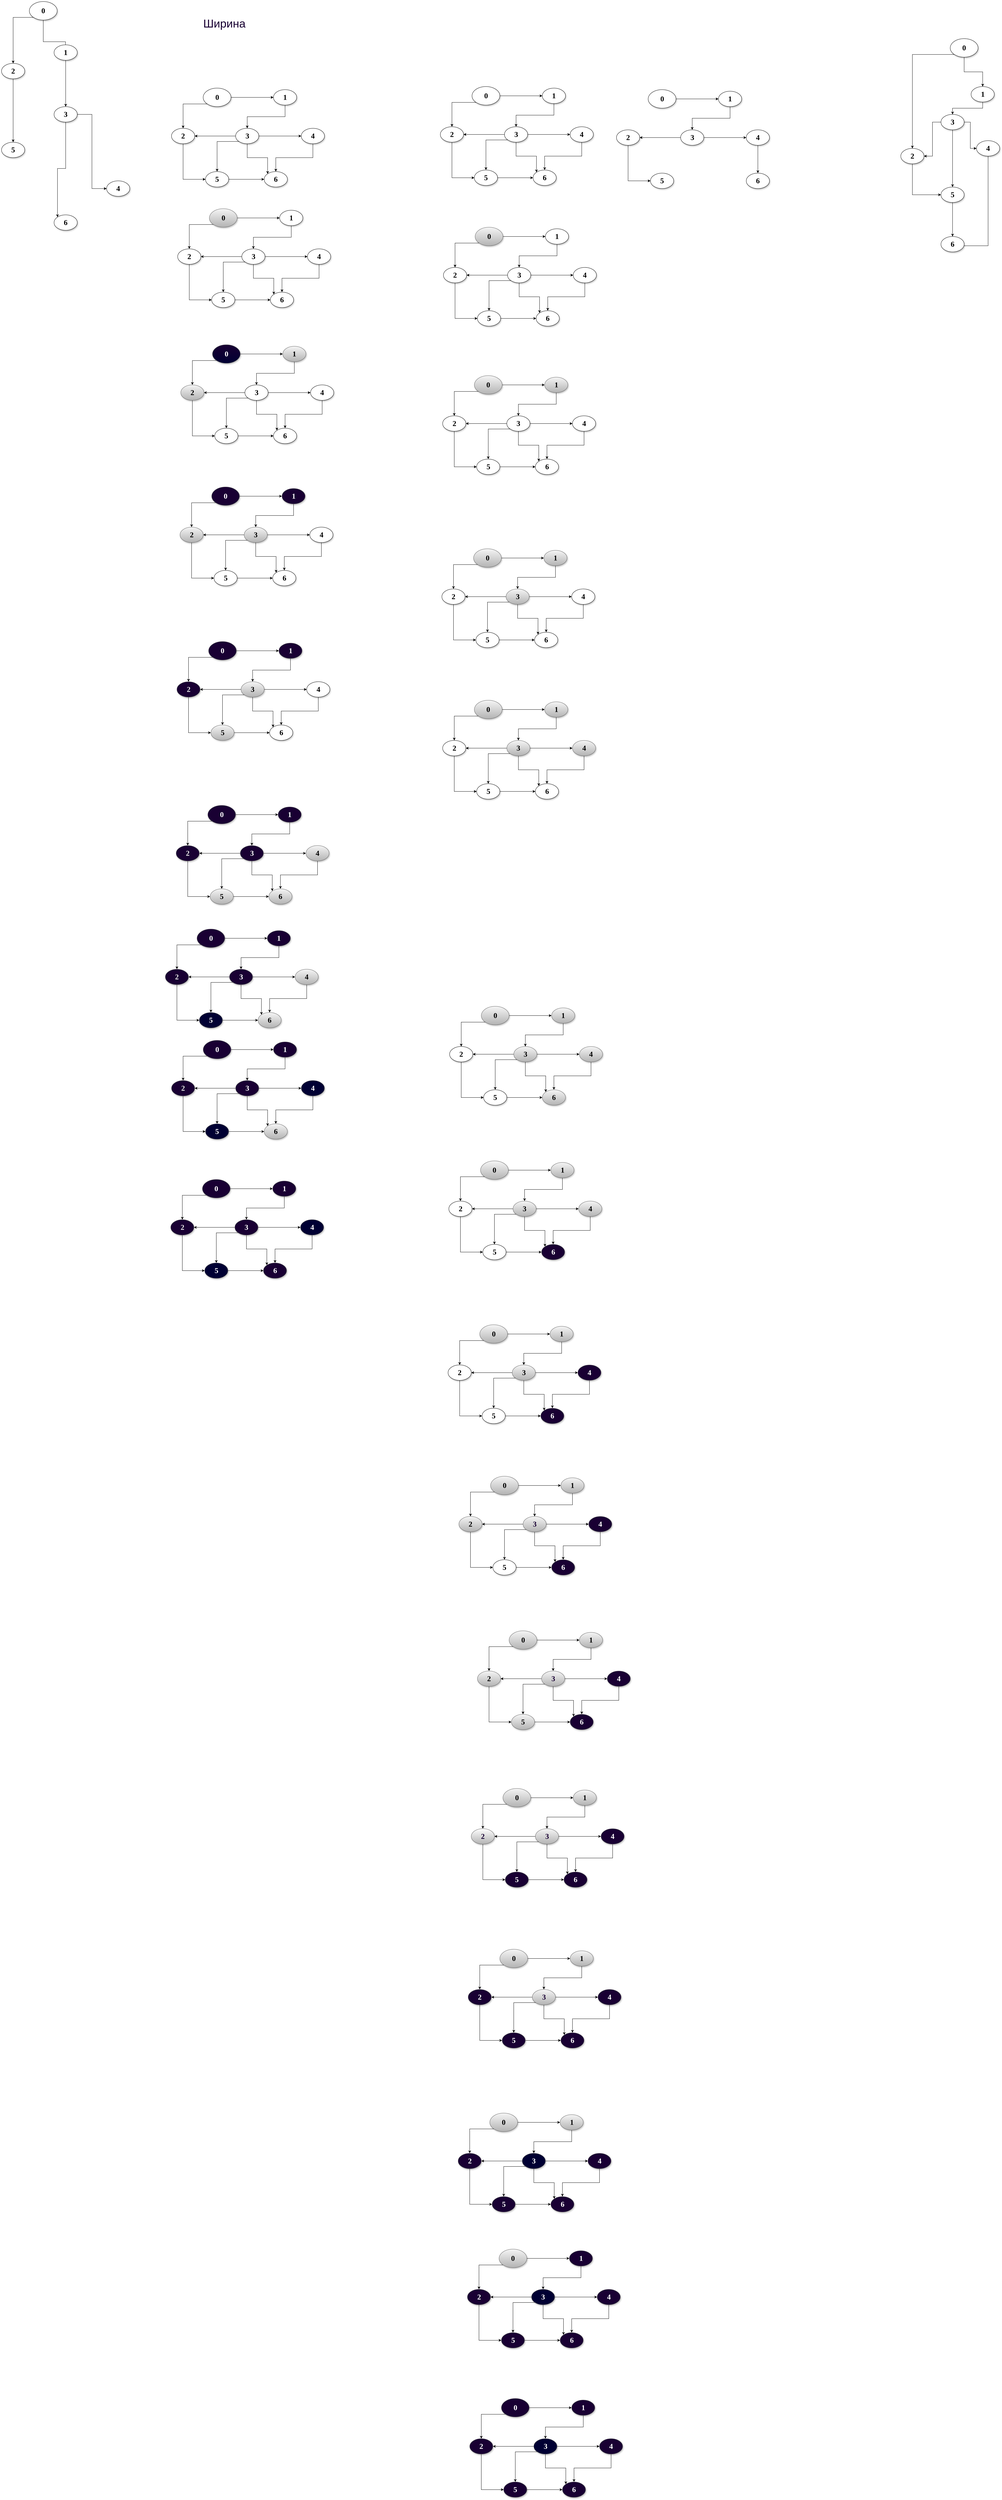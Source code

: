 <mxfile version="17.5.0" type="device"><diagram id="l8JmGwtumT0zWFY60XBD" name="Page-1"><mxGraphModel dx="2910" dy="1390" grid="1" gridSize="10" guides="1" tooltips="1" connect="1" arrows="1" fold="1" page="1" pageScale="1" pageWidth="827" pageHeight="1169" math="0" shadow="0"><root><mxCell id="0"/><mxCell id="1" parent="0"/><mxCell id="P9Y0B0yPSD9ufLWC8Gnc-2" value="" style="edgeStyle=orthogonalEdgeStyle;rounded=0;orthogonalLoop=1;jettySize=auto;html=1;entryX=0;entryY=0.5;entryDx=0;entryDy=0;" edge="1" parent="1" source="P9Y0B0yPSD9ufLWC8Gnc-4" target="P9Y0B0yPSD9ufLWC8Gnc-11"><mxGeometry relative="1" as="geometry"><Array as="points"><mxPoint x="910" y="420"/></Array></mxGeometry></mxCell><mxCell id="P9Y0B0yPSD9ufLWC8Gnc-3" style="edgeStyle=orthogonalEdgeStyle;rounded=0;orthogonalLoop=1;jettySize=auto;html=1;exitX=0;exitY=1;exitDx=0;exitDy=0;entryX=0.5;entryY=0;entryDx=0;entryDy=0;" edge="1" parent="1" source="P9Y0B0yPSD9ufLWC8Gnc-4" target="P9Y0B0yPSD9ufLWC8Gnc-18"><mxGeometry relative="1" as="geometry"/></mxCell><mxCell id="P9Y0B0yPSD9ufLWC8Gnc-4" value="&lt;h1&gt;0&lt;br&gt;&lt;/h1&gt;" style="ellipse;whiteSpace=wrap;html=1;rounded=0;shadow=1;comic=0;labelBackgroundColor=none;strokeWidth=1;fontFamily=Verdana;fontSize=12;align=center;" vertex="1" parent="1"><mxGeometry x="702.5" y="390" width="90" height="60" as="geometry"/></mxCell><mxCell id="P9Y0B0yPSD9ufLWC8Gnc-5" style="edgeStyle=orthogonalEdgeStyle;rounded=0;orthogonalLoop=1;jettySize=auto;html=1;exitX=1;exitY=0.5;exitDx=0;exitDy=0;entryX=0;entryY=0.5;entryDx=0;entryDy=0;" edge="1" parent="1" source="P9Y0B0yPSD9ufLWC8Gnc-9" target="P9Y0B0yPSD9ufLWC8Gnc-13"><mxGeometry relative="1" as="geometry"/></mxCell><mxCell id="P9Y0B0yPSD9ufLWC8Gnc-6" style="edgeStyle=orthogonalEdgeStyle;rounded=0;orthogonalLoop=1;jettySize=auto;html=1;exitX=0.5;exitY=1;exitDx=0;exitDy=0;entryX=0;entryY=0;entryDx=0;entryDy=0;" edge="1" parent="1" source="P9Y0B0yPSD9ufLWC8Gnc-9" target="P9Y0B0yPSD9ufLWC8Gnc-15"><mxGeometry relative="1" as="geometry"/></mxCell><mxCell id="P9Y0B0yPSD9ufLWC8Gnc-7" style="edgeStyle=orthogonalEdgeStyle;rounded=0;orthogonalLoop=1;jettySize=auto;html=1;exitX=0;exitY=1;exitDx=0;exitDy=0;entryX=0.5;entryY=0;entryDx=0;entryDy=0;" edge="1" parent="1" source="P9Y0B0yPSD9ufLWC8Gnc-9" target="P9Y0B0yPSD9ufLWC8Gnc-16"><mxGeometry relative="1" as="geometry"/></mxCell><mxCell id="P9Y0B0yPSD9ufLWC8Gnc-8" style="edgeStyle=orthogonalEdgeStyle;rounded=0;orthogonalLoop=1;jettySize=auto;html=1;exitX=0;exitY=0.5;exitDx=0;exitDy=0;entryX=1;entryY=0.5;entryDx=0;entryDy=0;" edge="1" parent="1" source="P9Y0B0yPSD9ufLWC8Gnc-9" target="P9Y0B0yPSD9ufLWC8Gnc-18"><mxGeometry relative="1" as="geometry"/></mxCell><mxCell id="P9Y0B0yPSD9ufLWC8Gnc-9" value="&lt;h1&gt;3&lt;/h1&gt;" style="ellipse;whiteSpace=wrap;html=1;rounded=0;shadow=1;comic=0;labelBackgroundColor=none;strokeWidth=1;fontFamily=Verdana;fontSize=12;align=center;" vertex="1" parent="1"><mxGeometry x="807.5" y="520" width="75" height="50" as="geometry"/></mxCell><mxCell id="P9Y0B0yPSD9ufLWC8Gnc-10" style="edgeStyle=orthogonalEdgeStyle;rounded=0;orthogonalLoop=1;jettySize=auto;html=1;exitX=0.5;exitY=1;exitDx=0;exitDy=0;entryX=0.5;entryY=0;entryDx=0;entryDy=0;" edge="1" parent="1" source="P9Y0B0yPSD9ufLWC8Gnc-11" target="P9Y0B0yPSD9ufLWC8Gnc-9"><mxGeometry relative="1" as="geometry"/></mxCell><mxCell id="P9Y0B0yPSD9ufLWC8Gnc-11" value="&lt;h1&gt;1&lt;/h1&gt;" style="ellipse;whiteSpace=wrap;html=1;rounded=0;shadow=1;comic=0;labelBackgroundColor=none;strokeWidth=1;fontFamily=Verdana;fontSize=12;align=center;" vertex="1" parent="1"><mxGeometry x="930" y="395" width="75" height="50" as="geometry"/></mxCell><mxCell id="P9Y0B0yPSD9ufLWC8Gnc-12" style="edgeStyle=orthogonalEdgeStyle;rounded=0;orthogonalLoop=1;jettySize=auto;html=1;exitX=0.5;exitY=1;exitDx=0;exitDy=0;entryX=0.5;entryY=0;entryDx=0;entryDy=0;" edge="1" parent="1" source="P9Y0B0yPSD9ufLWC8Gnc-13" target="P9Y0B0yPSD9ufLWC8Gnc-15"><mxGeometry relative="1" as="geometry"/></mxCell><mxCell id="P9Y0B0yPSD9ufLWC8Gnc-13" value="&lt;h1&gt;4&lt;/h1&gt;" style="ellipse;whiteSpace=wrap;html=1;rounded=0;shadow=1;comic=0;labelBackgroundColor=none;strokeWidth=1;fontFamily=Verdana;fontSize=12;align=center;" vertex="1" parent="1"><mxGeometry x="1020" y="520" width="75" height="50" as="geometry"/></mxCell><mxCell id="P9Y0B0yPSD9ufLWC8Gnc-15" value="&lt;h1&gt;6&lt;/h1&gt;" style="ellipse;whiteSpace=wrap;html=1;rounded=0;shadow=1;comic=0;labelBackgroundColor=none;strokeWidth=1;fontFamily=Verdana;fontSize=12;align=center;" vertex="1" parent="1"><mxGeometry x="900" y="660" width="75" height="50" as="geometry"/></mxCell><mxCell id="P9Y0B0yPSD9ufLWC8Gnc-706" value="" style="edgeStyle=orthogonalEdgeStyle;rounded=0;orthogonalLoop=1;jettySize=auto;html=1;fontSize=22;fontColor=#190033;" edge="1" parent="1" source="P9Y0B0yPSD9ufLWC8Gnc-16" target="P9Y0B0yPSD9ufLWC8Gnc-15"><mxGeometry relative="1" as="geometry"/></mxCell><mxCell id="P9Y0B0yPSD9ufLWC8Gnc-16" value="&lt;h1&gt;5&lt;/h1&gt;" style="ellipse;whiteSpace=wrap;html=1;rounded=0;shadow=1;comic=0;labelBackgroundColor=none;strokeWidth=1;fontFamily=Verdana;fontSize=12;align=center;" vertex="1" parent="1"><mxGeometry x="710" y="660" width="75" height="50" as="geometry"/></mxCell><mxCell id="P9Y0B0yPSD9ufLWC8Gnc-17" style="edgeStyle=orthogonalEdgeStyle;rounded=0;orthogonalLoop=1;jettySize=auto;html=1;exitX=0.5;exitY=1;exitDx=0;exitDy=0;entryX=0;entryY=0.5;entryDx=0;entryDy=0;" edge="1" parent="1" source="P9Y0B0yPSD9ufLWC8Gnc-18" target="P9Y0B0yPSD9ufLWC8Gnc-16"><mxGeometry relative="1" as="geometry"/></mxCell><mxCell id="P9Y0B0yPSD9ufLWC8Gnc-18" value="&lt;h1&gt;2&lt;br&gt;&lt;/h1&gt;" style="ellipse;whiteSpace=wrap;html=1;rounded=0;shadow=1;comic=0;labelBackgroundColor=none;strokeWidth=1;fontFamily=Verdana;fontSize=12;align=center;" vertex="1" parent="1"><mxGeometry x="600" y="520" width="75" height="50" as="geometry"/></mxCell><mxCell id="P9Y0B0yPSD9ufLWC8Gnc-19" value="" style="edgeStyle=orthogonalEdgeStyle;rounded=0;orthogonalLoop=1;jettySize=auto;html=1;entryX=0;entryY=0.5;entryDx=0;entryDy=0;" edge="1" parent="1" source="P9Y0B0yPSD9ufLWC8Gnc-21" target="P9Y0B0yPSD9ufLWC8Gnc-28"><mxGeometry relative="1" as="geometry"><Array as="points"><mxPoint x="930" y="810"/></Array></mxGeometry></mxCell><mxCell id="P9Y0B0yPSD9ufLWC8Gnc-20" style="edgeStyle=orthogonalEdgeStyle;rounded=0;orthogonalLoop=1;jettySize=auto;html=1;exitX=0;exitY=1;exitDx=0;exitDy=0;entryX=0.5;entryY=0;entryDx=0;entryDy=0;" edge="1" parent="1" source="P9Y0B0yPSD9ufLWC8Gnc-21" target="P9Y0B0yPSD9ufLWC8Gnc-35"><mxGeometry relative="1" as="geometry"/></mxCell><mxCell id="P9Y0B0yPSD9ufLWC8Gnc-21" value="&lt;h1&gt;0&lt;br&gt;&lt;/h1&gt;" style="ellipse;whiteSpace=wrap;html=1;rounded=0;shadow=1;comic=0;labelBackgroundColor=none;strokeWidth=1;fontFamily=Verdana;fontSize=12;align=center;fillColor=#f5f5f5;gradientColor=#b3b3b3;strokeColor=#666666;" vertex="1" parent="1"><mxGeometry x="722.5" y="780" width="90" height="60" as="geometry"/></mxCell><mxCell id="P9Y0B0yPSD9ufLWC8Gnc-22" style="edgeStyle=orthogonalEdgeStyle;rounded=0;orthogonalLoop=1;jettySize=auto;html=1;exitX=1;exitY=0.5;exitDx=0;exitDy=0;entryX=0;entryY=0.5;entryDx=0;entryDy=0;" edge="1" parent="1" source="P9Y0B0yPSD9ufLWC8Gnc-26" target="P9Y0B0yPSD9ufLWC8Gnc-30"><mxGeometry relative="1" as="geometry"/></mxCell><mxCell id="P9Y0B0yPSD9ufLWC8Gnc-23" style="edgeStyle=orthogonalEdgeStyle;rounded=0;orthogonalLoop=1;jettySize=auto;html=1;exitX=0.5;exitY=1;exitDx=0;exitDy=0;entryX=0;entryY=0;entryDx=0;entryDy=0;" edge="1" parent="1" source="P9Y0B0yPSD9ufLWC8Gnc-26" target="P9Y0B0yPSD9ufLWC8Gnc-32"><mxGeometry relative="1" as="geometry"/></mxCell><mxCell id="P9Y0B0yPSD9ufLWC8Gnc-24" style="edgeStyle=orthogonalEdgeStyle;rounded=0;orthogonalLoop=1;jettySize=auto;html=1;exitX=0;exitY=1;exitDx=0;exitDy=0;entryX=0.5;entryY=0;entryDx=0;entryDy=0;" edge="1" parent="1" source="P9Y0B0yPSD9ufLWC8Gnc-26" target="P9Y0B0yPSD9ufLWC8Gnc-33"><mxGeometry relative="1" as="geometry"/></mxCell><mxCell id="P9Y0B0yPSD9ufLWC8Gnc-25" style="edgeStyle=orthogonalEdgeStyle;rounded=0;orthogonalLoop=1;jettySize=auto;html=1;exitX=0;exitY=0.5;exitDx=0;exitDy=0;entryX=1;entryY=0.5;entryDx=0;entryDy=0;" edge="1" parent="1" source="P9Y0B0yPSD9ufLWC8Gnc-26" target="P9Y0B0yPSD9ufLWC8Gnc-35"><mxGeometry relative="1" as="geometry"/></mxCell><mxCell id="P9Y0B0yPSD9ufLWC8Gnc-26" value="&lt;h1&gt;3&lt;/h1&gt;" style="ellipse;whiteSpace=wrap;html=1;rounded=0;shadow=1;comic=0;labelBackgroundColor=none;strokeWidth=1;fontFamily=Verdana;fontSize=12;align=center;" vertex="1" parent="1"><mxGeometry x="827.5" y="910" width="75" height="50" as="geometry"/></mxCell><mxCell id="P9Y0B0yPSD9ufLWC8Gnc-27" style="edgeStyle=orthogonalEdgeStyle;rounded=0;orthogonalLoop=1;jettySize=auto;html=1;exitX=0.5;exitY=1;exitDx=0;exitDy=0;entryX=0.5;entryY=0;entryDx=0;entryDy=0;" edge="1" parent="1" source="P9Y0B0yPSD9ufLWC8Gnc-28" target="P9Y0B0yPSD9ufLWC8Gnc-26"><mxGeometry relative="1" as="geometry"/></mxCell><mxCell id="P9Y0B0yPSD9ufLWC8Gnc-28" value="&lt;h1&gt;1&lt;/h1&gt;" style="ellipse;whiteSpace=wrap;html=1;rounded=0;shadow=1;comic=0;labelBackgroundColor=none;strokeWidth=1;fontFamily=Verdana;fontSize=12;align=center;" vertex="1" parent="1"><mxGeometry x="950" y="785" width="75" height="50" as="geometry"/></mxCell><mxCell id="P9Y0B0yPSD9ufLWC8Gnc-29" style="edgeStyle=orthogonalEdgeStyle;rounded=0;orthogonalLoop=1;jettySize=auto;html=1;exitX=0.5;exitY=1;exitDx=0;exitDy=0;entryX=0.5;entryY=0;entryDx=0;entryDy=0;" edge="1" parent="1" source="P9Y0B0yPSD9ufLWC8Gnc-30" target="P9Y0B0yPSD9ufLWC8Gnc-32"><mxGeometry relative="1" as="geometry"/></mxCell><mxCell id="P9Y0B0yPSD9ufLWC8Gnc-30" value="&lt;h1&gt;4&lt;/h1&gt;" style="ellipse;whiteSpace=wrap;html=1;rounded=0;shadow=1;comic=0;labelBackgroundColor=none;strokeWidth=1;fontFamily=Verdana;fontSize=12;align=center;" vertex="1" parent="1"><mxGeometry x="1040" y="910" width="75" height="50" as="geometry"/></mxCell><mxCell id="P9Y0B0yPSD9ufLWC8Gnc-32" value="&lt;h1&gt;6&lt;/h1&gt;" style="ellipse;whiteSpace=wrap;html=1;rounded=0;shadow=1;comic=0;labelBackgroundColor=none;strokeWidth=1;fontFamily=Verdana;fontSize=12;align=center;" vertex="1" parent="1"><mxGeometry x="920" y="1050" width="75" height="50" as="geometry"/></mxCell><mxCell id="P9Y0B0yPSD9ufLWC8Gnc-707" value="" style="edgeStyle=orthogonalEdgeStyle;rounded=0;orthogonalLoop=1;jettySize=auto;html=1;fontSize=22;fontColor=#190033;" edge="1" parent="1" source="P9Y0B0yPSD9ufLWC8Gnc-33" target="P9Y0B0yPSD9ufLWC8Gnc-32"><mxGeometry relative="1" as="geometry"/></mxCell><mxCell id="P9Y0B0yPSD9ufLWC8Gnc-33" value="&lt;h1&gt;5&lt;/h1&gt;" style="ellipse;whiteSpace=wrap;html=1;rounded=0;shadow=1;comic=0;labelBackgroundColor=none;strokeWidth=1;fontFamily=Verdana;fontSize=12;align=center;" vertex="1" parent="1"><mxGeometry x="730" y="1050" width="75" height="50" as="geometry"/></mxCell><mxCell id="P9Y0B0yPSD9ufLWC8Gnc-34" style="edgeStyle=orthogonalEdgeStyle;rounded=0;orthogonalLoop=1;jettySize=auto;html=1;exitX=0.5;exitY=1;exitDx=0;exitDy=0;entryX=0;entryY=0.5;entryDx=0;entryDy=0;" edge="1" parent="1" source="P9Y0B0yPSD9ufLWC8Gnc-35" target="P9Y0B0yPSD9ufLWC8Gnc-33"><mxGeometry relative="1" as="geometry"/></mxCell><mxCell id="P9Y0B0yPSD9ufLWC8Gnc-35" value="&lt;h1&gt;2&lt;br&gt;&lt;/h1&gt;" style="ellipse;whiteSpace=wrap;html=1;rounded=0;shadow=1;comic=0;labelBackgroundColor=none;strokeWidth=1;fontFamily=Verdana;fontSize=12;align=center;" vertex="1" parent="1"><mxGeometry x="620" y="910" width="75" height="50" as="geometry"/></mxCell><mxCell id="P9Y0B0yPSD9ufLWC8Gnc-36" value="" style="edgeStyle=orthogonalEdgeStyle;rounded=0;orthogonalLoop=1;jettySize=auto;html=1;entryX=0;entryY=0.5;entryDx=0;entryDy=0;" edge="1" parent="1" source="P9Y0B0yPSD9ufLWC8Gnc-38" target="P9Y0B0yPSD9ufLWC8Gnc-45"><mxGeometry relative="1" as="geometry"><Array as="points"><mxPoint x="940" y="1250"/></Array></mxGeometry></mxCell><mxCell id="P9Y0B0yPSD9ufLWC8Gnc-37" style="edgeStyle=orthogonalEdgeStyle;rounded=0;orthogonalLoop=1;jettySize=auto;html=1;exitX=0;exitY=1;exitDx=0;exitDy=0;entryX=0.5;entryY=0;entryDx=0;entryDy=0;" edge="1" parent="1" source="P9Y0B0yPSD9ufLWC8Gnc-38" target="P9Y0B0yPSD9ufLWC8Gnc-52"><mxGeometry relative="1" as="geometry"/></mxCell><mxCell id="P9Y0B0yPSD9ufLWC8Gnc-38" value="&lt;h1&gt;0&lt;br&gt;&lt;/h1&gt;" style="ellipse;whiteSpace=wrap;html=1;rounded=0;shadow=1;comic=0;labelBackgroundColor=none;strokeWidth=1;fontFamily=Verdana;fontSize=12;align=center;fillColor=#190033;gradientColor=#000033;strokeColor=#666666;fontColor=#FFFFFF;" vertex="1" parent="1"><mxGeometry x="732.5" y="1220" width="90" height="60" as="geometry"/></mxCell><mxCell id="P9Y0B0yPSD9ufLWC8Gnc-39" style="edgeStyle=orthogonalEdgeStyle;rounded=0;orthogonalLoop=1;jettySize=auto;html=1;exitX=1;exitY=0.5;exitDx=0;exitDy=0;entryX=0;entryY=0.5;entryDx=0;entryDy=0;" edge="1" parent="1" source="P9Y0B0yPSD9ufLWC8Gnc-43" target="P9Y0B0yPSD9ufLWC8Gnc-47"><mxGeometry relative="1" as="geometry"/></mxCell><mxCell id="P9Y0B0yPSD9ufLWC8Gnc-40" style="edgeStyle=orthogonalEdgeStyle;rounded=0;orthogonalLoop=1;jettySize=auto;html=1;exitX=0.5;exitY=1;exitDx=0;exitDy=0;entryX=0;entryY=0;entryDx=0;entryDy=0;" edge="1" parent="1" source="P9Y0B0yPSD9ufLWC8Gnc-43" target="P9Y0B0yPSD9ufLWC8Gnc-49"><mxGeometry relative="1" as="geometry"/></mxCell><mxCell id="P9Y0B0yPSD9ufLWC8Gnc-41" style="edgeStyle=orthogonalEdgeStyle;rounded=0;orthogonalLoop=1;jettySize=auto;html=1;exitX=0;exitY=1;exitDx=0;exitDy=0;entryX=0.5;entryY=0;entryDx=0;entryDy=0;" edge="1" parent="1" source="P9Y0B0yPSD9ufLWC8Gnc-43" target="P9Y0B0yPSD9ufLWC8Gnc-50"><mxGeometry relative="1" as="geometry"/></mxCell><mxCell id="P9Y0B0yPSD9ufLWC8Gnc-42" style="edgeStyle=orthogonalEdgeStyle;rounded=0;orthogonalLoop=1;jettySize=auto;html=1;exitX=0;exitY=0.5;exitDx=0;exitDy=0;entryX=1;entryY=0.5;entryDx=0;entryDy=0;" edge="1" parent="1" source="P9Y0B0yPSD9ufLWC8Gnc-43" target="P9Y0B0yPSD9ufLWC8Gnc-52"><mxGeometry relative="1" as="geometry"/></mxCell><mxCell id="P9Y0B0yPSD9ufLWC8Gnc-43" value="&lt;h1&gt;3&lt;/h1&gt;" style="ellipse;whiteSpace=wrap;html=1;rounded=0;shadow=1;comic=0;labelBackgroundColor=none;strokeWidth=1;fontFamily=Verdana;fontSize=12;align=center;" vertex="1" parent="1"><mxGeometry x="837.5" y="1350" width="75" height="50" as="geometry"/></mxCell><mxCell id="P9Y0B0yPSD9ufLWC8Gnc-44" style="edgeStyle=orthogonalEdgeStyle;rounded=0;orthogonalLoop=1;jettySize=auto;html=1;exitX=0.5;exitY=1;exitDx=0;exitDy=0;entryX=0.5;entryY=0;entryDx=0;entryDy=0;" edge="1" parent="1" source="P9Y0B0yPSD9ufLWC8Gnc-45" target="P9Y0B0yPSD9ufLWC8Gnc-43"><mxGeometry relative="1" as="geometry"/></mxCell><mxCell id="P9Y0B0yPSD9ufLWC8Gnc-45" value="&lt;h1&gt;1&lt;/h1&gt;" style="ellipse;whiteSpace=wrap;html=1;rounded=0;shadow=1;comic=0;labelBackgroundColor=none;strokeWidth=1;fontFamily=Verdana;fontSize=12;align=center;fillColor=#f5f5f5;gradientColor=#b3b3b3;strokeColor=#666666;" vertex="1" parent="1"><mxGeometry x="960" y="1225" width="75" height="50" as="geometry"/></mxCell><mxCell id="P9Y0B0yPSD9ufLWC8Gnc-46" style="edgeStyle=orthogonalEdgeStyle;rounded=0;orthogonalLoop=1;jettySize=auto;html=1;exitX=0.5;exitY=1;exitDx=0;exitDy=0;entryX=0.5;entryY=0;entryDx=0;entryDy=0;" edge="1" parent="1" source="P9Y0B0yPSD9ufLWC8Gnc-47" target="P9Y0B0yPSD9ufLWC8Gnc-49"><mxGeometry relative="1" as="geometry"/></mxCell><mxCell id="P9Y0B0yPSD9ufLWC8Gnc-47" value="&lt;h1&gt;4&lt;/h1&gt;" style="ellipse;whiteSpace=wrap;html=1;rounded=0;shadow=1;comic=0;labelBackgroundColor=none;strokeWidth=1;fontFamily=Verdana;fontSize=12;align=center;" vertex="1" parent="1"><mxGeometry x="1050" y="1350" width="75" height="50" as="geometry"/></mxCell><mxCell id="P9Y0B0yPSD9ufLWC8Gnc-49" value="&lt;h1&gt;6&lt;/h1&gt;" style="ellipse;whiteSpace=wrap;html=1;rounded=0;shadow=1;comic=0;labelBackgroundColor=none;strokeWidth=1;fontFamily=Verdana;fontSize=12;align=center;" vertex="1" parent="1"><mxGeometry x="930" y="1490" width="75" height="50" as="geometry"/></mxCell><mxCell id="P9Y0B0yPSD9ufLWC8Gnc-708" value="" style="edgeStyle=orthogonalEdgeStyle;rounded=0;orthogonalLoop=1;jettySize=auto;html=1;fontSize=22;fontColor=#190033;" edge="1" parent="1" source="P9Y0B0yPSD9ufLWC8Gnc-50" target="P9Y0B0yPSD9ufLWC8Gnc-49"><mxGeometry relative="1" as="geometry"/></mxCell><mxCell id="P9Y0B0yPSD9ufLWC8Gnc-50" value="&lt;h1&gt;5&lt;/h1&gt;" style="ellipse;whiteSpace=wrap;html=1;rounded=0;shadow=1;comic=0;labelBackgroundColor=none;strokeWidth=1;fontFamily=Verdana;fontSize=12;align=center;" vertex="1" parent="1"><mxGeometry x="740" y="1490" width="75" height="50" as="geometry"/></mxCell><mxCell id="P9Y0B0yPSD9ufLWC8Gnc-51" style="edgeStyle=orthogonalEdgeStyle;rounded=0;orthogonalLoop=1;jettySize=auto;html=1;exitX=0.5;exitY=1;exitDx=0;exitDy=0;entryX=0;entryY=0.5;entryDx=0;entryDy=0;" edge="1" parent="1" source="P9Y0B0yPSD9ufLWC8Gnc-52" target="P9Y0B0yPSD9ufLWC8Gnc-50"><mxGeometry relative="1" as="geometry"/></mxCell><mxCell id="P9Y0B0yPSD9ufLWC8Gnc-52" value="&lt;h1&gt;2&lt;br&gt;&lt;/h1&gt;" style="ellipse;whiteSpace=wrap;html=1;rounded=0;shadow=1;comic=0;labelBackgroundColor=none;strokeWidth=1;fontFamily=Verdana;fontSize=12;align=center;fillColor=#f5f5f5;gradientColor=#b3b3b3;strokeColor=#666666;" vertex="1" parent="1"><mxGeometry x="630" y="1350" width="75" height="50" as="geometry"/></mxCell><mxCell id="P9Y0B0yPSD9ufLWC8Gnc-53" value="" style="edgeStyle=orthogonalEdgeStyle;rounded=0;orthogonalLoop=1;jettySize=auto;html=1;entryX=0;entryY=0.5;entryDx=0;entryDy=0;" edge="1" parent="1" source="P9Y0B0yPSD9ufLWC8Gnc-55" target="P9Y0B0yPSD9ufLWC8Gnc-62"><mxGeometry relative="1" as="geometry"><Array as="points"><mxPoint x="937.5" y="1710"/></Array></mxGeometry></mxCell><mxCell id="P9Y0B0yPSD9ufLWC8Gnc-54" style="edgeStyle=orthogonalEdgeStyle;rounded=0;orthogonalLoop=1;jettySize=auto;html=1;exitX=0;exitY=1;exitDx=0;exitDy=0;entryX=0.5;entryY=0;entryDx=0;entryDy=0;" edge="1" parent="1" source="P9Y0B0yPSD9ufLWC8Gnc-55" target="P9Y0B0yPSD9ufLWC8Gnc-69"><mxGeometry relative="1" as="geometry"/></mxCell><mxCell id="P9Y0B0yPSD9ufLWC8Gnc-55" value="&lt;h1&gt;0&lt;br&gt;&lt;/h1&gt;" style="ellipse;whiteSpace=wrap;html=1;rounded=0;shadow=1;comic=0;labelBackgroundColor=none;strokeWidth=1;fontFamily=Verdana;fontSize=12;align=center;fillColor=#190033;gradientColor=none;strokeColor=#666666;fontColor=#FFFFFF;" vertex="1" parent="1"><mxGeometry x="730" y="1680" width="90" height="60" as="geometry"/></mxCell><mxCell id="P9Y0B0yPSD9ufLWC8Gnc-56" style="edgeStyle=orthogonalEdgeStyle;rounded=0;orthogonalLoop=1;jettySize=auto;html=1;exitX=1;exitY=0.5;exitDx=0;exitDy=0;entryX=0;entryY=0.5;entryDx=0;entryDy=0;" edge="1" parent="1" source="P9Y0B0yPSD9ufLWC8Gnc-60" target="P9Y0B0yPSD9ufLWC8Gnc-64"><mxGeometry relative="1" as="geometry"/></mxCell><mxCell id="P9Y0B0yPSD9ufLWC8Gnc-57" style="edgeStyle=orthogonalEdgeStyle;rounded=0;orthogonalLoop=1;jettySize=auto;html=1;exitX=0.5;exitY=1;exitDx=0;exitDy=0;entryX=0;entryY=0;entryDx=0;entryDy=0;" edge="1" parent="1" source="P9Y0B0yPSD9ufLWC8Gnc-60" target="P9Y0B0yPSD9ufLWC8Gnc-66"><mxGeometry relative="1" as="geometry"/></mxCell><mxCell id="P9Y0B0yPSD9ufLWC8Gnc-58" style="edgeStyle=orthogonalEdgeStyle;rounded=0;orthogonalLoop=1;jettySize=auto;html=1;exitX=0;exitY=1;exitDx=0;exitDy=0;entryX=0.5;entryY=0;entryDx=0;entryDy=0;" edge="1" parent="1" source="P9Y0B0yPSD9ufLWC8Gnc-60" target="P9Y0B0yPSD9ufLWC8Gnc-67"><mxGeometry relative="1" as="geometry"/></mxCell><mxCell id="P9Y0B0yPSD9ufLWC8Gnc-59" style="edgeStyle=orthogonalEdgeStyle;rounded=0;orthogonalLoop=1;jettySize=auto;html=1;exitX=0;exitY=0.5;exitDx=0;exitDy=0;entryX=1;entryY=0.5;entryDx=0;entryDy=0;" edge="1" parent="1" source="P9Y0B0yPSD9ufLWC8Gnc-60" target="P9Y0B0yPSD9ufLWC8Gnc-69"><mxGeometry relative="1" as="geometry"/></mxCell><mxCell id="P9Y0B0yPSD9ufLWC8Gnc-60" value="&lt;h1&gt;3&lt;/h1&gt;" style="ellipse;whiteSpace=wrap;html=1;rounded=0;shadow=1;comic=0;labelBackgroundColor=none;strokeWidth=1;fontFamily=Verdana;fontSize=12;align=center;fillColor=#f5f5f5;gradientColor=#b3b3b3;strokeColor=#666666;" vertex="1" parent="1"><mxGeometry x="835" y="1810" width="75" height="50" as="geometry"/></mxCell><mxCell id="P9Y0B0yPSD9ufLWC8Gnc-61" style="edgeStyle=orthogonalEdgeStyle;rounded=0;orthogonalLoop=1;jettySize=auto;html=1;exitX=0.5;exitY=1;exitDx=0;exitDy=0;entryX=0.5;entryY=0;entryDx=0;entryDy=0;" edge="1" parent="1" source="P9Y0B0yPSD9ufLWC8Gnc-62" target="P9Y0B0yPSD9ufLWC8Gnc-60"><mxGeometry relative="1" as="geometry"/></mxCell><mxCell id="P9Y0B0yPSD9ufLWC8Gnc-62" value="&lt;h1&gt;1&lt;/h1&gt;" style="ellipse;whiteSpace=wrap;html=1;rounded=0;shadow=1;comic=0;labelBackgroundColor=none;strokeWidth=1;fontFamily=Verdana;fontSize=12;align=center;fillColor=#190033;gradientColor=none;strokeColor=#666666;fontColor=#FFFFFF;" vertex="1" parent="1"><mxGeometry x="957.5" y="1685" width="75" height="50" as="geometry"/></mxCell><mxCell id="P9Y0B0yPSD9ufLWC8Gnc-63" style="edgeStyle=orthogonalEdgeStyle;rounded=0;orthogonalLoop=1;jettySize=auto;html=1;exitX=0.5;exitY=1;exitDx=0;exitDy=0;entryX=0.5;entryY=0;entryDx=0;entryDy=0;" edge="1" parent="1" source="P9Y0B0yPSD9ufLWC8Gnc-64" target="P9Y0B0yPSD9ufLWC8Gnc-66"><mxGeometry relative="1" as="geometry"/></mxCell><mxCell id="P9Y0B0yPSD9ufLWC8Gnc-64" value="&lt;h1&gt;4&lt;/h1&gt;" style="ellipse;whiteSpace=wrap;html=1;rounded=0;shadow=1;comic=0;labelBackgroundColor=none;strokeWidth=1;fontFamily=Verdana;fontSize=12;align=center;" vertex="1" parent="1"><mxGeometry x="1047.5" y="1810" width="75" height="50" as="geometry"/></mxCell><mxCell id="P9Y0B0yPSD9ufLWC8Gnc-66" value="&lt;h1&gt;6&lt;/h1&gt;" style="ellipse;whiteSpace=wrap;html=1;rounded=0;shadow=1;comic=0;labelBackgroundColor=none;strokeWidth=1;fontFamily=Verdana;fontSize=12;align=center;" vertex="1" parent="1"><mxGeometry x="927.5" y="1950" width="75" height="50" as="geometry"/></mxCell><mxCell id="P9Y0B0yPSD9ufLWC8Gnc-709" value="" style="edgeStyle=orthogonalEdgeStyle;rounded=0;orthogonalLoop=1;jettySize=auto;html=1;fontSize=22;fontColor=#190033;" edge="1" parent="1" source="P9Y0B0yPSD9ufLWC8Gnc-67" target="P9Y0B0yPSD9ufLWC8Gnc-66"><mxGeometry relative="1" as="geometry"/></mxCell><mxCell id="P9Y0B0yPSD9ufLWC8Gnc-67" value="&lt;h1&gt;5&lt;/h1&gt;" style="ellipse;whiteSpace=wrap;html=1;rounded=0;shadow=1;comic=0;labelBackgroundColor=none;strokeWidth=1;fontFamily=Verdana;fontSize=12;align=center;" vertex="1" parent="1"><mxGeometry x="737.5" y="1950" width="75" height="50" as="geometry"/></mxCell><mxCell id="P9Y0B0yPSD9ufLWC8Gnc-68" style="edgeStyle=orthogonalEdgeStyle;rounded=0;orthogonalLoop=1;jettySize=auto;html=1;exitX=0.5;exitY=1;exitDx=0;exitDy=0;entryX=0;entryY=0.5;entryDx=0;entryDy=0;" edge="1" parent="1" source="P9Y0B0yPSD9ufLWC8Gnc-69" target="P9Y0B0yPSD9ufLWC8Gnc-67"><mxGeometry relative="1" as="geometry"/></mxCell><mxCell id="P9Y0B0yPSD9ufLWC8Gnc-69" value="&lt;h1&gt;2&lt;br&gt;&lt;/h1&gt;" style="ellipse;whiteSpace=wrap;html=1;rounded=0;shadow=1;comic=0;labelBackgroundColor=none;strokeWidth=1;fontFamily=Verdana;fontSize=12;align=center;fillColor=#f5f5f5;gradientColor=#b3b3b3;strokeColor=#666666;" vertex="1" parent="1"><mxGeometry x="627.5" y="1810" width="75" height="50" as="geometry"/></mxCell><mxCell id="P9Y0B0yPSD9ufLWC8Gnc-70" value="" style="edgeStyle=orthogonalEdgeStyle;rounded=0;orthogonalLoop=1;jettySize=auto;html=1;entryX=0;entryY=0.5;entryDx=0;entryDy=0;" edge="1" parent="1" source="P9Y0B0yPSD9ufLWC8Gnc-72" target="P9Y0B0yPSD9ufLWC8Gnc-79"><mxGeometry relative="1" as="geometry"><Array as="points"><mxPoint x="927.5" y="2210"/></Array></mxGeometry></mxCell><mxCell id="P9Y0B0yPSD9ufLWC8Gnc-71" style="edgeStyle=orthogonalEdgeStyle;rounded=0;orthogonalLoop=1;jettySize=auto;html=1;exitX=0;exitY=1;exitDx=0;exitDy=0;entryX=0.5;entryY=0;entryDx=0;entryDy=0;" edge="1" parent="1" source="P9Y0B0yPSD9ufLWC8Gnc-72" target="P9Y0B0yPSD9ufLWC8Gnc-86"><mxGeometry relative="1" as="geometry"/></mxCell><mxCell id="P9Y0B0yPSD9ufLWC8Gnc-72" value="&lt;h1&gt;0&lt;br&gt;&lt;/h1&gt;" style="ellipse;whiteSpace=wrap;html=1;rounded=0;shadow=1;comic=0;labelBackgroundColor=none;strokeWidth=1;fontFamily=Verdana;fontSize=12;align=center;fillColor=#190033;gradientColor=none;strokeColor=#666666;fontColor=#FFFFFF;" vertex="1" parent="1"><mxGeometry x="720" y="2180" width="90" height="60" as="geometry"/></mxCell><mxCell id="P9Y0B0yPSD9ufLWC8Gnc-73" style="edgeStyle=orthogonalEdgeStyle;rounded=0;orthogonalLoop=1;jettySize=auto;html=1;exitX=1;exitY=0.5;exitDx=0;exitDy=0;entryX=0;entryY=0.5;entryDx=0;entryDy=0;" edge="1" parent="1" source="P9Y0B0yPSD9ufLWC8Gnc-77" target="P9Y0B0yPSD9ufLWC8Gnc-81"><mxGeometry relative="1" as="geometry"/></mxCell><mxCell id="P9Y0B0yPSD9ufLWC8Gnc-74" style="edgeStyle=orthogonalEdgeStyle;rounded=0;orthogonalLoop=1;jettySize=auto;html=1;exitX=0.5;exitY=1;exitDx=0;exitDy=0;entryX=0;entryY=0;entryDx=0;entryDy=0;" edge="1" parent="1" source="P9Y0B0yPSD9ufLWC8Gnc-77" target="P9Y0B0yPSD9ufLWC8Gnc-83"><mxGeometry relative="1" as="geometry"/></mxCell><mxCell id="P9Y0B0yPSD9ufLWC8Gnc-75" style="edgeStyle=orthogonalEdgeStyle;rounded=0;orthogonalLoop=1;jettySize=auto;html=1;exitX=0;exitY=1;exitDx=0;exitDy=0;entryX=0.5;entryY=0;entryDx=0;entryDy=0;" edge="1" parent="1" source="P9Y0B0yPSD9ufLWC8Gnc-77" target="P9Y0B0yPSD9ufLWC8Gnc-84"><mxGeometry relative="1" as="geometry"/></mxCell><mxCell id="P9Y0B0yPSD9ufLWC8Gnc-76" style="edgeStyle=orthogonalEdgeStyle;rounded=0;orthogonalLoop=1;jettySize=auto;html=1;exitX=0;exitY=0.5;exitDx=0;exitDy=0;entryX=1;entryY=0.5;entryDx=0;entryDy=0;" edge="1" parent="1" source="P9Y0B0yPSD9ufLWC8Gnc-77" target="P9Y0B0yPSD9ufLWC8Gnc-86"><mxGeometry relative="1" as="geometry"/></mxCell><mxCell id="P9Y0B0yPSD9ufLWC8Gnc-77" value="&lt;h1&gt;3&lt;/h1&gt;" style="ellipse;whiteSpace=wrap;html=1;rounded=0;shadow=1;comic=0;labelBackgroundColor=none;strokeWidth=1;fontFamily=Verdana;fontSize=12;align=center;fillColor=#f5f5f5;gradientColor=#b3b3b3;strokeColor=#666666;" vertex="1" parent="1"><mxGeometry x="825" y="2310" width="75" height="50" as="geometry"/></mxCell><mxCell id="P9Y0B0yPSD9ufLWC8Gnc-78" style="edgeStyle=orthogonalEdgeStyle;rounded=0;orthogonalLoop=1;jettySize=auto;html=1;exitX=0.5;exitY=1;exitDx=0;exitDy=0;entryX=0.5;entryY=0;entryDx=0;entryDy=0;" edge="1" parent="1" source="P9Y0B0yPSD9ufLWC8Gnc-79" target="P9Y0B0yPSD9ufLWC8Gnc-77"><mxGeometry relative="1" as="geometry"/></mxCell><mxCell id="P9Y0B0yPSD9ufLWC8Gnc-79" value="&lt;h1&gt;1&lt;/h1&gt;" style="ellipse;whiteSpace=wrap;html=1;rounded=0;shadow=1;comic=0;labelBackgroundColor=none;strokeWidth=1;fontFamily=Verdana;fontSize=12;align=center;fillColor=#190033;gradientColor=none;strokeColor=#666666;fontColor=#FFFFFF;" vertex="1" parent="1"><mxGeometry x="947.5" y="2185" width="75" height="50" as="geometry"/></mxCell><mxCell id="P9Y0B0yPSD9ufLWC8Gnc-80" style="edgeStyle=orthogonalEdgeStyle;rounded=0;orthogonalLoop=1;jettySize=auto;html=1;exitX=0.5;exitY=1;exitDx=0;exitDy=0;entryX=0.5;entryY=0;entryDx=0;entryDy=0;" edge="1" parent="1" source="P9Y0B0yPSD9ufLWC8Gnc-81" target="P9Y0B0yPSD9ufLWC8Gnc-83"><mxGeometry relative="1" as="geometry"/></mxCell><mxCell id="P9Y0B0yPSD9ufLWC8Gnc-81" value="&lt;h1&gt;4&lt;/h1&gt;" style="ellipse;whiteSpace=wrap;html=1;rounded=0;shadow=1;comic=0;labelBackgroundColor=none;strokeWidth=1;fontFamily=Verdana;fontSize=12;align=center;" vertex="1" parent="1"><mxGeometry x="1037.5" y="2310" width="75" height="50" as="geometry"/></mxCell><mxCell id="P9Y0B0yPSD9ufLWC8Gnc-83" value="&lt;h1&gt;6&lt;/h1&gt;" style="ellipse;whiteSpace=wrap;html=1;rounded=0;shadow=1;comic=0;labelBackgroundColor=none;strokeWidth=1;fontFamily=Verdana;fontSize=12;align=center;" vertex="1" parent="1"><mxGeometry x="917.5" y="2450" width="75" height="50" as="geometry"/></mxCell><mxCell id="P9Y0B0yPSD9ufLWC8Gnc-710" value="" style="edgeStyle=orthogonalEdgeStyle;rounded=0;orthogonalLoop=1;jettySize=auto;html=1;fontSize=22;fontColor=#190033;" edge="1" parent="1" source="P9Y0B0yPSD9ufLWC8Gnc-84" target="P9Y0B0yPSD9ufLWC8Gnc-83"><mxGeometry relative="1" as="geometry"/></mxCell><mxCell id="P9Y0B0yPSD9ufLWC8Gnc-84" value="&lt;h1&gt;5&lt;/h1&gt;" style="ellipse;whiteSpace=wrap;html=1;rounded=0;shadow=1;comic=0;labelBackgroundColor=none;strokeWidth=1;fontFamily=Verdana;fontSize=12;align=center;fillColor=#f5f5f5;gradientColor=#b3b3b3;strokeColor=#666666;" vertex="1" parent="1"><mxGeometry x="727.5" y="2450" width="75" height="50" as="geometry"/></mxCell><mxCell id="P9Y0B0yPSD9ufLWC8Gnc-85" style="edgeStyle=orthogonalEdgeStyle;rounded=0;orthogonalLoop=1;jettySize=auto;html=1;exitX=0.5;exitY=1;exitDx=0;exitDy=0;entryX=0;entryY=0.5;entryDx=0;entryDy=0;" edge="1" parent="1" source="P9Y0B0yPSD9ufLWC8Gnc-86" target="P9Y0B0yPSD9ufLWC8Gnc-84"><mxGeometry relative="1" as="geometry"/></mxCell><mxCell id="P9Y0B0yPSD9ufLWC8Gnc-86" value="&lt;h1&gt;2&lt;br&gt;&lt;/h1&gt;" style="ellipse;whiteSpace=wrap;html=1;rounded=0;shadow=1;comic=0;labelBackgroundColor=none;strokeWidth=1;fontFamily=Verdana;fontSize=12;align=center;fillColor=#190033;gradientColor=none;strokeColor=#666666;fontColor=#E6E6E6;" vertex="1" parent="1"><mxGeometry x="617.5" y="2310" width="75" height="50" as="geometry"/></mxCell><mxCell id="P9Y0B0yPSD9ufLWC8Gnc-87" value="" style="edgeStyle=orthogonalEdgeStyle;rounded=0;orthogonalLoop=1;jettySize=auto;html=1;entryX=0;entryY=0.5;entryDx=0;entryDy=0;" edge="1" parent="1" source="P9Y0B0yPSD9ufLWC8Gnc-89" target="P9Y0B0yPSD9ufLWC8Gnc-96"><mxGeometry relative="1" as="geometry"><Array as="points"><mxPoint x="925" y="2740"/></Array></mxGeometry></mxCell><mxCell id="P9Y0B0yPSD9ufLWC8Gnc-88" style="edgeStyle=orthogonalEdgeStyle;rounded=0;orthogonalLoop=1;jettySize=auto;html=1;exitX=0;exitY=1;exitDx=0;exitDy=0;entryX=0.5;entryY=0;entryDx=0;entryDy=0;" edge="1" parent="1" source="P9Y0B0yPSD9ufLWC8Gnc-89" target="P9Y0B0yPSD9ufLWC8Gnc-103"><mxGeometry relative="1" as="geometry"/></mxCell><mxCell id="P9Y0B0yPSD9ufLWC8Gnc-89" value="&lt;h1&gt;0&lt;br&gt;&lt;/h1&gt;" style="ellipse;whiteSpace=wrap;html=1;rounded=0;shadow=1;comic=0;labelBackgroundColor=none;strokeWidth=1;fontFamily=Verdana;fontSize=12;align=center;fillColor=#190033;gradientColor=none;strokeColor=#666666;fontColor=#FFFFFF;" vertex="1" parent="1"><mxGeometry x="717.5" y="2710" width="90" height="60" as="geometry"/></mxCell><mxCell id="P9Y0B0yPSD9ufLWC8Gnc-90" style="edgeStyle=orthogonalEdgeStyle;rounded=0;orthogonalLoop=1;jettySize=auto;html=1;exitX=1;exitY=0.5;exitDx=0;exitDy=0;entryX=0;entryY=0.5;entryDx=0;entryDy=0;" edge="1" parent="1" source="P9Y0B0yPSD9ufLWC8Gnc-94" target="P9Y0B0yPSD9ufLWC8Gnc-98"><mxGeometry relative="1" as="geometry"/></mxCell><mxCell id="P9Y0B0yPSD9ufLWC8Gnc-91" style="edgeStyle=orthogonalEdgeStyle;rounded=0;orthogonalLoop=1;jettySize=auto;html=1;exitX=0.5;exitY=1;exitDx=0;exitDy=0;entryX=0;entryY=0;entryDx=0;entryDy=0;" edge="1" parent="1" source="P9Y0B0yPSD9ufLWC8Gnc-94" target="P9Y0B0yPSD9ufLWC8Gnc-100"><mxGeometry relative="1" as="geometry"/></mxCell><mxCell id="P9Y0B0yPSD9ufLWC8Gnc-92" style="edgeStyle=orthogonalEdgeStyle;rounded=0;orthogonalLoop=1;jettySize=auto;html=1;exitX=0;exitY=1;exitDx=0;exitDy=0;entryX=0.5;entryY=0;entryDx=0;entryDy=0;" edge="1" parent="1" source="P9Y0B0yPSD9ufLWC8Gnc-94" target="P9Y0B0yPSD9ufLWC8Gnc-101"><mxGeometry relative="1" as="geometry"/></mxCell><mxCell id="P9Y0B0yPSD9ufLWC8Gnc-93" style="edgeStyle=orthogonalEdgeStyle;rounded=0;orthogonalLoop=1;jettySize=auto;html=1;exitX=0;exitY=0.5;exitDx=0;exitDy=0;entryX=1;entryY=0.5;entryDx=0;entryDy=0;" edge="1" parent="1" source="P9Y0B0yPSD9ufLWC8Gnc-94" target="P9Y0B0yPSD9ufLWC8Gnc-103"><mxGeometry relative="1" as="geometry"/></mxCell><mxCell id="P9Y0B0yPSD9ufLWC8Gnc-94" value="&lt;h1&gt;3&lt;/h1&gt;" style="ellipse;whiteSpace=wrap;html=1;rounded=0;shadow=1;comic=0;labelBackgroundColor=none;strokeWidth=1;fontFamily=Verdana;fontSize=12;align=center;fillColor=#190033;gradientColor=none;strokeColor=#666666;fontColor=#FFFFFF;" vertex="1" parent="1"><mxGeometry x="822.5" y="2840" width="75" height="50" as="geometry"/></mxCell><mxCell id="P9Y0B0yPSD9ufLWC8Gnc-95" style="edgeStyle=orthogonalEdgeStyle;rounded=0;orthogonalLoop=1;jettySize=auto;html=1;exitX=0.5;exitY=1;exitDx=0;exitDy=0;entryX=0.5;entryY=0;entryDx=0;entryDy=0;" edge="1" parent="1" source="P9Y0B0yPSD9ufLWC8Gnc-96" target="P9Y0B0yPSD9ufLWC8Gnc-94"><mxGeometry relative="1" as="geometry"/></mxCell><mxCell id="P9Y0B0yPSD9ufLWC8Gnc-96" value="&lt;h1&gt;1&lt;/h1&gt;" style="ellipse;whiteSpace=wrap;html=1;rounded=0;shadow=1;comic=0;labelBackgroundColor=none;strokeWidth=1;fontFamily=Verdana;fontSize=12;align=center;fillColor=#190033;gradientColor=none;strokeColor=#666666;fontColor=#FFFFFF;" vertex="1" parent="1"><mxGeometry x="945" y="2715" width="75" height="50" as="geometry"/></mxCell><mxCell id="P9Y0B0yPSD9ufLWC8Gnc-97" style="edgeStyle=orthogonalEdgeStyle;rounded=0;orthogonalLoop=1;jettySize=auto;html=1;exitX=0.5;exitY=1;exitDx=0;exitDy=0;entryX=0.5;entryY=0;entryDx=0;entryDy=0;" edge="1" parent="1" source="P9Y0B0yPSD9ufLWC8Gnc-98" target="P9Y0B0yPSD9ufLWC8Gnc-100"><mxGeometry relative="1" as="geometry"/></mxCell><mxCell id="P9Y0B0yPSD9ufLWC8Gnc-98" value="&lt;h1&gt;4&lt;/h1&gt;" style="ellipse;whiteSpace=wrap;html=1;rounded=0;shadow=1;comic=0;labelBackgroundColor=none;strokeWidth=1;fontFamily=Verdana;fontSize=12;align=center;fillColor=#f5f5f5;gradientColor=#b3b3b3;strokeColor=#666666;" vertex="1" parent="1"><mxGeometry x="1035" y="2840" width="75" height="50" as="geometry"/></mxCell><mxCell id="P9Y0B0yPSD9ufLWC8Gnc-100" value="&lt;h1&gt;6&lt;/h1&gt;" style="ellipse;whiteSpace=wrap;html=1;rounded=0;shadow=1;comic=0;labelBackgroundColor=none;strokeWidth=1;fontFamily=Verdana;fontSize=12;align=center;fillColor=#f5f5f5;gradientColor=#b3b3b3;strokeColor=#666666;" vertex="1" parent="1"><mxGeometry x="915" y="2980" width="75" height="50" as="geometry"/></mxCell><mxCell id="P9Y0B0yPSD9ufLWC8Gnc-711" value="" style="edgeStyle=orthogonalEdgeStyle;rounded=0;orthogonalLoop=1;jettySize=auto;html=1;fontSize=22;fontColor=#190033;" edge="1" parent="1" source="P9Y0B0yPSD9ufLWC8Gnc-101" target="P9Y0B0yPSD9ufLWC8Gnc-100"><mxGeometry relative="1" as="geometry"/></mxCell><mxCell id="P9Y0B0yPSD9ufLWC8Gnc-101" value="&lt;h1&gt;5&lt;/h1&gt;" style="ellipse;whiteSpace=wrap;html=1;rounded=0;shadow=1;comic=0;labelBackgroundColor=none;strokeWidth=1;fontFamily=Verdana;fontSize=12;align=center;fillColor=#f5f5f5;gradientColor=#b3b3b3;strokeColor=#666666;" vertex="1" parent="1"><mxGeometry x="725" y="2980" width="75" height="50" as="geometry"/></mxCell><mxCell id="P9Y0B0yPSD9ufLWC8Gnc-102" style="edgeStyle=orthogonalEdgeStyle;rounded=0;orthogonalLoop=1;jettySize=auto;html=1;exitX=0.5;exitY=1;exitDx=0;exitDy=0;entryX=0;entryY=0.5;entryDx=0;entryDy=0;" edge="1" parent="1" source="P9Y0B0yPSD9ufLWC8Gnc-103" target="P9Y0B0yPSD9ufLWC8Gnc-101"><mxGeometry relative="1" as="geometry"/></mxCell><mxCell id="P9Y0B0yPSD9ufLWC8Gnc-103" value="&lt;h1&gt;2&lt;br&gt;&lt;/h1&gt;" style="ellipse;whiteSpace=wrap;html=1;rounded=0;shadow=1;comic=0;labelBackgroundColor=none;strokeWidth=1;fontFamily=Verdana;fontSize=12;align=center;fillColor=#190033;gradientColor=none;strokeColor=#666666;fontColor=#E6E6E6;" vertex="1" parent="1"><mxGeometry x="615" y="2840" width="75" height="50" as="geometry"/></mxCell><mxCell id="P9Y0B0yPSD9ufLWC8Gnc-104" value="" style="edgeStyle=orthogonalEdgeStyle;rounded=0;orthogonalLoop=1;jettySize=auto;html=1;entryX=0;entryY=0.5;entryDx=0;entryDy=0;" edge="1" parent="1" source="P9Y0B0yPSD9ufLWC8Gnc-106" target="P9Y0B0yPSD9ufLWC8Gnc-113"><mxGeometry relative="1" as="geometry"><Array as="points"><mxPoint x="890" y="3140"/></Array></mxGeometry></mxCell><mxCell id="P9Y0B0yPSD9ufLWC8Gnc-105" style="edgeStyle=orthogonalEdgeStyle;rounded=0;orthogonalLoop=1;jettySize=auto;html=1;exitX=0;exitY=1;exitDx=0;exitDy=0;entryX=0.5;entryY=0;entryDx=0;entryDy=0;" edge="1" parent="1" source="P9Y0B0yPSD9ufLWC8Gnc-106" target="P9Y0B0yPSD9ufLWC8Gnc-120"><mxGeometry relative="1" as="geometry"/></mxCell><mxCell id="P9Y0B0yPSD9ufLWC8Gnc-106" value="&lt;h1&gt;0&lt;br&gt;&lt;/h1&gt;" style="ellipse;whiteSpace=wrap;html=1;rounded=0;shadow=1;comic=0;labelBackgroundColor=none;strokeWidth=1;fontFamily=Verdana;fontSize=12;align=center;fillColor=#190033;gradientColor=none;strokeColor=#666666;fontColor=#FFFFFF;" vertex="1" parent="1"><mxGeometry x="682.5" y="3110" width="90" height="60" as="geometry"/></mxCell><mxCell id="P9Y0B0yPSD9ufLWC8Gnc-107" style="edgeStyle=orthogonalEdgeStyle;rounded=0;orthogonalLoop=1;jettySize=auto;html=1;exitX=1;exitY=0.5;exitDx=0;exitDy=0;entryX=0;entryY=0.5;entryDx=0;entryDy=0;" edge="1" parent="1" source="P9Y0B0yPSD9ufLWC8Gnc-111" target="P9Y0B0yPSD9ufLWC8Gnc-115"><mxGeometry relative="1" as="geometry"/></mxCell><mxCell id="P9Y0B0yPSD9ufLWC8Gnc-108" style="edgeStyle=orthogonalEdgeStyle;rounded=0;orthogonalLoop=1;jettySize=auto;html=1;exitX=0.5;exitY=1;exitDx=0;exitDy=0;entryX=0;entryY=0;entryDx=0;entryDy=0;" edge="1" parent="1" source="P9Y0B0yPSD9ufLWC8Gnc-111" target="P9Y0B0yPSD9ufLWC8Gnc-117"><mxGeometry relative="1" as="geometry"/></mxCell><mxCell id="P9Y0B0yPSD9ufLWC8Gnc-109" style="edgeStyle=orthogonalEdgeStyle;rounded=0;orthogonalLoop=1;jettySize=auto;html=1;exitX=0;exitY=1;exitDx=0;exitDy=0;entryX=0.5;entryY=0;entryDx=0;entryDy=0;" edge="1" parent="1" source="P9Y0B0yPSD9ufLWC8Gnc-111" target="P9Y0B0yPSD9ufLWC8Gnc-118"><mxGeometry relative="1" as="geometry"/></mxCell><mxCell id="P9Y0B0yPSD9ufLWC8Gnc-110" style="edgeStyle=orthogonalEdgeStyle;rounded=0;orthogonalLoop=1;jettySize=auto;html=1;exitX=0;exitY=0.5;exitDx=0;exitDy=0;entryX=1;entryY=0.5;entryDx=0;entryDy=0;" edge="1" parent="1" source="P9Y0B0yPSD9ufLWC8Gnc-111" target="P9Y0B0yPSD9ufLWC8Gnc-120"><mxGeometry relative="1" as="geometry"/></mxCell><mxCell id="P9Y0B0yPSD9ufLWC8Gnc-111" value="&lt;h1&gt;3&lt;/h1&gt;" style="ellipse;whiteSpace=wrap;html=1;rounded=0;shadow=1;comic=0;labelBackgroundColor=none;strokeWidth=1;fontFamily=Verdana;fontSize=12;align=center;fillColor=#190033;gradientColor=none;strokeColor=#666666;fontColor=#FFFFFF;" vertex="1" parent="1"><mxGeometry x="787.5" y="3240" width="75" height="50" as="geometry"/></mxCell><mxCell id="P9Y0B0yPSD9ufLWC8Gnc-112" style="edgeStyle=orthogonalEdgeStyle;rounded=0;orthogonalLoop=1;jettySize=auto;html=1;exitX=0.5;exitY=1;exitDx=0;exitDy=0;entryX=0.5;entryY=0;entryDx=0;entryDy=0;" edge="1" parent="1" source="P9Y0B0yPSD9ufLWC8Gnc-113" target="P9Y0B0yPSD9ufLWC8Gnc-111"><mxGeometry relative="1" as="geometry"/></mxCell><mxCell id="P9Y0B0yPSD9ufLWC8Gnc-113" value="&lt;h1&gt;1&lt;/h1&gt;" style="ellipse;whiteSpace=wrap;html=1;rounded=0;shadow=1;comic=0;labelBackgroundColor=none;strokeWidth=1;fontFamily=Verdana;fontSize=12;align=center;fillColor=#190033;gradientColor=none;strokeColor=#666666;fontColor=#FFFFFF;" vertex="1" parent="1"><mxGeometry x="910" y="3115" width="75" height="50" as="geometry"/></mxCell><mxCell id="P9Y0B0yPSD9ufLWC8Gnc-114" style="edgeStyle=orthogonalEdgeStyle;rounded=0;orthogonalLoop=1;jettySize=auto;html=1;exitX=0.5;exitY=1;exitDx=0;exitDy=0;entryX=0.5;entryY=0;entryDx=0;entryDy=0;" edge="1" parent="1" source="P9Y0B0yPSD9ufLWC8Gnc-115" target="P9Y0B0yPSD9ufLWC8Gnc-117"><mxGeometry relative="1" as="geometry"/></mxCell><mxCell id="P9Y0B0yPSD9ufLWC8Gnc-115" value="&lt;h1&gt;4&lt;/h1&gt;" style="ellipse;whiteSpace=wrap;html=1;rounded=0;shadow=1;comic=0;labelBackgroundColor=none;strokeWidth=1;fontFamily=Verdana;fontSize=12;align=center;fillColor=#f5f5f5;gradientColor=#b3b3b3;strokeColor=#666666;" vertex="1" parent="1"><mxGeometry x="1000" y="3240" width="75" height="50" as="geometry"/></mxCell><mxCell id="P9Y0B0yPSD9ufLWC8Gnc-117" value="&lt;h1&gt;6&lt;/h1&gt;" style="ellipse;whiteSpace=wrap;html=1;rounded=0;shadow=1;comic=0;labelBackgroundColor=none;strokeWidth=1;fontFamily=Verdana;fontSize=12;align=center;fillColor=#f5f5f5;gradientColor=#b3b3b3;strokeColor=#666666;" vertex="1" parent="1"><mxGeometry x="880" y="3380" width="75" height="50" as="geometry"/></mxCell><mxCell id="P9Y0B0yPSD9ufLWC8Gnc-712" value="" style="edgeStyle=orthogonalEdgeStyle;rounded=0;orthogonalLoop=1;jettySize=auto;html=1;fontSize=22;fontColor=#190033;" edge="1" parent="1" source="P9Y0B0yPSD9ufLWC8Gnc-118" target="P9Y0B0yPSD9ufLWC8Gnc-117"><mxGeometry relative="1" as="geometry"/></mxCell><mxCell id="P9Y0B0yPSD9ufLWC8Gnc-118" value="&lt;h1&gt;5&lt;/h1&gt;" style="ellipse;whiteSpace=wrap;html=1;rounded=0;shadow=1;comic=0;labelBackgroundColor=none;strokeWidth=1;fontFamily=Verdana;fontSize=12;align=center;fillColor=#000033;gradientColor=none;strokeColor=#666666;fontColor=#FFFFFF;" vertex="1" parent="1"><mxGeometry x="690" y="3380" width="75" height="50" as="geometry"/></mxCell><mxCell id="P9Y0B0yPSD9ufLWC8Gnc-119" style="edgeStyle=orthogonalEdgeStyle;rounded=0;orthogonalLoop=1;jettySize=auto;html=1;exitX=0.5;exitY=1;exitDx=0;exitDy=0;entryX=0;entryY=0.5;entryDx=0;entryDy=0;" edge="1" parent="1" source="P9Y0B0yPSD9ufLWC8Gnc-120" target="P9Y0B0yPSD9ufLWC8Gnc-118"><mxGeometry relative="1" as="geometry"/></mxCell><mxCell id="P9Y0B0yPSD9ufLWC8Gnc-120" value="&lt;h1&gt;2&lt;br&gt;&lt;/h1&gt;" style="ellipse;whiteSpace=wrap;html=1;rounded=0;shadow=1;comic=0;labelBackgroundColor=none;strokeWidth=1;fontFamily=Verdana;fontSize=12;align=center;fillColor=#190033;gradientColor=none;strokeColor=#666666;fontColor=#E6E6E6;" vertex="1" parent="1"><mxGeometry x="580" y="3240" width="75" height="50" as="geometry"/></mxCell><mxCell id="P9Y0B0yPSD9ufLWC8Gnc-121" value="" style="edgeStyle=orthogonalEdgeStyle;rounded=0;orthogonalLoop=1;jettySize=auto;html=1;entryX=0;entryY=0.5;entryDx=0;entryDy=0;" edge="1" parent="1" source="P9Y0B0yPSD9ufLWC8Gnc-123" target="P9Y0B0yPSD9ufLWC8Gnc-130"><mxGeometry relative="1" as="geometry"><Array as="points"><mxPoint x="910" y="3500"/></Array></mxGeometry></mxCell><mxCell id="P9Y0B0yPSD9ufLWC8Gnc-122" style="edgeStyle=orthogonalEdgeStyle;rounded=0;orthogonalLoop=1;jettySize=auto;html=1;exitX=0;exitY=1;exitDx=0;exitDy=0;entryX=0.5;entryY=0;entryDx=0;entryDy=0;" edge="1" parent="1" source="P9Y0B0yPSD9ufLWC8Gnc-123" target="P9Y0B0yPSD9ufLWC8Gnc-137"><mxGeometry relative="1" as="geometry"/></mxCell><mxCell id="P9Y0B0yPSD9ufLWC8Gnc-123" value="&lt;h1&gt;0&lt;br&gt;&lt;/h1&gt;" style="ellipse;whiteSpace=wrap;html=1;rounded=0;shadow=1;comic=0;labelBackgroundColor=none;strokeWidth=1;fontFamily=Verdana;fontSize=12;align=center;fillColor=#190033;gradientColor=none;strokeColor=#666666;fontColor=#FFFFFF;" vertex="1" parent="1"><mxGeometry x="702.5" y="3470" width="90" height="60" as="geometry"/></mxCell><mxCell id="P9Y0B0yPSD9ufLWC8Gnc-124" style="edgeStyle=orthogonalEdgeStyle;rounded=0;orthogonalLoop=1;jettySize=auto;html=1;exitX=1;exitY=0.5;exitDx=0;exitDy=0;entryX=0;entryY=0.5;entryDx=0;entryDy=0;" edge="1" parent="1" source="P9Y0B0yPSD9ufLWC8Gnc-128" target="P9Y0B0yPSD9ufLWC8Gnc-132"><mxGeometry relative="1" as="geometry"/></mxCell><mxCell id="P9Y0B0yPSD9ufLWC8Gnc-125" style="edgeStyle=orthogonalEdgeStyle;rounded=0;orthogonalLoop=1;jettySize=auto;html=1;exitX=0.5;exitY=1;exitDx=0;exitDy=0;entryX=0;entryY=0;entryDx=0;entryDy=0;" edge="1" parent="1" source="P9Y0B0yPSD9ufLWC8Gnc-128" target="P9Y0B0yPSD9ufLWC8Gnc-134"><mxGeometry relative="1" as="geometry"/></mxCell><mxCell id="P9Y0B0yPSD9ufLWC8Gnc-126" style="edgeStyle=orthogonalEdgeStyle;rounded=0;orthogonalLoop=1;jettySize=auto;html=1;exitX=0;exitY=1;exitDx=0;exitDy=0;entryX=0.5;entryY=0;entryDx=0;entryDy=0;" edge="1" parent="1" source="P9Y0B0yPSD9ufLWC8Gnc-128" target="P9Y0B0yPSD9ufLWC8Gnc-135"><mxGeometry relative="1" as="geometry"/></mxCell><mxCell id="P9Y0B0yPSD9ufLWC8Gnc-127" style="edgeStyle=orthogonalEdgeStyle;rounded=0;orthogonalLoop=1;jettySize=auto;html=1;exitX=0;exitY=0.5;exitDx=0;exitDy=0;entryX=1;entryY=0.5;entryDx=0;entryDy=0;" edge="1" parent="1" source="P9Y0B0yPSD9ufLWC8Gnc-128" target="P9Y0B0yPSD9ufLWC8Gnc-137"><mxGeometry relative="1" as="geometry"/></mxCell><mxCell id="P9Y0B0yPSD9ufLWC8Gnc-128" value="&lt;h1&gt;3&lt;/h1&gt;" style="ellipse;whiteSpace=wrap;html=1;rounded=0;shadow=1;comic=0;labelBackgroundColor=none;strokeWidth=1;fontFamily=Verdana;fontSize=12;align=center;fillColor=#190033;gradientColor=none;strokeColor=#666666;fontColor=#FFFFFF;" vertex="1" parent="1"><mxGeometry x="807.5" y="3600" width="75" height="50" as="geometry"/></mxCell><mxCell id="P9Y0B0yPSD9ufLWC8Gnc-129" style="edgeStyle=orthogonalEdgeStyle;rounded=0;orthogonalLoop=1;jettySize=auto;html=1;exitX=0.5;exitY=1;exitDx=0;exitDy=0;entryX=0.5;entryY=0;entryDx=0;entryDy=0;" edge="1" parent="1" source="P9Y0B0yPSD9ufLWC8Gnc-130" target="P9Y0B0yPSD9ufLWC8Gnc-128"><mxGeometry relative="1" as="geometry"/></mxCell><mxCell id="P9Y0B0yPSD9ufLWC8Gnc-130" value="&lt;h1&gt;1&lt;/h1&gt;" style="ellipse;whiteSpace=wrap;html=1;rounded=0;shadow=1;comic=0;labelBackgroundColor=none;strokeWidth=1;fontFamily=Verdana;fontSize=12;align=center;fillColor=#190033;gradientColor=none;strokeColor=#666666;fontColor=#FFFFFF;" vertex="1" parent="1"><mxGeometry x="930" y="3475" width="75" height="50" as="geometry"/></mxCell><mxCell id="P9Y0B0yPSD9ufLWC8Gnc-131" style="edgeStyle=orthogonalEdgeStyle;rounded=0;orthogonalLoop=1;jettySize=auto;html=1;exitX=0.5;exitY=1;exitDx=0;exitDy=0;entryX=0.5;entryY=0;entryDx=0;entryDy=0;" edge="1" parent="1" source="P9Y0B0yPSD9ufLWC8Gnc-132" target="P9Y0B0yPSD9ufLWC8Gnc-134"><mxGeometry relative="1" as="geometry"/></mxCell><mxCell id="P9Y0B0yPSD9ufLWC8Gnc-132" value="&lt;h1&gt;4&lt;/h1&gt;" style="ellipse;whiteSpace=wrap;html=1;rounded=0;shadow=1;comic=0;labelBackgroundColor=none;strokeWidth=1;fontFamily=Verdana;fontSize=12;align=center;fillColor=#000033;gradientColor=none;strokeColor=#666666;fontColor=#FFFFFF;" vertex="1" parent="1"><mxGeometry x="1020" y="3600" width="75" height="50" as="geometry"/></mxCell><mxCell id="P9Y0B0yPSD9ufLWC8Gnc-134" value="&lt;h1&gt;6&lt;/h1&gt;" style="ellipse;whiteSpace=wrap;html=1;rounded=0;shadow=1;comic=0;labelBackgroundColor=none;strokeWidth=1;fontFamily=Verdana;fontSize=12;align=center;fillColor=#f5f5f5;gradientColor=#b3b3b3;strokeColor=#666666;" vertex="1" parent="1"><mxGeometry x="900" y="3740" width="75" height="50" as="geometry"/></mxCell><mxCell id="P9Y0B0yPSD9ufLWC8Gnc-713" value="" style="edgeStyle=orthogonalEdgeStyle;rounded=0;orthogonalLoop=1;jettySize=auto;html=1;fontSize=22;fontColor=#190033;" edge="1" parent="1" source="P9Y0B0yPSD9ufLWC8Gnc-135" target="P9Y0B0yPSD9ufLWC8Gnc-134"><mxGeometry relative="1" as="geometry"/></mxCell><mxCell id="P9Y0B0yPSD9ufLWC8Gnc-135" value="&lt;h1&gt;5&lt;/h1&gt;" style="ellipse;whiteSpace=wrap;html=1;rounded=0;shadow=1;comic=0;labelBackgroundColor=none;strokeWidth=1;fontFamily=Verdana;fontSize=12;align=center;fillColor=#000033;gradientColor=none;strokeColor=#666666;fontColor=#FFFFFF;" vertex="1" parent="1"><mxGeometry x="710" y="3740" width="75" height="50" as="geometry"/></mxCell><mxCell id="P9Y0B0yPSD9ufLWC8Gnc-136" style="edgeStyle=orthogonalEdgeStyle;rounded=0;orthogonalLoop=1;jettySize=auto;html=1;exitX=0.5;exitY=1;exitDx=0;exitDy=0;entryX=0;entryY=0.5;entryDx=0;entryDy=0;" edge="1" parent="1" source="P9Y0B0yPSD9ufLWC8Gnc-137" target="P9Y0B0yPSD9ufLWC8Gnc-135"><mxGeometry relative="1" as="geometry"/></mxCell><mxCell id="P9Y0B0yPSD9ufLWC8Gnc-137" value="&lt;h1&gt;2&lt;br&gt;&lt;/h1&gt;" style="ellipse;whiteSpace=wrap;html=1;rounded=0;shadow=1;comic=0;labelBackgroundColor=none;strokeWidth=1;fontFamily=Verdana;fontSize=12;align=center;fillColor=#190033;gradientColor=none;strokeColor=#666666;fontColor=#E6E6E6;" vertex="1" parent="1"><mxGeometry x="600" y="3600" width="75" height="50" as="geometry"/></mxCell><mxCell id="P9Y0B0yPSD9ufLWC8Gnc-138" value="" style="edgeStyle=orthogonalEdgeStyle;rounded=0;orthogonalLoop=1;jettySize=auto;html=1;entryX=0;entryY=0.5;entryDx=0;entryDy=0;" edge="1" parent="1" source="P9Y0B0yPSD9ufLWC8Gnc-140" target="P9Y0B0yPSD9ufLWC8Gnc-147"><mxGeometry relative="1" as="geometry"><Array as="points"><mxPoint x="907.5" y="3950"/></Array></mxGeometry></mxCell><mxCell id="P9Y0B0yPSD9ufLWC8Gnc-139" style="edgeStyle=orthogonalEdgeStyle;rounded=0;orthogonalLoop=1;jettySize=auto;html=1;exitX=0;exitY=1;exitDx=0;exitDy=0;entryX=0.5;entryY=0;entryDx=0;entryDy=0;" edge="1" parent="1" source="P9Y0B0yPSD9ufLWC8Gnc-140" target="P9Y0B0yPSD9ufLWC8Gnc-154"><mxGeometry relative="1" as="geometry"/></mxCell><mxCell id="P9Y0B0yPSD9ufLWC8Gnc-140" value="&lt;h1&gt;0&lt;br&gt;&lt;/h1&gt;" style="ellipse;whiteSpace=wrap;html=1;rounded=0;shadow=1;comic=0;labelBackgroundColor=none;strokeWidth=1;fontFamily=Verdana;fontSize=12;align=center;fillColor=#190033;gradientColor=none;strokeColor=#666666;fontColor=#FFFFFF;" vertex="1" parent="1"><mxGeometry x="700" y="3920" width="90" height="60" as="geometry"/></mxCell><mxCell id="P9Y0B0yPSD9ufLWC8Gnc-141" style="edgeStyle=orthogonalEdgeStyle;rounded=0;orthogonalLoop=1;jettySize=auto;html=1;exitX=1;exitY=0.5;exitDx=0;exitDy=0;entryX=0;entryY=0.5;entryDx=0;entryDy=0;" edge="1" parent="1" source="P9Y0B0yPSD9ufLWC8Gnc-145" target="P9Y0B0yPSD9ufLWC8Gnc-149"><mxGeometry relative="1" as="geometry"/></mxCell><mxCell id="P9Y0B0yPSD9ufLWC8Gnc-142" style="edgeStyle=orthogonalEdgeStyle;rounded=0;orthogonalLoop=1;jettySize=auto;html=1;exitX=0.5;exitY=1;exitDx=0;exitDy=0;entryX=0;entryY=0;entryDx=0;entryDy=0;" edge="1" parent="1" source="P9Y0B0yPSD9ufLWC8Gnc-145" target="P9Y0B0yPSD9ufLWC8Gnc-151"><mxGeometry relative="1" as="geometry"/></mxCell><mxCell id="P9Y0B0yPSD9ufLWC8Gnc-143" style="edgeStyle=orthogonalEdgeStyle;rounded=0;orthogonalLoop=1;jettySize=auto;html=1;exitX=0;exitY=1;exitDx=0;exitDy=0;entryX=0.5;entryY=0;entryDx=0;entryDy=0;" edge="1" parent="1" source="P9Y0B0yPSD9ufLWC8Gnc-145" target="P9Y0B0yPSD9ufLWC8Gnc-152"><mxGeometry relative="1" as="geometry"/></mxCell><mxCell id="P9Y0B0yPSD9ufLWC8Gnc-144" style="edgeStyle=orthogonalEdgeStyle;rounded=0;orthogonalLoop=1;jettySize=auto;html=1;exitX=0;exitY=0.5;exitDx=0;exitDy=0;entryX=1;entryY=0.5;entryDx=0;entryDy=0;" edge="1" parent="1" source="P9Y0B0yPSD9ufLWC8Gnc-145" target="P9Y0B0yPSD9ufLWC8Gnc-154"><mxGeometry relative="1" as="geometry"/></mxCell><mxCell id="P9Y0B0yPSD9ufLWC8Gnc-145" value="&lt;h1&gt;3&lt;/h1&gt;" style="ellipse;whiteSpace=wrap;html=1;rounded=0;shadow=1;comic=0;labelBackgroundColor=none;strokeWidth=1;fontFamily=Verdana;fontSize=12;align=center;fillColor=#190033;gradientColor=none;strokeColor=#666666;fontColor=#FFFFFF;" vertex="1" parent="1"><mxGeometry x="805" y="4050" width="75" height="50" as="geometry"/></mxCell><mxCell id="P9Y0B0yPSD9ufLWC8Gnc-146" style="edgeStyle=orthogonalEdgeStyle;rounded=0;orthogonalLoop=1;jettySize=auto;html=1;exitX=0.5;exitY=1;exitDx=0;exitDy=0;entryX=0.5;entryY=0;entryDx=0;entryDy=0;" edge="1" parent="1" source="P9Y0B0yPSD9ufLWC8Gnc-147" target="P9Y0B0yPSD9ufLWC8Gnc-145"><mxGeometry relative="1" as="geometry"/></mxCell><mxCell id="P9Y0B0yPSD9ufLWC8Gnc-147" value="&lt;h1&gt;1&lt;/h1&gt;" style="ellipse;whiteSpace=wrap;html=1;rounded=0;shadow=1;comic=0;labelBackgroundColor=none;strokeWidth=1;fontFamily=Verdana;fontSize=12;align=center;fillColor=#190033;gradientColor=none;strokeColor=#666666;fontColor=#FFFFFF;" vertex="1" parent="1"><mxGeometry x="927.5" y="3925" width="75" height="50" as="geometry"/></mxCell><mxCell id="P9Y0B0yPSD9ufLWC8Gnc-148" style="edgeStyle=orthogonalEdgeStyle;rounded=0;orthogonalLoop=1;jettySize=auto;html=1;exitX=0.5;exitY=1;exitDx=0;exitDy=0;entryX=0.5;entryY=0;entryDx=0;entryDy=0;" edge="1" parent="1" source="P9Y0B0yPSD9ufLWC8Gnc-149" target="P9Y0B0yPSD9ufLWC8Gnc-151"><mxGeometry relative="1" as="geometry"/></mxCell><mxCell id="P9Y0B0yPSD9ufLWC8Gnc-149" value="&lt;h1&gt;4&lt;/h1&gt;" style="ellipse;whiteSpace=wrap;html=1;rounded=0;shadow=1;comic=0;labelBackgroundColor=none;strokeWidth=1;fontFamily=Verdana;fontSize=12;align=center;fillColor=#000033;gradientColor=none;strokeColor=#666666;fontColor=#FFFFFF;" vertex="1" parent="1"><mxGeometry x="1017.5" y="4050" width="75" height="50" as="geometry"/></mxCell><mxCell id="P9Y0B0yPSD9ufLWC8Gnc-151" value="&lt;h1&gt;6&lt;/h1&gt;" style="ellipse;whiteSpace=wrap;html=1;rounded=0;shadow=1;comic=0;labelBackgroundColor=none;strokeWidth=1;fontFamily=Verdana;fontSize=12;align=center;fillColor=#190033;gradientColor=none;strokeColor=#666666;fontColor=#FFFFFF;" vertex="1" parent="1"><mxGeometry x="897.5" y="4190" width="75" height="50" as="geometry"/></mxCell><mxCell id="P9Y0B0yPSD9ufLWC8Gnc-714" value="" style="edgeStyle=orthogonalEdgeStyle;rounded=0;orthogonalLoop=1;jettySize=auto;html=1;fontSize=22;fontColor=#190033;" edge="1" parent="1" source="P9Y0B0yPSD9ufLWC8Gnc-152" target="P9Y0B0yPSD9ufLWC8Gnc-151"><mxGeometry relative="1" as="geometry"/></mxCell><mxCell id="P9Y0B0yPSD9ufLWC8Gnc-152" value="&lt;h1&gt;5&lt;/h1&gt;" style="ellipse;whiteSpace=wrap;html=1;rounded=0;shadow=1;comic=0;labelBackgroundColor=none;strokeWidth=1;fontFamily=Verdana;fontSize=12;align=center;fillColor=#000033;gradientColor=none;strokeColor=#666666;fontColor=#FFFFFF;" vertex="1" parent="1"><mxGeometry x="707.5" y="4190" width="75" height="50" as="geometry"/></mxCell><mxCell id="P9Y0B0yPSD9ufLWC8Gnc-153" style="edgeStyle=orthogonalEdgeStyle;rounded=0;orthogonalLoop=1;jettySize=auto;html=1;exitX=0.5;exitY=1;exitDx=0;exitDy=0;entryX=0;entryY=0.5;entryDx=0;entryDy=0;" edge="1" parent="1" source="P9Y0B0yPSD9ufLWC8Gnc-154" target="P9Y0B0yPSD9ufLWC8Gnc-152"><mxGeometry relative="1" as="geometry"/></mxCell><mxCell id="P9Y0B0yPSD9ufLWC8Gnc-154" value="&lt;h1&gt;2&lt;br&gt;&lt;/h1&gt;" style="ellipse;whiteSpace=wrap;html=1;rounded=0;shadow=1;comic=0;labelBackgroundColor=none;strokeWidth=1;fontFamily=Verdana;fontSize=12;align=center;fillColor=#190033;gradientColor=none;strokeColor=#666666;fontColor=#E6E6E6;" vertex="1" parent="1"><mxGeometry x="597.5" y="4050" width="75" height="50" as="geometry"/></mxCell><mxCell id="P9Y0B0yPSD9ufLWC8Gnc-172" value="" style="edgeStyle=orthogonalEdgeStyle;rounded=0;orthogonalLoop=1;jettySize=auto;html=1;entryX=0;entryY=0.5;entryDx=0;entryDy=0;" edge="1" source="P9Y0B0yPSD9ufLWC8Gnc-174" target="P9Y0B0yPSD9ufLWC8Gnc-181" parent="1"><mxGeometry relative="1" as="geometry"><Array as="points"><mxPoint x="1780" y="415"/></Array></mxGeometry></mxCell><mxCell id="P9Y0B0yPSD9ufLWC8Gnc-173" style="edgeStyle=orthogonalEdgeStyle;rounded=0;orthogonalLoop=1;jettySize=auto;html=1;exitX=0;exitY=1;exitDx=0;exitDy=0;entryX=0.5;entryY=0;entryDx=0;entryDy=0;" edge="1" source="P9Y0B0yPSD9ufLWC8Gnc-174" target="P9Y0B0yPSD9ufLWC8Gnc-188" parent="1"><mxGeometry relative="1" as="geometry"/></mxCell><mxCell id="P9Y0B0yPSD9ufLWC8Gnc-174" value="&lt;h1&gt;0&lt;br&gt;&lt;/h1&gt;" style="ellipse;whiteSpace=wrap;html=1;rounded=0;shadow=1;comic=0;labelBackgroundColor=none;strokeWidth=1;fontFamily=Verdana;fontSize=12;align=center;" vertex="1" parent="1"><mxGeometry x="1572.5" y="385" width="90" height="60" as="geometry"/></mxCell><mxCell id="P9Y0B0yPSD9ufLWC8Gnc-175" style="edgeStyle=orthogonalEdgeStyle;rounded=0;orthogonalLoop=1;jettySize=auto;html=1;exitX=1;exitY=0.5;exitDx=0;exitDy=0;entryX=0;entryY=0.5;entryDx=0;entryDy=0;" edge="1" source="P9Y0B0yPSD9ufLWC8Gnc-179" target="P9Y0B0yPSD9ufLWC8Gnc-183" parent="1"><mxGeometry relative="1" as="geometry"/></mxCell><mxCell id="P9Y0B0yPSD9ufLWC8Gnc-176" style="edgeStyle=orthogonalEdgeStyle;rounded=0;orthogonalLoop=1;jettySize=auto;html=1;exitX=0.5;exitY=1;exitDx=0;exitDy=0;entryX=0;entryY=0;entryDx=0;entryDy=0;" edge="1" source="P9Y0B0yPSD9ufLWC8Gnc-179" target="P9Y0B0yPSD9ufLWC8Gnc-185" parent="1"><mxGeometry relative="1" as="geometry"/></mxCell><mxCell id="P9Y0B0yPSD9ufLWC8Gnc-177" style="edgeStyle=orthogonalEdgeStyle;rounded=0;orthogonalLoop=1;jettySize=auto;html=1;exitX=0;exitY=1;exitDx=0;exitDy=0;entryX=0.5;entryY=0;entryDx=0;entryDy=0;" edge="1" source="P9Y0B0yPSD9ufLWC8Gnc-179" target="P9Y0B0yPSD9ufLWC8Gnc-186" parent="1"><mxGeometry relative="1" as="geometry"/></mxCell><mxCell id="P9Y0B0yPSD9ufLWC8Gnc-178" style="edgeStyle=orthogonalEdgeStyle;rounded=0;orthogonalLoop=1;jettySize=auto;html=1;exitX=0;exitY=0.5;exitDx=0;exitDy=0;entryX=1;entryY=0.5;entryDx=0;entryDy=0;" edge="1" source="P9Y0B0yPSD9ufLWC8Gnc-179" target="P9Y0B0yPSD9ufLWC8Gnc-188" parent="1"><mxGeometry relative="1" as="geometry"/></mxCell><mxCell id="P9Y0B0yPSD9ufLWC8Gnc-179" value="&lt;h1&gt;3&lt;/h1&gt;" style="ellipse;whiteSpace=wrap;html=1;rounded=0;shadow=1;comic=0;labelBackgroundColor=none;strokeWidth=1;fontFamily=Verdana;fontSize=12;align=center;" vertex="1" parent="1"><mxGeometry x="1677.5" y="515" width="75" height="50" as="geometry"/></mxCell><mxCell id="P9Y0B0yPSD9ufLWC8Gnc-180" style="edgeStyle=orthogonalEdgeStyle;rounded=0;orthogonalLoop=1;jettySize=auto;html=1;exitX=0.5;exitY=1;exitDx=0;exitDy=0;entryX=0.5;entryY=0;entryDx=0;entryDy=0;" edge="1" source="P9Y0B0yPSD9ufLWC8Gnc-181" target="P9Y0B0yPSD9ufLWC8Gnc-179" parent="1"><mxGeometry relative="1" as="geometry"/></mxCell><mxCell id="P9Y0B0yPSD9ufLWC8Gnc-181" value="&lt;h1&gt;1&lt;/h1&gt;" style="ellipse;whiteSpace=wrap;html=1;rounded=0;shadow=1;comic=0;labelBackgroundColor=none;strokeWidth=1;fontFamily=Verdana;fontSize=12;align=center;" vertex="1" parent="1"><mxGeometry x="1800" y="390" width="75" height="50" as="geometry"/></mxCell><mxCell id="P9Y0B0yPSD9ufLWC8Gnc-182" style="edgeStyle=orthogonalEdgeStyle;rounded=0;orthogonalLoop=1;jettySize=auto;html=1;exitX=0.5;exitY=1;exitDx=0;exitDy=0;entryX=0.5;entryY=0;entryDx=0;entryDy=0;" edge="1" source="P9Y0B0yPSD9ufLWC8Gnc-183" target="P9Y0B0yPSD9ufLWC8Gnc-185" parent="1"><mxGeometry relative="1" as="geometry"/></mxCell><mxCell id="P9Y0B0yPSD9ufLWC8Gnc-183" value="&lt;h1&gt;4&lt;/h1&gt;" style="ellipse;whiteSpace=wrap;html=1;rounded=0;shadow=1;comic=0;labelBackgroundColor=none;strokeWidth=1;fontFamily=Verdana;fontSize=12;align=center;" vertex="1" parent="1"><mxGeometry x="1890" y="515" width="75" height="50" as="geometry"/></mxCell><mxCell id="P9Y0B0yPSD9ufLWC8Gnc-185" value="&lt;h1&gt;6&lt;/h1&gt;" style="ellipse;whiteSpace=wrap;html=1;rounded=0;shadow=1;comic=0;labelBackgroundColor=none;strokeWidth=1;fontFamily=Verdana;fontSize=12;align=center;" vertex="1" parent="1"><mxGeometry x="1770" y="655" width="75" height="50" as="geometry"/></mxCell><mxCell id="P9Y0B0yPSD9ufLWC8Gnc-599" value="" style="edgeStyle=orthogonalEdgeStyle;rounded=0;orthogonalLoop=1;jettySize=auto;html=1;fontColor=#FFFFFF;" edge="1" parent="1" source="P9Y0B0yPSD9ufLWC8Gnc-186" target="P9Y0B0yPSD9ufLWC8Gnc-185"><mxGeometry relative="1" as="geometry"/></mxCell><mxCell id="P9Y0B0yPSD9ufLWC8Gnc-186" value="&lt;h1&gt;5&lt;/h1&gt;" style="ellipse;whiteSpace=wrap;html=1;rounded=0;shadow=1;comic=0;labelBackgroundColor=none;strokeWidth=1;fontFamily=Verdana;fontSize=12;align=center;" vertex="1" parent="1"><mxGeometry x="1580" y="655" width="75" height="50" as="geometry"/></mxCell><mxCell id="P9Y0B0yPSD9ufLWC8Gnc-187" style="edgeStyle=orthogonalEdgeStyle;rounded=0;orthogonalLoop=1;jettySize=auto;html=1;exitX=0.5;exitY=1;exitDx=0;exitDy=0;entryX=0;entryY=0.5;entryDx=0;entryDy=0;" edge="1" source="P9Y0B0yPSD9ufLWC8Gnc-188" target="P9Y0B0yPSD9ufLWC8Gnc-186" parent="1"><mxGeometry relative="1" as="geometry"/></mxCell><mxCell id="P9Y0B0yPSD9ufLWC8Gnc-188" value="&lt;h1&gt;2&lt;br&gt;&lt;/h1&gt;" style="ellipse;whiteSpace=wrap;html=1;rounded=0;shadow=1;comic=0;labelBackgroundColor=none;strokeWidth=1;fontFamily=Verdana;fontSize=12;align=center;" vertex="1" parent="1"><mxGeometry x="1470" y="515" width="75" height="50" as="geometry"/></mxCell><mxCell id="P9Y0B0yPSD9ufLWC8Gnc-223" value="" style="edgeStyle=orthogonalEdgeStyle;rounded=0;orthogonalLoop=1;jettySize=auto;html=1;entryX=0;entryY=0.5;entryDx=0;entryDy=0;" edge="1" source="P9Y0B0yPSD9ufLWC8Gnc-225" target="P9Y0B0yPSD9ufLWC8Gnc-232" parent="1"><mxGeometry relative="1" as="geometry"><Array as="points"><mxPoint x="1790" y="870"/></Array></mxGeometry></mxCell><mxCell id="P9Y0B0yPSD9ufLWC8Gnc-224" style="edgeStyle=orthogonalEdgeStyle;rounded=0;orthogonalLoop=1;jettySize=auto;html=1;exitX=0;exitY=1;exitDx=0;exitDy=0;entryX=0.5;entryY=0;entryDx=0;entryDy=0;" edge="1" source="P9Y0B0yPSD9ufLWC8Gnc-225" target="P9Y0B0yPSD9ufLWC8Gnc-239" parent="1"><mxGeometry relative="1" as="geometry"/></mxCell><mxCell id="P9Y0B0yPSD9ufLWC8Gnc-225" value="&lt;h1&gt;0&lt;br&gt;&lt;/h1&gt;" style="ellipse;whiteSpace=wrap;html=1;rounded=0;shadow=1;comic=0;labelBackgroundColor=none;strokeWidth=1;fontFamily=Verdana;fontSize=12;align=center;fillColor=#f5f5f5;gradientColor=#b3b3b3;strokeColor=#666666;" vertex="1" parent="1"><mxGeometry x="1582.5" y="840" width="90" height="60" as="geometry"/></mxCell><mxCell id="P9Y0B0yPSD9ufLWC8Gnc-226" style="edgeStyle=orthogonalEdgeStyle;rounded=0;orthogonalLoop=1;jettySize=auto;html=1;exitX=1;exitY=0.5;exitDx=0;exitDy=0;entryX=0;entryY=0.5;entryDx=0;entryDy=0;" edge="1" source="P9Y0B0yPSD9ufLWC8Gnc-230" target="P9Y0B0yPSD9ufLWC8Gnc-234" parent="1"><mxGeometry relative="1" as="geometry"/></mxCell><mxCell id="P9Y0B0yPSD9ufLWC8Gnc-227" style="edgeStyle=orthogonalEdgeStyle;rounded=0;orthogonalLoop=1;jettySize=auto;html=1;exitX=0.5;exitY=1;exitDx=0;exitDy=0;entryX=0;entryY=0;entryDx=0;entryDy=0;" edge="1" source="P9Y0B0yPSD9ufLWC8Gnc-230" target="P9Y0B0yPSD9ufLWC8Gnc-236" parent="1"><mxGeometry relative="1" as="geometry"/></mxCell><mxCell id="P9Y0B0yPSD9ufLWC8Gnc-228" style="edgeStyle=orthogonalEdgeStyle;rounded=0;orthogonalLoop=1;jettySize=auto;html=1;exitX=0;exitY=1;exitDx=0;exitDy=0;entryX=0.5;entryY=0;entryDx=0;entryDy=0;" edge="1" source="P9Y0B0yPSD9ufLWC8Gnc-230" target="P9Y0B0yPSD9ufLWC8Gnc-237" parent="1"><mxGeometry relative="1" as="geometry"/></mxCell><mxCell id="P9Y0B0yPSD9ufLWC8Gnc-229" style="edgeStyle=orthogonalEdgeStyle;rounded=0;orthogonalLoop=1;jettySize=auto;html=1;exitX=0;exitY=0.5;exitDx=0;exitDy=0;entryX=1;entryY=0.5;entryDx=0;entryDy=0;" edge="1" source="P9Y0B0yPSD9ufLWC8Gnc-230" target="P9Y0B0yPSD9ufLWC8Gnc-239" parent="1"><mxGeometry relative="1" as="geometry"/></mxCell><mxCell id="P9Y0B0yPSD9ufLWC8Gnc-230" value="&lt;h1&gt;3&lt;/h1&gt;" style="ellipse;whiteSpace=wrap;html=1;rounded=0;shadow=1;comic=0;labelBackgroundColor=none;strokeWidth=1;fontFamily=Verdana;fontSize=12;align=center;" vertex="1" parent="1"><mxGeometry x="1687.5" y="970" width="75" height="50" as="geometry"/></mxCell><mxCell id="P9Y0B0yPSD9ufLWC8Gnc-231" style="edgeStyle=orthogonalEdgeStyle;rounded=0;orthogonalLoop=1;jettySize=auto;html=1;exitX=0.5;exitY=1;exitDx=0;exitDy=0;entryX=0.5;entryY=0;entryDx=0;entryDy=0;" edge="1" source="P9Y0B0yPSD9ufLWC8Gnc-232" target="P9Y0B0yPSD9ufLWC8Gnc-230" parent="1"><mxGeometry relative="1" as="geometry"/></mxCell><mxCell id="P9Y0B0yPSD9ufLWC8Gnc-232" value="&lt;h1&gt;1&lt;/h1&gt;" style="ellipse;whiteSpace=wrap;html=1;rounded=0;shadow=1;comic=0;labelBackgroundColor=none;strokeWidth=1;fontFamily=Verdana;fontSize=12;align=center;" vertex="1" parent="1"><mxGeometry x="1810" y="845" width="75" height="50" as="geometry"/></mxCell><mxCell id="P9Y0B0yPSD9ufLWC8Gnc-233" style="edgeStyle=orthogonalEdgeStyle;rounded=0;orthogonalLoop=1;jettySize=auto;html=1;exitX=0.5;exitY=1;exitDx=0;exitDy=0;entryX=0.5;entryY=0;entryDx=0;entryDy=0;" edge="1" source="P9Y0B0yPSD9ufLWC8Gnc-234" target="P9Y0B0yPSD9ufLWC8Gnc-236" parent="1"><mxGeometry relative="1" as="geometry"/></mxCell><mxCell id="P9Y0B0yPSD9ufLWC8Gnc-234" value="&lt;h1&gt;4&lt;/h1&gt;" style="ellipse;whiteSpace=wrap;html=1;rounded=0;shadow=1;comic=0;labelBackgroundColor=none;strokeWidth=1;fontFamily=Verdana;fontSize=12;align=center;" vertex="1" parent="1"><mxGeometry x="1900" y="970" width="75" height="50" as="geometry"/></mxCell><mxCell id="P9Y0B0yPSD9ufLWC8Gnc-236" value="&lt;h1&gt;6&lt;/h1&gt;" style="ellipse;whiteSpace=wrap;html=1;rounded=0;shadow=1;comic=0;labelBackgroundColor=none;strokeWidth=1;fontFamily=Verdana;fontSize=12;align=center;" vertex="1" parent="1"><mxGeometry x="1780" y="1110" width="75" height="50" as="geometry"/></mxCell><mxCell id="P9Y0B0yPSD9ufLWC8Gnc-600" value="" style="edgeStyle=orthogonalEdgeStyle;rounded=0;orthogonalLoop=1;jettySize=auto;html=1;fontColor=#FFFFFF;" edge="1" parent="1" source="P9Y0B0yPSD9ufLWC8Gnc-237" target="P9Y0B0yPSD9ufLWC8Gnc-236"><mxGeometry relative="1" as="geometry"/></mxCell><mxCell id="P9Y0B0yPSD9ufLWC8Gnc-237" value="&lt;h1&gt;5&lt;/h1&gt;" style="ellipse;whiteSpace=wrap;html=1;rounded=0;shadow=1;comic=0;labelBackgroundColor=none;strokeWidth=1;fontFamily=Verdana;fontSize=12;align=center;" vertex="1" parent="1"><mxGeometry x="1590" y="1110" width="75" height="50" as="geometry"/></mxCell><mxCell id="P9Y0B0yPSD9ufLWC8Gnc-238" style="edgeStyle=orthogonalEdgeStyle;rounded=0;orthogonalLoop=1;jettySize=auto;html=1;exitX=0.5;exitY=1;exitDx=0;exitDy=0;entryX=0;entryY=0.5;entryDx=0;entryDy=0;" edge="1" source="P9Y0B0yPSD9ufLWC8Gnc-239" target="P9Y0B0yPSD9ufLWC8Gnc-237" parent="1"><mxGeometry relative="1" as="geometry"/></mxCell><mxCell id="P9Y0B0yPSD9ufLWC8Gnc-239" value="&lt;h1&gt;2&lt;br&gt;&lt;/h1&gt;" style="ellipse;whiteSpace=wrap;html=1;rounded=0;shadow=1;comic=0;labelBackgroundColor=none;strokeWidth=1;fontFamily=Verdana;fontSize=12;align=center;" vertex="1" parent="1"><mxGeometry x="1480" y="970" width="75" height="50" as="geometry"/></mxCell><mxCell id="P9Y0B0yPSD9ufLWC8Gnc-257" value="" style="edgeStyle=orthogonalEdgeStyle;rounded=0;orthogonalLoop=1;jettySize=auto;html=1;entryX=0;entryY=0.5;entryDx=0;entryDy=0;" edge="1" source="P9Y0B0yPSD9ufLWC8Gnc-259" target="P9Y0B0yPSD9ufLWC8Gnc-266" parent="1"><mxGeometry relative="1" as="geometry"><Array as="points"><mxPoint x="1787.5" y="1350"/></Array></mxGeometry></mxCell><mxCell id="P9Y0B0yPSD9ufLWC8Gnc-258" style="edgeStyle=orthogonalEdgeStyle;rounded=0;orthogonalLoop=1;jettySize=auto;html=1;exitX=0;exitY=1;exitDx=0;exitDy=0;entryX=0.5;entryY=0;entryDx=0;entryDy=0;" edge="1" source="P9Y0B0yPSD9ufLWC8Gnc-259" target="P9Y0B0yPSD9ufLWC8Gnc-273" parent="1"><mxGeometry relative="1" as="geometry"/></mxCell><mxCell id="P9Y0B0yPSD9ufLWC8Gnc-259" value="&lt;h1&gt;0&lt;br&gt;&lt;/h1&gt;" style="ellipse;whiteSpace=wrap;html=1;rounded=0;shadow=1;comic=0;labelBackgroundColor=none;strokeWidth=1;fontFamily=Verdana;fontSize=12;align=center;fillColor=#f5f5f5;gradientColor=#b3b3b3;strokeColor=#666666;" vertex="1" parent="1"><mxGeometry x="1580" y="1320" width="90" height="60" as="geometry"/></mxCell><mxCell id="P9Y0B0yPSD9ufLWC8Gnc-260" style="edgeStyle=orthogonalEdgeStyle;rounded=0;orthogonalLoop=1;jettySize=auto;html=1;exitX=1;exitY=0.5;exitDx=0;exitDy=0;entryX=0;entryY=0.5;entryDx=0;entryDy=0;" edge="1" source="P9Y0B0yPSD9ufLWC8Gnc-264" target="P9Y0B0yPSD9ufLWC8Gnc-268" parent="1"><mxGeometry relative="1" as="geometry"/></mxCell><mxCell id="P9Y0B0yPSD9ufLWC8Gnc-261" style="edgeStyle=orthogonalEdgeStyle;rounded=0;orthogonalLoop=1;jettySize=auto;html=1;exitX=0.5;exitY=1;exitDx=0;exitDy=0;entryX=0;entryY=0;entryDx=0;entryDy=0;" edge="1" source="P9Y0B0yPSD9ufLWC8Gnc-264" target="P9Y0B0yPSD9ufLWC8Gnc-270" parent="1"><mxGeometry relative="1" as="geometry"/></mxCell><mxCell id="P9Y0B0yPSD9ufLWC8Gnc-262" style="edgeStyle=orthogonalEdgeStyle;rounded=0;orthogonalLoop=1;jettySize=auto;html=1;exitX=0;exitY=1;exitDx=0;exitDy=0;entryX=0.5;entryY=0;entryDx=0;entryDy=0;" edge="1" source="P9Y0B0yPSD9ufLWC8Gnc-264" target="P9Y0B0yPSD9ufLWC8Gnc-271" parent="1"><mxGeometry relative="1" as="geometry"/></mxCell><mxCell id="P9Y0B0yPSD9ufLWC8Gnc-263" style="edgeStyle=orthogonalEdgeStyle;rounded=0;orthogonalLoop=1;jettySize=auto;html=1;exitX=0;exitY=0.5;exitDx=0;exitDy=0;entryX=1;entryY=0.5;entryDx=0;entryDy=0;" edge="1" source="P9Y0B0yPSD9ufLWC8Gnc-264" target="P9Y0B0yPSD9ufLWC8Gnc-273" parent="1"><mxGeometry relative="1" as="geometry"/></mxCell><mxCell id="P9Y0B0yPSD9ufLWC8Gnc-264" value="&lt;h1&gt;3&lt;/h1&gt;" style="ellipse;whiteSpace=wrap;html=1;rounded=0;shadow=1;comic=0;labelBackgroundColor=none;strokeWidth=1;fontFamily=Verdana;fontSize=12;align=center;" vertex="1" parent="1"><mxGeometry x="1685" y="1450" width="75" height="50" as="geometry"/></mxCell><mxCell id="P9Y0B0yPSD9ufLWC8Gnc-265" style="edgeStyle=orthogonalEdgeStyle;rounded=0;orthogonalLoop=1;jettySize=auto;html=1;exitX=0.5;exitY=1;exitDx=0;exitDy=0;entryX=0.5;entryY=0;entryDx=0;entryDy=0;" edge="1" source="P9Y0B0yPSD9ufLWC8Gnc-266" target="P9Y0B0yPSD9ufLWC8Gnc-264" parent="1"><mxGeometry relative="1" as="geometry"/></mxCell><mxCell id="P9Y0B0yPSD9ufLWC8Gnc-266" value="&lt;h1&gt;1&lt;/h1&gt;" style="ellipse;whiteSpace=wrap;html=1;rounded=0;shadow=1;comic=0;labelBackgroundColor=none;strokeWidth=1;fontFamily=Verdana;fontSize=12;align=center;fillColor=#f5f5f5;gradientColor=#b3b3b3;strokeColor=#666666;" vertex="1" parent="1"><mxGeometry x="1807.5" y="1325" width="75" height="50" as="geometry"/></mxCell><mxCell id="P9Y0B0yPSD9ufLWC8Gnc-267" style="edgeStyle=orthogonalEdgeStyle;rounded=0;orthogonalLoop=1;jettySize=auto;html=1;exitX=0.5;exitY=1;exitDx=0;exitDy=0;entryX=0.5;entryY=0;entryDx=0;entryDy=0;" edge="1" source="P9Y0B0yPSD9ufLWC8Gnc-268" target="P9Y0B0yPSD9ufLWC8Gnc-270" parent="1"><mxGeometry relative="1" as="geometry"/></mxCell><mxCell id="P9Y0B0yPSD9ufLWC8Gnc-268" value="&lt;h1&gt;4&lt;/h1&gt;" style="ellipse;whiteSpace=wrap;html=1;rounded=0;shadow=1;comic=0;labelBackgroundColor=none;strokeWidth=1;fontFamily=Verdana;fontSize=12;align=center;" vertex="1" parent="1"><mxGeometry x="1897.5" y="1450" width="75" height="50" as="geometry"/></mxCell><mxCell id="P9Y0B0yPSD9ufLWC8Gnc-270" value="&lt;h1&gt;6&lt;/h1&gt;" style="ellipse;whiteSpace=wrap;html=1;rounded=0;shadow=1;comic=0;labelBackgroundColor=none;strokeWidth=1;fontFamily=Verdana;fontSize=12;align=center;" vertex="1" parent="1"><mxGeometry x="1777.5" y="1590" width="75" height="50" as="geometry"/></mxCell><mxCell id="P9Y0B0yPSD9ufLWC8Gnc-601" value="" style="edgeStyle=orthogonalEdgeStyle;rounded=0;orthogonalLoop=1;jettySize=auto;html=1;fontColor=#FFFFFF;" edge="1" parent="1" source="P9Y0B0yPSD9ufLWC8Gnc-271" target="P9Y0B0yPSD9ufLWC8Gnc-270"><mxGeometry relative="1" as="geometry"/></mxCell><mxCell id="P9Y0B0yPSD9ufLWC8Gnc-271" value="&lt;h1&gt;5&lt;/h1&gt;" style="ellipse;whiteSpace=wrap;html=1;rounded=0;shadow=1;comic=0;labelBackgroundColor=none;strokeWidth=1;fontFamily=Verdana;fontSize=12;align=center;" vertex="1" parent="1"><mxGeometry x="1587.5" y="1590" width="75" height="50" as="geometry"/></mxCell><mxCell id="P9Y0B0yPSD9ufLWC8Gnc-272" style="edgeStyle=orthogonalEdgeStyle;rounded=0;orthogonalLoop=1;jettySize=auto;html=1;exitX=0.5;exitY=1;exitDx=0;exitDy=0;entryX=0;entryY=0.5;entryDx=0;entryDy=0;" edge="1" source="P9Y0B0yPSD9ufLWC8Gnc-273" target="P9Y0B0yPSD9ufLWC8Gnc-271" parent="1"><mxGeometry relative="1" as="geometry"/></mxCell><mxCell id="P9Y0B0yPSD9ufLWC8Gnc-273" value="&lt;h1&gt;2&lt;br&gt;&lt;/h1&gt;" style="ellipse;whiteSpace=wrap;html=1;rounded=0;shadow=1;comic=0;labelBackgroundColor=none;strokeWidth=1;fontFamily=Verdana;fontSize=12;align=center;" vertex="1" parent="1"><mxGeometry x="1477.5" y="1450" width="75" height="50" as="geometry"/></mxCell><mxCell id="P9Y0B0yPSD9ufLWC8Gnc-274" value="" style="edgeStyle=orthogonalEdgeStyle;rounded=0;orthogonalLoop=1;jettySize=auto;html=1;entryX=0;entryY=0.5;entryDx=0;entryDy=0;" edge="1" parent="1" source="P9Y0B0yPSD9ufLWC8Gnc-276" target="P9Y0B0yPSD9ufLWC8Gnc-283"><mxGeometry relative="1" as="geometry"><Array as="points"><mxPoint x="1785" y="1910"/></Array></mxGeometry></mxCell><mxCell id="P9Y0B0yPSD9ufLWC8Gnc-275" style="edgeStyle=orthogonalEdgeStyle;rounded=0;orthogonalLoop=1;jettySize=auto;html=1;exitX=0;exitY=1;exitDx=0;exitDy=0;entryX=0.5;entryY=0;entryDx=0;entryDy=0;" edge="1" parent="1" source="P9Y0B0yPSD9ufLWC8Gnc-276" target="P9Y0B0yPSD9ufLWC8Gnc-290"><mxGeometry relative="1" as="geometry"/></mxCell><mxCell id="P9Y0B0yPSD9ufLWC8Gnc-276" value="&lt;h1&gt;0&lt;br&gt;&lt;/h1&gt;" style="ellipse;whiteSpace=wrap;html=1;rounded=0;shadow=1;comic=0;labelBackgroundColor=none;strokeWidth=1;fontFamily=Verdana;fontSize=12;align=center;fillColor=#f5f5f5;gradientColor=#b3b3b3;strokeColor=#666666;" vertex="1" parent="1"><mxGeometry x="1577.5" y="1880" width="90" height="60" as="geometry"/></mxCell><mxCell id="P9Y0B0yPSD9ufLWC8Gnc-277" style="edgeStyle=orthogonalEdgeStyle;rounded=0;orthogonalLoop=1;jettySize=auto;html=1;exitX=1;exitY=0.5;exitDx=0;exitDy=0;entryX=0;entryY=0.5;entryDx=0;entryDy=0;" edge="1" parent="1" source="P9Y0B0yPSD9ufLWC8Gnc-281" target="P9Y0B0yPSD9ufLWC8Gnc-285"><mxGeometry relative="1" as="geometry"/></mxCell><mxCell id="P9Y0B0yPSD9ufLWC8Gnc-278" style="edgeStyle=orthogonalEdgeStyle;rounded=0;orthogonalLoop=1;jettySize=auto;html=1;exitX=0.5;exitY=1;exitDx=0;exitDy=0;entryX=0;entryY=0;entryDx=0;entryDy=0;" edge="1" parent="1" source="P9Y0B0yPSD9ufLWC8Gnc-281" target="P9Y0B0yPSD9ufLWC8Gnc-287"><mxGeometry relative="1" as="geometry"/></mxCell><mxCell id="P9Y0B0yPSD9ufLWC8Gnc-279" style="edgeStyle=orthogonalEdgeStyle;rounded=0;orthogonalLoop=1;jettySize=auto;html=1;exitX=0;exitY=1;exitDx=0;exitDy=0;entryX=0.5;entryY=0;entryDx=0;entryDy=0;" edge="1" parent="1" source="P9Y0B0yPSD9ufLWC8Gnc-281" target="P9Y0B0yPSD9ufLWC8Gnc-288"><mxGeometry relative="1" as="geometry"/></mxCell><mxCell id="P9Y0B0yPSD9ufLWC8Gnc-280" style="edgeStyle=orthogonalEdgeStyle;rounded=0;orthogonalLoop=1;jettySize=auto;html=1;exitX=0;exitY=0.5;exitDx=0;exitDy=0;entryX=1;entryY=0.5;entryDx=0;entryDy=0;" edge="1" parent="1" source="P9Y0B0yPSD9ufLWC8Gnc-281" target="P9Y0B0yPSD9ufLWC8Gnc-290"><mxGeometry relative="1" as="geometry"/></mxCell><mxCell id="P9Y0B0yPSD9ufLWC8Gnc-281" value="&lt;h1&gt;3&lt;/h1&gt;" style="ellipse;whiteSpace=wrap;html=1;rounded=0;shadow=1;comic=0;labelBackgroundColor=none;strokeWidth=1;fontFamily=Verdana;fontSize=12;align=center;fillColor=#f5f5f5;gradientColor=#b3b3b3;strokeColor=#666666;" vertex="1" parent="1"><mxGeometry x="1682.5" y="2010" width="75" height="50" as="geometry"/></mxCell><mxCell id="P9Y0B0yPSD9ufLWC8Gnc-282" style="edgeStyle=orthogonalEdgeStyle;rounded=0;orthogonalLoop=1;jettySize=auto;html=1;exitX=0.5;exitY=1;exitDx=0;exitDy=0;entryX=0.5;entryY=0;entryDx=0;entryDy=0;" edge="1" parent="1" source="P9Y0B0yPSD9ufLWC8Gnc-283" target="P9Y0B0yPSD9ufLWC8Gnc-281"><mxGeometry relative="1" as="geometry"/></mxCell><mxCell id="P9Y0B0yPSD9ufLWC8Gnc-283" value="&lt;h1&gt;1&lt;/h1&gt;" style="ellipse;whiteSpace=wrap;html=1;rounded=0;shadow=1;comic=0;labelBackgroundColor=none;strokeWidth=1;fontFamily=Verdana;fontSize=12;align=center;fillColor=#f5f5f5;gradientColor=#b3b3b3;strokeColor=#666666;" vertex="1" parent="1"><mxGeometry x="1805" y="1885" width="75" height="50" as="geometry"/></mxCell><mxCell id="P9Y0B0yPSD9ufLWC8Gnc-284" style="edgeStyle=orthogonalEdgeStyle;rounded=0;orthogonalLoop=1;jettySize=auto;html=1;exitX=0.5;exitY=1;exitDx=0;exitDy=0;entryX=0.5;entryY=0;entryDx=0;entryDy=0;" edge="1" parent="1" source="P9Y0B0yPSD9ufLWC8Gnc-285" target="P9Y0B0yPSD9ufLWC8Gnc-287"><mxGeometry relative="1" as="geometry"/></mxCell><mxCell id="P9Y0B0yPSD9ufLWC8Gnc-285" value="&lt;h1&gt;4&lt;/h1&gt;" style="ellipse;whiteSpace=wrap;html=1;rounded=0;shadow=1;comic=0;labelBackgroundColor=none;strokeWidth=1;fontFamily=Verdana;fontSize=12;align=center;" vertex="1" parent="1"><mxGeometry x="1895" y="2010" width="75" height="50" as="geometry"/></mxCell><mxCell id="P9Y0B0yPSD9ufLWC8Gnc-287" value="&lt;h1&gt;6&lt;/h1&gt;" style="ellipse;whiteSpace=wrap;html=1;rounded=0;shadow=1;comic=0;labelBackgroundColor=none;strokeWidth=1;fontFamily=Verdana;fontSize=12;align=center;" vertex="1" parent="1"><mxGeometry x="1775" y="2150" width="75" height="50" as="geometry"/></mxCell><mxCell id="P9Y0B0yPSD9ufLWC8Gnc-603" value="" style="edgeStyle=orthogonalEdgeStyle;rounded=0;orthogonalLoop=1;jettySize=auto;html=1;fontColor=#FFFFFF;" edge="1" parent="1" source="P9Y0B0yPSD9ufLWC8Gnc-288" target="P9Y0B0yPSD9ufLWC8Gnc-287"><mxGeometry relative="1" as="geometry"/></mxCell><mxCell id="P9Y0B0yPSD9ufLWC8Gnc-288" value="&lt;h1&gt;5&lt;/h1&gt;" style="ellipse;whiteSpace=wrap;html=1;rounded=0;shadow=1;comic=0;labelBackgroundColor=none;strokeWidth=1;fontFamily=Verdana;fontSize=12;align=center;" vertex="1" parent="1"><mxGeometry x="1585" y="2150" width="75" height="50" as="geometry"/></mxCell><mxCell id="P9Y0B0yPSD9ufLWC8Gnc-289" style="edgeStyle=orthogonalEdgeStyle;rounded=0;orthogonalLoop=1;jettySize=auto;html=1;exitX=0.5;exitY=1;exitDx=0;exitDy=0;entryX=0;entryY=0.5;entryDx=0;entryDy=0;" edge="1" parent="1" source="P9Y0B0yPSD9ufLWC8Gnc-290" target="P9Y0B0yPSD9ufLWC8Gnc-288"><mxGeometry relative="1" as="geometry"/></mxCell><mxCell id="P9Y0B0yPSD9ufLWC8Gnc-290" value="&lt;h1&gt;2&lt;br&gt;&lt;/h1&gt;" style="ellipse;whiteSpace=wrap;html=1;rounded=0;shadow=1;comic=0;labelBackgroundColor=none;strokeWidth=1;fontFamily=Verdana;fontSize=12;align=center;" vertex="1" parent="1"><mxGeometry x="1475" y="2010" width="75" height="50" as="geometry"/></mxCell><mxCell id="P9Y0B0yPSD9ufLWC8Gnc-291" value="" style="edgeStyle=orthogonalEdgeStyle;rounded=0;orthogonalLoop=1;jettySize=auto;html=1;entryX=0;entryY=0.5;entryDx=0;entryDy=0;" edge="1" parent="1" source="P9Y0B0yPSD9ufLWC8Gnc-293" target="P9Y0B0yPSD9ufLWC8Gnc-300"><mxGeometry relative="1" as="geometry"><Array as="points"><mxPoint x="1787.5" y="2400"/></Array></mxGeometry></mxCell><mxCell id="P9Y0B0yPSD9ufLWC8Gnc-292" style="edgeStyle=orthogonalEdgeStyle;rounded=0;orthogonalLoop=1;jettySize=auto;html=1;exitX=0;exitY=1;exitDx=0;exitDy=0;entryX=0.5;entryY=0;entryDx=0;entryDy=0;" edge="1" parent="1" source="P9Y0B0yPSD9ufLWC8Gnc-293" target="P9Y0B0yPSD9ufLWC8Gnc-307"><mxGeometry relative="1" as="geometry"/></mxCell><mxCell id="P9Y0B0yPSD9ufLWC8Gnc-293" value="&lt;h1&gt;0&lt;br&gt;&lt;/h1&gt;" style="ellipse;whiteSpace=wrap;html=1;rounded=0;shadow=1;comic=0;labelBackgroundColor=none;strokeWidth=1;fontFamily=Verdana;fontSize=12;align=center;fillColor=#f5f5f5;gradientColor=#b3b3b3;strokeColor=#666666;" vertex="1" parent="1"><mxGeometry x="1580" y="2370" width="90" height="60" as="geometry"/></mxCell><mxCell id="P9Y0B0yPSD9ufLWC8Gnc-294" style="edgeStyle=orthogonalEdgeStyle;rounded=0;orthogonalLoop=1;jettySize=auto;html=1;exitX=1;exitY=0.5;exitDx=0;exitDy=0;entryX=0;entryY=0.5;entryDx=0;entryDy=0;" edge="1" parent="1" source="P9Y0B0yPSD9ufLWC8Gnc-298" target="P9Y0B0yPSD9ufLWC8Gnc-302"><mxGeometry relative="1" as="geometry"/></mxCell><mxCell id="P9Y0B0yPSD9ufLWC8Gnc-295" style="edgeStyle=orthogonalEdgeStyle;rounded=0;orthogonalLoop=1;jettySize=auto;html=1;exitX=0.5;exitY=1;exitDx=0;exitDy=0;entryX=0;entryY=0;entryDx=0;entryDy=0;" edge="1" parent="1" source="P9Y0B0yPSD9ufLWC8Gnc-298" target="P9Y0B0yPSD9ufLWC8Gnc-304"><mxGeometry relative="1" as="geometry"/></mxCell><mxCell id="P9Y0B0yPSD9ufLWC8Gnc-296" style="edgeStyle=orthogonalEdgeStyle;rounded=0;orthogonalLoop=1;jettySize=auto;html=1;exitX=0;exitY=1;exitDx=0;exitDy=0;entryX=0.5;entryY=0;entryDx=0;entryDy=0;" edge="1" parent="1" source="P9Y0B0yPSD9ufLWC8Gnc-298" target="P9Y0B0yPSD9ufLWC8Gnc-305"><mxGeometry relative="1" as="geometry"/></mxCell><mxCell id="P9Y0B0yPSD9ufLWC8Gnc-297" style="edgeStyle=orthogonalEdgeStyle;rounded=0;orthogonalLoop=1;jettySize=auto;html=1;exitX=0;exitY=0.5;exitDx=0;exitDy=0;entryX=1;entryY=0.5;entryDx=0;entryDy=0;" edge="1" parent="1" source="P9Y0B0yPSD9ufLWC8Gnc-298" target="P9Y0B0yPSD9ufLWC8Gnc-307"><mxGeometry relative="1" as="geometry"/></mxCell><mxCell id="P9Y0B0yPSD9ufLWC8Gnc-298" value="&lt;h1&gt;3&lt;/h1&gt;" style="ellipse;whiteSpace=wrap;html=1;rounded=0;shadow=1;comic=0;labelBackgroundColor=none;strokeWidth=1;fontFamily=Verdana;fontSize=12;align=center;fillColor=#f5f5f5;gradientColor=#b3b3b3;strokeColor=#666666;" vertex="1" parent="1"><mxGeometry x="1685" y="2500" width="75" height="50" as="geometry"/></mxCell><mxCell id="P9Y0B0yPSD9ufLWC8Gnc-299" style="edgeStyle=orthogonalEdgeStyle;rounded=0;orthogonalLoop=1;jettySize=auto;html=1;exitX=0.5;exitY=1;exitDx=0;exitDy=0;entryX=0.5;entryY=0;entryDx=0;entryDy=0;" edge="1" parent="1" source="P9Y0B0yPSD9ufLWC8Gnc-300" target="P9Y0B0yPSD9ufLWC8Gnc-298"><mxGeometry relative="1" as="geometry"/></mxCell><mxCell id="P9Y0B0yPSD9ufLWC8Gnc-300" value="&lt;h1&gt;1&lt;/h1&gt;" style="ellipse;whiteSpace=wrap;html=1;rounded=0;shadow=1;comic=0;labelBackgroundColor=none;strokeWidth=1;fontFamily=Verdana;fontSize=12;align=center;fillColor=#f5f5f5;gradientColor=#b3b3b3;strokeColor=#666666;" vertex="1" parent="1"><mxGeometry x="1807.5" y="2375" width="75" height="50" as="geometry"/></mxCell><mxCell id="P9Y0B0yPSD9ufLWC8Gnc-301" style="edgeStyle=orthogonalEdgeStyle;rounded=0;orthogonalLoop=1;jettySize=auto;html=1;exitX=0.5;exitY=1;exitDx=0;exitDy=0;entryX=0.5;entryY=0;entryDx=0;entryDy=0;" edge="1" parent="1" source="P9Y0B0yPSD9ufLWC8Gnc-302" target="P9Y0B0yPSD9ufLWC8Gnc-304"><mxGeometry relative="1" as="geometry"/></mxCell><mxCell id="P9Y0B0yPSD9ufLWC8Gnc-302" value="&lt;h1&gt;4&lt;/h1&gt;" style="ellipse;whiteSpace=wrap;html=1;rounded=0;shadow=1;comic=0;labelBackgroundColor=none;strokeWidth=1;fontFamily=Verdana;fontSize=12;align=center;fillColor=#f5f5f5;gradientColor=#b3b3b3;strokeColor=#666666;" vertex="1" parent="1"><mxGeometry x="1897.5" y="2500" width="75" height="50" as="geometry"/></mxCell><mxCell id="P9Y0B0yPSD9ufLWC8Gnc-304" value="&lt;h1&gt;6&lt;/h1&gt;" style="ellipse;whiteSpace=wrap;html=1;rounded=0;shadow=1;comic=0;labelBackgroundColor=none;strokeWidth=1;fontFamily=Verdana;fontSize=12;align=center;" vertex="1" parent="1"><mxGeometry x="1777.5" y="2640" width="75" height="50" as="geometry"/></mxCell><mxCell id="P9Y0B0yPSD9ufLWC8Gnc-604" value="" style="edgeStyle=orthogonalEdgeStyle;rounded=0;orthogonalLoop=1;jettySize=auto;html=1;fontColor=#FFFFFF;" edge="1" parent="1" source="P9Y0B0yPSD9ufLWC8Gnc-305" target="P9Y0B0yPSD9ufLWC8Gnc-304"><mxGeometry relative="1" as="geometry"/></mxCell><mxCell id="P9Y0B0yPSD9ufLWC8Gnc-305" value="&lt;h1&gt;5&lt;/h1&gt;" style="ellipse;whiteSpace=wrap;html=1;rounded=0;shadow=1;comic=0;labelBackgroundColor=none;strokeWidth=1;fontFamily=Verdana;fontSize=12;align=center;" vertex="1" parent="1"><mxGeometry x="1587.5" y="2640" width="75" height="50" as="geometry"/></mxCell><mxCell id="P9Y0B0yPSD9ufLWC8Gnc-306" style="edgeStyle=orthogonalEdgeStyle;rounded=0;orthogonalLoop=1;jettySize=auto;html=1;exitX=0.5;exitY=1;exitDx=0;exitDy=0;entryX=0;entryY=0.5;entryDx=0;entryDy=0;" edge="1" parent="1" source="P9Y0B0yPSD9ufLWC8Gnc-307" target="P9Y0B0yPSD9ufLWC8Gnc-305"><mxGeometry relative="1" as="geometry"/></mxCell><mxCell id="P9Y0B0yPSD9ufLWC8Gnc-307" value="&lt;h1&gt;2&lt;br&gt;&lt;/h1&gt;" style="ellipse;whiteSpace=wrap;html=1;rounded=0;shadow=1;comic=0;labelBackgroundColor=none;strokeWidth=1;fontFamily=Verdana;fontSize=12;align=center;" vertex="1" parent="1"><mxGeometry x="1477.5" y="2500" width="75" height="50" as="geometry"/></mxCell><mxCell id="P9Y0B0yPSD9ufLWC8Gnc-343" value="" style="edgeStyle=orthogonalEdgeStyle;rounded=0;orthogonalLoop=1;jettySize=auto;html=1;entryX=0;entryY=0.5;entryDx=0;entryDy=0;" edge="1" source="P9Y0B0yPSD9ufLWC8Gnc-345" target="P9Y0B0yPSD9ufLWC8Gnc-352" parent="1"><mxGeometry relative="1" as="geometry"><Array as="points"><mxPoint x="1810" y="3390"/></Array></mxGeometry></mxCell><mxCell id="P9Y0B0yPSD9ufLWC8Gnc-344" style="edgeStyle=orthogonalEdgeStyle;rounded=0;orthogonalLoop=1;jettySize=auto;html=1;exitX=0;exitY=1;exitDx=0;exitDy=0;entryX=0.5;entryY=0;entryDx=0;entryDy=0;" edge="1" source="P9Y0B0yPSD9ufLWC8Gnc-345" target="P9Y0B0yPSD9ufLWC8Gnc-359" parent="1"><mxGeometry relative="1" as="geometry"/></mxCell><mxCell id="P9Y0B0yPSD9ufLWC8Gnc-345" value="&lt;h1&gt;0&lt;br&gt;&lt;/h1&gt;" style="ellipse;whiteSpace=wrap;html=1;rounded=0;shadow=1;comic=0;labelBackgroundColor=none;strokeWidth=1;fontFamily=Verdana;fontSize=12;align=center;fillColor=#f5f5f5;gradientColor=#b3b3b3;strokeColor=#666666;" vertex="1" parent="1"><mxGeometry x="1602.5" y="3360" width="90" height="60" as="geometry"/></mxCell><mxCell id="P9Y0B0yPSD9ufLWC8Gnc-346" style="edgeStyle=orthogonalEdgeStyle;rounded=0;orthogonalLoop=1;jettySize=auto;html=1;exitX=1;exitY=0.5;exitDx=0;exitDy=0;entryX=0;entryY=0.5;entryDx=0;entryDy=0;" edge="1" source="P9Y0B0yPSD9ufLWC8Gnc-350" target="P9Y0B0yPSD9ufLWC8Gnc-354" parent="1"><mxGeometry relative="1" as="geometry"/></mxCell><mxCell id="P9Y0B0yPSD9ufLWC8Gnc-347" style="edgeStyle=orthogonalEdgeStyle;rounded=0;orthogonalLoop=1;jettySize=auto;html=1;exitX=0.5;exitY=1;exitDx=0;exitDy=0;entryX=0;entryY=0;entryDx=0;entryDy=0;" edge="1" source="P9Y0B0yPSD9ufLWC8Gnc-350" target="P9Y0B0yPSD9ufLWC8Gnc-355" parent="1"><mxGeometry relative="1" as="geometry"/></mxCell><mxCell id="P9Y0B0yPSD9ufLWC8Gnc-348" style="edgeStyle=orthogonalEdgeStyle;rounded=0;orthogonalLoop=1;jettySize=auto;html=1;exitX=0;exitY=1;exitDx=0;exitDy=0;entryX=0.5;entryY=0;entryDx=0;entryDy=0;" edge="1" source="P9Y0B0yPSD9ufLWC8Gnc-350" target="P9Y0B0yPSD9ufLWC8Gnc-357" parent="1"><mxGeometry relative="1" as="geometry"/></mxCell><mxCell id="P9Y0B0yPSD9ufLWC8Gnc-349" style="edgeStyle=orthogonalEdgeStyle;rounded=0;orthogonalLoop=1;jettySize=auto;html=1;exitX=0;exitY=0.5;exitDx=0;exitDy=0;entryX=1;entryY=0.5;entryDx=0;entryDy=0;" edge="1" source="P9Y0B0yPSD9ufLWC8Gnc-350" target="P9Y0B0yPSD9ufLWC8Gnc-359" parent="1"><mxGeometry relative="1" as="geometry"/></mxCell><mxCell id="P9Y0B0yPSD9ufLWC8Gnc-350" value="&lt;h1&gt;3&lt;/h1&gt;" style="ellipse;whiteSpace=wrap;html=1;rounded=0;shadow=1;comic=0;labelBackgroundColor=none;strokeWidth=1;fontFamily=Verdana;fontSize=12;align=center;fillColor=#f5f5f5;gradientColor=#b3b3b3;strokeColor=#666666;" vertex="1" parent="1"><mxGeometry x="1707.5" y="3490" width="75" height="50" as="geometry"/></mxCell><mxCell id="P9Y0B0yPSD9ufLWC8Gnc-351" style="edgeStyle=orthogonalEdgeStyle;rounded=0;orthogonalLoop=1;jettySize=auto;html=1;exitX=0.5;exitY=1;exitDx=0;exitDy=0;entryX=0.5;entryY=0;entryDx=0;entryDy=0;" edge="1" source="P9Y0B0yPSD9ufLWC8Gnc-352" target="P9Y0B0yPSD9ufLWC8Gnc-350" parent="1"><mxGeometry relative="1" as="geometry"/></mxCell><mxCell id="P9Y0B0yPSD9ufLWC8Gnc-352" value="&lt;h1&gt;1&lt;/h1&gt;" style="ellipse;whiteSpace=wrap;html=1;rounded=0;shadow=1;comic=0;labelBackgroundColor=none;strokeWidth=1;fontFamily=Verdana;fontSize=12;align=center;fillColor=#f5f5f5;gradientColor=#b3b3b3;strokeColor=#666666;" vertex="1" parent="1"><mxGeometry x="1830" y="3365" width="75" height="50" as="geometry"/></mxCell><mxCell id="P9Y0B0yPSD9ufLWC8Gnc-353" style="edgeStyle=orthogonalEdgeStyle;rounded=0;orthogonalLoop=1;jettySize=auto;html=1;exitX=0.5;exitY=1;exitDx=0;exitDy=0;entryX=0.5;entryY=0;entryDx=0;entryDy=0;" edge="1" source="P9Y0B0yPSD9ufLWC8Gnc-354" target="P9Y0B0yPSD9ufLWC8Gnc-355" parent="1"><mxGeometry relative="1" as="geometry"/></mxCell><mxCell id="P9Y0B0yPSD9ufLWC8Gnc-354" value="&lt;h1&gt;4&lt;/h1&gt;" style="ellipse;whiteSpace=wrap;html=1;rounded=0;shadow=1;comic=0;labelBackgroundColor=none;strokeWidth=1;fontFamily=Verdana;fontSize=12;align=center;fillColor=#f5f5f5;gradientColor=#b3b3b3;strokeColor=#666666;" vertex="1" parent="1"><mxGeometry x="1920" y="3490" width="75" height="50" as="geometry"/></mxCell><mxCell id="P9Y0B0yPSD9ufLWC8Gnc-355" value="&lt;h1&gt;6&lt;/h1&gt;" style="ellipse;whiteSpace=wrap;html=1;rounded=0;shadow=1;comic=0;labelBackgroundColor=none;strokeWidth=1;fontFamily=Verdana;fontSize=12;align=center;fillColor=#f5f5f5;gradientColor=#b3b3b3;strokeColor=#666666;" vertex="1" parent="1"><mxGeometry x="1800" y="3630" width="75" height="50" as="geometry"/></mxCell><mxCell id="P9Y0B0yPSD9ufLWC8Gnc-356" value="" style="edgeStyle=orthogonalEdgeStyle;rounded=0;orthogonalLoop=1;jettySize=auto;html=1;" edge="1" source="P9Y0B0yPSD9ufLWC8Gnc-357" target="P9Y0B0yPSD9ufLWC8Gnc-355" parent="1"><mxGeometry relative="1" as="geometry"/></mxCell><mxCell id="P9Y0B0yPSD9ufLWC8Gnc-357" value="&lt;h1&gt;5&lt;/h1&gt;" style="ellipse;whiteSpace=wrap;html=1;rounded=0;shadow=1;comic=0;labelBackgroundColor=none;strokeWidth=1;fontFamily=Verdana;fontSize=12;align=center;" vertex="1" parent="1"><mxGeometry x="1610" y="3630" width="75" height="50" as="geometry"/></mxCell><mxCell id="P9Y0B0yPSD9ufLWC8Gnc-358" style="edgeStyle=orthogonalEdgeStyle;rounded=0;orthogonalLoop=1;jettySize=auto;html=1;exitX=0.5;exitY=1;exitDx=0;exitDy=0;entryX=0;entryY=0.5;entryDx=0;entryDy=0;" edge="1" source="P9Y0B0yPSD9ufLWC8Gnc-359" target="P9Y0B0yPSD9ufLWC8Gnc-357" parent="1"><mxGeometry relative="1" as="geometry"/></mxCell><mxCell id="P9Y0B0yPSD9ufLWC8Gnc-359" value="&lt;h1&gt;2&lt;br&gt;&lt;/h1&gt;" style="ellipse;whiteSpace=wrap;html=1;rounded=0;shadow=1;comic=0;labelBackgroundColor=none;strokeWidth=1;fontFamily=Verdana;fontSize=12;align=center;" vertex="1" parent="1"><mxGeometry x="1500" y="3490" width="75" height="50" as="geometry"/></mxCell><mxCell id="P9Y0B0yPSD9ufLWC8Gnc-377" value="" style="edgeStyle=orthogonalEdgeStyle;rounded=0;orthogonalLoop=1;jettySize=auto;html=1;entryX=0;entryY=0.5;entryDx=0;entryDy=0;" edge="1" source="P9Y0B0yPSD9ufLWC8Gnc-379" target="P9Y0B0yPSD9ufLWC8Gnc-386" parent="1"><mxGeometry relative="1" as="geometry"><Array as="points"><mxPoint x="1807.5" y="3890"/></Array></mxGeometry></mxCell><mxCell id="P9Y0B0yPSD9ufLWC8Gnc-378" style="edgeStyle=orthogonalEdgeStyle;rounded=0;orthogonalLoop=1;jettySize=auto;html=1;exitX=0;exitY=1;exitDx=0;exitDy=0;entryX=0.5;entryY=0;entryDx=0;entryDy=0;" edge="1" source="P9Y0B0yPSD9ufLWC8Gnc-379" target="P9Y0B0yPSD9ufLWC8Gnc-393" parent="1"><mxGeometry relative="1" as="geometry"/></mxCell><mxCell id="P9Y0B0yPSD9ufLWC8Gnc-379" value="&lt;h1&gt;0&lt;br&gt;&lt;/h1&gt;" style="ellipse;whiteSpace=wrap;html=1;rounded=0;shadow=1;comic=0;labelBackgroundColor=none;strokeWidth=1;fontFamily=Verdana;fontSize=12;align=center;fillColor=#f5f5f5;gradientColor=#b3b3b3;strokeColor=#666666;" vertex="1" parent="1"><mxGeometry x="1600" y="3860" width="90" height="60" as="geometry"/></mxCell><mxCell id="P9Y0B0yPSD9ufLWC8Gnc-380" style="edgeStyle=orthogonalEdgeStyle;rounded=0;orthogonalLoop=1;jettySize=auto;html=1;exitX=1;exitY=0.5;exitDx=0;exitDy=0;entryX=0;entryY=0.5;entryDx=0;entryDy=0;" edge="1" source="P9Y0B0yPSD9ufLWC8Gnc-384" target="P9Y0B0yPSD9ufLWC8Gnc-388" parent="1"><mxGeometry relative="1" as="geometry"/></mxCell><mxCell id="P9Y0B0yPSD9ufLWC8Gnc-381" style="edgeStyle=orthogonalEdgeStyle;rounded=0;orthogonalLoop=1;jettySize=auto;html=1;exitX=0.5;exitY=1;exitDx=0;exitDy=0;entryX=0;entryY=0;entryDx=0;entryDy=0;" edge="1" source="P9Y0B0yPSD9ufLWC8Gnc-384" target="P9Y0B0yPSD9ufLWC8Gnc-389" parent="1"><mxGeometry relative="1" as="geometry"/></mxCell><mxCell id="P9Y0B0yPSD9ufLWC8Gnc-382" style="edgeStyle=orthogonalEdgeStyle;rounded=0;orthogonalLoop=1;jettySize=auto;html=1;exitX=0;exitY=1;exitDx=0;exitDy=0;entryX=0.5;entryY=0;entryDx=0;entryDy=0;" edge="1" source="P9Y0B0yPSD9ufLWC8Gnc-384" target="P9Y0B0yPSD9ufLWC8Gnc-391" parent="1"><mxGeometry relative="1" as="geometry"/></mxCell><mxCell id="P9Y0B0yPSD9ufLWC8Gnc-383" style="edgeStyle=orthogonalEdgeStyle;rounded=0;orthogonalLoop=1;jettySize=auto;html=1;exitX=0;exitY=0.5;exitDx=0;exitDy=0;entryX=1;entryY=0.5;entryDx=0;entryDy=0;" edge="1" source="P9Y0B0yPSD9ufLWC8Gnc-384" target="P9Y0B0yPSD9ufLWC8Gnc-393" parent="1"><mxGeometry relative="1" as="geometry"/></mxCell><mxCell id="P9Y0B0yPSD9ufLWC8Gnc-384" value="&lt;h1&gt;3&lt;/h1&gt;" style="ellipse;whiteSpace=wrap;html=1;rounded=0;shadow=1;comic=0;labelBackgroundColor=none;strokeWidth=1;fontFamily=Verdana;fontSize=12;align=center;fillColor=#f5f5f5;gradientColor=#b3b3b3;strokeColor=#666666;" vertex="1" parent="1"><mxGeometry x="1705" y="3990" width="75" height="50" as="geometry"/></mxCell><mxCell id="P9Y0B0yPSD9ufLWC8Gnc-385" style="edgeStyle=orthogonalEdgeStyle;rounded=0;orthogonalLoop=1;jettySize=auto;html=1;exitX=0.5;exitY=1;exitDx=0;exitDy=0;entryX=0.5;entryY=0;entryDx=0;entryDy=0;" edge="1" source="P9Y0B0yPSD9ufLWC8Gnc-386" target="P9Y0B0yPSD9ufLWC8Gnc-384" parent="1"><mxGeometry relative="1" as="geometry"/></mxCell><mxCell id="P9Y0B0yPSD9ufLWC8Gnc-386" value="&lt;h1&gt;1&lt;/h1&gt;" style="ellipse;whiteSpace=wrap;html=1;rounded=0;shadow=1;comic=0;labelBackgroundColor=none;strokeWidth=1;fontFamily=Verdana;fontSize=12;align=center;fillColor=#f5f5f5;gradientColor=#b3b3b3;strokeColor=#666666;" vertex="1" parent="1"><mxGeometry x="1827.5" y="3865" width="75" height="50" as="geometry"/></mxCell><mxCell id="P9Y0B0yPSD9ufLWC8Gnc-387" style="edgeStyle=orthogonalEdgeStyle;rounded=0;orthogonalLoop=1;jettySize=auto;html=1;exitX=0.5;exitY=1;exitDx=0;exitDy=0;entryX=0.5;entryY=0;entryDx=0;entryDy=0;" edge="1" source="P9Y0B0yPSD9ufLWC8Gnc-388" target="P9Y0B0yPSD9ufLWC8Gnc-389" parent="1"><mxGeometry relative="1" as="geometry"/></mxCell><mxCell id="P9Y0B0yPSD9ufLWC8Gnc-388" value="&lt;h1&gt;4&lt;/h1&gt;" style="ellipse;whiteSpace=wrap;html=1;rounded=0;shadow=1;comic=0;labelBackgroundColor=none;strokeWidth=1;fontFamily=Verdana;fontSize=12;align=center;fillColor=#f5f5f5;gradientColor=#b3b3b3;strokeColor=#666666;" vertex="1" parent="1"><mxGeometry x="1917.5" y="3990" width="75" height="50" as="geometry"/></mxCell><mxCell id="P9Y0B0yPSD9ufLWC8Gnc-389" value="&lt;h1&gt;6&lt;/h1&gt;" style="ellipse;whiteSpace=wrap;html=1;rounded=0;shadow=1;comic=0;labelBackgroundColor=none;strokeWidth=1;fontFamily=Verdana;fontSize=12;align=center;fillColor=#190033;gradientColor=none;strokeColor=#666666;fontColor=#FFFFFF;" vertex="1" parent="1"><mxGeometry x="1797.5" y="4130" width="75" height="50" as="geometry"/></mxCell><mxCell id="P9Y0B0yPSD9ufLWC8Gnc-390" value="" style="edgeStyle=orthogonalEdgeStyle;rounded=0;orthogonalLoop=1;jettySize=auto;html=1;" edge="1" source="P9Y0B0yPSD9ufLWC8Gnc-391" target="P9Y0B0yPSD9ufLWC8Gnc-389" parent="1"><mxGeometry relative="1" as="geometry"/></mxCell><mxCell id="P9Y0B0yPSD9ufLWC8Gnc-391" value="&lt;h1&gt;5&lt;/h1&gt;" style="ellipse;whiteSpace=wrap;html=1;rounded=0;shadow=1;comic=0;labelBackgroundColor=none;strokeWidth=1;fontFamily=Verdana;fontSize=12;align=center;" vertex="1" parent="1"><mxGeometry x="1607.5" y="4130" width="75" height="50" as="geometry"/></mxCell><mxCell id="P9Y0B0yPSD9ufLWC8Gnc-392" style="edgeStyle=orthogonalEdgeStyle;rounded=0;orthogonalLoop=1;jettySize=auto;html=1;exitX=0.5;exitY=1;exitDx=0;exitDy=0;entryX=0;entryY=0.5;entryDx=0;entryDy=0;" edge="1" source="P9Y0B0yPSD9ufLWC8Gnc-393" target="P9Y0B0yPSD9ufLWC8Gnc-391" parent="1"><mxGeometry relative="1" as="geometry"/></mxCell><mxCell id="P9Y0B0yPSD9ufLWC8Gnc-393" value="&lt;h1&gt;2&lt;br&gt;&lt;/h1&gt;" style="ellipse;whiteSpace=wrap;html=1;rounded=0;shadow=1;comic=0;labelBackgroundColor=none;strokeWidth=1;fontFamily=Verdana;fontSize=12;align=center;" vertex="1" parent="1"><mxGeometry x="1497.5" y="3990" width="75" height="50" as="geometry"/></mxCell><mxCell id="P9Y0B0yPSD9ufLWC8Gnc-411" value="" style="edgeStyle=orthogonalEdgeStyle;rounded=0;orthogonalLoop=1;jettySize=auto;html=1;entryX=0;entryY=0.5;entryDx=0;entryDy=0;" edge="1" source="P9Y0B0yPSD9ufLWC8Gnc-413" target="P9Y0B0yPSD9ufLWC8Gnc-420" parent="1"><mxGeometry relative="1" as="geometry"><Array as="points"><mxPoint x="1805" y="4420"/></Array></mxGeometry></mxCell><mxCell id="P9Y0B0yPSD9ufLWC8Gnc-412" style="edgeStyle=orthogonalEdgeStyle;rounded=0;orthogonalLoop=1;jettySize=auto;html=1;exitX=0;exitY=1;exitDx=0;exitDy=0;entryX=0.5;entryY=0;entryDx=0;entryDy=0;" edge="1" source="P9Y0B0yPSD9ufLWC8Gnc-413" target="P9Y0B0yPSD9ufLWC8Gnc-427" parent="1"><mxGeometry relative="1" as="geometry"/></mxCell><mxCell id="P9Y0B0yPSD9ufLWC8Gnc-413" value="&lt;h1&gt;0&lt;br&gt;&lt;/h1&gt;" style="ellipse;whiteSpace=wrap;html=1;rounded=0;shadow=1;comic=0;labelBackgroundColor=none;strokeWidth=1;fontFamily=Verdana;fontSize=12;align=center;fillColor=#f5f5f5;gradientColor=#b3b3b3;strokeColor=#666666;" vertex="1" parent="1"><mxGeometry x="1597.5" y="4390" width="90" height="60" as="geometry"/></mxCell><mxCell id="P9Y0B0yPSD9ufLWC8Gnc-414" style="edgeStyle=orthogonalEdgeStyle;rounded=0;orthogonalLoop=1;jettySize=auto;html=1;exitX=1;exitY=0.5;exitDx=0;exitDy=0;entryX=0;entryY=0.5;entryDx=0;entryDy=0;" edge="1" source="P9Y0B0yPSD9ufLWC8Gnc-418" target="P9Y0B0yPSD9ufLWC8Gnc-422" parent="1"><mxGeometry relative="1" as="geometry"/></mxCell><mxCell id="P9Y0B0yPSD9ufLWC8Gnc-415" style="edgeStyle=orthogonalEdgeStyle;rounded=0;orthogonalLoop=1;jettySize=auto;html=1;exitX=0.5;exitY=1;exitDx=0;exitDy=0;entryX=0;entryY=0;entryDx=0;entryDy=0;" edge="1" source="P9Y0B0yPSD9ufLWC8Gnc-418" target="P9Y0B0yPSD9ufLWC8Gnc-423" parent="1"><mxGeometry relative="1" as="geometry"/></mxCell><mxCell id="P9Y0B0yPSD9ufLWC8Gnc-416" style="edgeStyle=orthogonalEdgeStyle;rounded=0;orthogonalLoop=1;jettySize=auto;html=1;exitX=0;exitY=1;exitDx=0;exitDy=0;entryX=0.5;entryY=0;entryDx=0;entryDy=0;" edge="1" source="P9Y0B0yPSD9ufLWC8Gnc-418" target="P9Y0B0yPSD9ufLWC8Gnc-425" parent="1"><mxGeometry relative="1" as="geometry"/></mxCell><mxCell id="P9Y0B0yPSD9ufLWC8Gnc-417" style="edgeStyle=orthogonalEdgeStyle;rounded=0;orthogonalLoop=1;jettySize=auto;html=1;exitX=0;exitY=0.5;exitDx=0;exitDy=0;entryX=1;entryY=0.5;entryDx=0;entryDy=0;" edge="1" source="P9Y0B0yPSD9ufLWC8Gnc-418" target="P9Y0B0yPSD9ufLWC8Gnc-427" parent="1"><mxGeometry relative="1" as="geometry"/></mxCell><mxCell id="P9Y0B0yPSD9ufLWC8Gnc-418" value="&lt;h1&gt;3&lt;/h1&gt;" style="ellipse;whiteSpace=wrap;html=1;rounded=0;shadow=1;comic=0;labelBackgroundColor=none;strokeWidth=1;fontFamily=Verdana;fontSize=12;align=center;fillColor=#f5f5f5;gradientColor=#b3b3b3;strokeColor=#666666;" vertex="1" parent="1"><mxGeometry x="1702.5" y="4520" width="75" height="50" as="geometry"/></mxCell><mxCell id="P9Y0B0yPSD9ufLWC8Gnc-419" style="edgeStyle=orthogonalEdgeStyle;rounded=0;orthogonalLoop=1;jettySize=auto;html=1;exitX=0.5;exitY=1;exitDx=0;exitDy=0;entryX=0.5;entryY=0;entryDx=0;entryDy=0;" edge="1" source="P9Y0B0yPSD9ufLWC8Gnc-420" target="P9Y0B0yPSD9ufLWC8Gnc-418" parent="1"><mxGeometry relative="1" as="geometry"/></mxCell><mxCell id="P9Y0B0yPSD9ufLWC8Gnc-420" value="&lt;h1&gt;1&lt;/h1&gt;" style="ellipse;whiteSpace=wrap;html=1;rounded=0;shadow=1;comic=0;labelBackgroundColor=none;strokeWidth=1;fontFamily=Verdana;fontSize=12;align=center;fillColor=#f5f5f5;gradientColor=#b3b3b3;strokeColor=#666666;" vertex="1" parent="1"><mxGeometry x="1825" y="4395" width="75" height="50" as="geometry"/></mxCell><mxCell id="P9Y0B0yPSD9ufLWC8Gnc-421" style="edgeStyle=orthogonalEdgeStyle;rounded=0;orthogonalLoop=1;jettySize=auto;html=1;exitX=0.5;exitY=1;exitDx=0;exitDy=0;entryX=0.5;entryY=0;entryDx=0;entryDy=0;" edge="1" source="P9Y0B0yPSD9ufLWC8Gnc-422" target="P9Y0B0yPSD9ufLWC8Gnc-423" parent="1"><mxGeometry relative="1" as="geometry"/></mxCell><mxCell id="P9Y0B0yPSD9ufLWC8Gnc-422" value="&lt;h1&gt;4&lt;/h1&gt;" style="ellipse;whiteSpace=wrap;html=1;rounded=0;shadow=1;comic=0;labelBackgroundColor=none;strokeWidth=1;fontFamily=Verdana;fontSize=12;align=center;fillColor=#190033;gradientColor=none;strokeColor=#666666;fontColor=#FFFFFF;" vertex="1" parent="1"><mxGeometry x="1915" y="4520" width="75" height="50" as="geometry"/></mxCell><mxCell id="P9Y0B0yPSD9ufLWC8Gnc-423" value="&lt;h1&gt;6&lt;/h1&gt;" style="ellipse;whiteSpace=wrap;html=1;rounded=0;shadow=1;comic=0;labelBackgroundColor=none;strokeWidth=1;fontFamily=Verdana;fontSize=12;align=center;fillColor=#190033;gradientColor=none;strokeColor=#666666;fontColor=#FFFFFF;" vertex="1" parent="1"><mxGeometry x="1795" y="4660" width="75" height="50" as="geometry"/></mxCell><mxCell id="P9Y0B0yPSD9ufLWC8Gnc-424" value="" style="edgeStyle=orthogonalEdgeStyle;rounded=0;orthogonalLoop=1;jettySize=auto;html=1;" edge="1" source="P9Y0B0yPSD9ufLWC8Gnc-425" target="P9Y0B0yPSD9ufLWC8Gnc-423" parent="1"><mxGeometry relative="1" as="geometry"/></mxCell><mxCell id="P9Y0B0yPSD9ufLWC8Gnc-425" value="&lt;h1&gt;5&lt;/h1&gt;" style="ellipse;whiteSpace=wrap;html=1;rounded=0;shadow=1;comic=0;labelBackgroundColor=none;strokeWidth=1;fontFamily=Verdana;fontSize=12;align=center;" vertex="1" parent="1"><mxGeometry x="1605" y="4660" width="75" height="50" as="geometry"/></mxCell><mxCell id="P9Y0B0yPSD9ufLWC8Gnc-426" style="edgeStyle=orthogonalEdgeStyle;rounded=0;orthogonalLoop=1;jettySize=auto;html=1;exitX=0.5;exitY=1;exitDx=0;exitDy=0;entryX=0;entryY=0.5;entryDx=0;entryDy=0;" edge="1" source="P9Y0B0yPSD9ufLWC8Gnc-427" target="P9Y0B0yPSD9ufLWC8Gnc-425" parent="1"><mxGeometry relative="1" as="geometry"/></mxCell><mxCell id="P9Y0B0yPSD9ufLWC8Gnc-427" value="&lt;h1&gt;2&lt;br&gt;&lt;/h1&gt;" style="ellipse;whiteSpace=wrap;html=1;rounded=0;shadow=1;comic=0;labelBackgroundColor=none;strokeWidth=1;fontFamily=Verdana;fontSize=12;align=center;" vertex="1" parent="1"><mxGeometry x="1495" y="4520" width="75" height="50" as="geometry"/></mxCell><mxCell id="P9Y0B0yPSD9ufLWC8Gnc-445" value="" style="edgeStyle=orthogonalEdgeStyle;rounded=0;orthogonalLoop=1;jettySize=auto;html=1;entryX=0;entryY=0.5;entryDx=0;entryDy=0;" edge="1" source="P9Y0B0yPSD9ufLWC8Gnc-447" target="P9Y0B0yPSD9ufLWC8Gnc-454" parent="1"><mxGeometry relative="1" as="geometry"><Array as="points"><mxPoint x="1840" y="4910"/></Array></mxGeometry></mxCell><mxCell id="P9Y0B0yPSD9ufLWC8Gnc-446" style="edgeStyle=orthogonalEdgeStyle;rounded=0;orthogonalLoop=1;jettySize=auto;html=1;exitX=0;exitY=1;exitDx=0;exitDy=0;entryX=0.5;entryY=0;entryDx=0;entryDy=0;" edge="1" source="P9Y0B0yPSD9ufLWC8Gnc-447" target="P9Y0B0yPSD9ufLWC8Gnc-461" parent="1"><mxGeometry relative="1" as="geometry"/></mxCell><mxCell id="P9Y0B0yPSD9ufLWC8Gnc-447" value="&lt;h1&gt;0&lt;br&gt;&lt;/h1&gt;" style="ellipse;whiteSpace=wrap;html=1;rounded=0;shadow=1;comic=0;labelBackgroundColor=none;strokeWidth=1;fontFamily=Verdana;fontSize=12;align=center;fillColor=#f5f5f5;gradientColor=#b3b3b3;strokeColor=#666666;" vertex="1" parent="1"><mxGeometry x="1632.5" y="4880" width="90" height="60" as="geometry"/></mxCell><mxCell id="P9Y0B0yPSD9ufLWC8Gnc-448" style="edgeStyle=orthogonalEdgeStyle;rounded=0;orthogonalLoop=1;jettySize=auto;html=1;exitX=1;exitY=0.5;exitDx=0;exitDy=0;entryX=0;entryY=0.5;entryDx=0;entryDy=0;" edge="1" source="P9Y0B0yPSD9ufLWC8Gnc-452" target="P9Y0B0yPSD9ufLWC8Gnc-456" parent="1"><mxGeometry relative="1" as="geometry"/></mxCell><mxCell id="P9Y0B0yPSD9ufLWC8Gnc-449" style="edgeStyle=orthogonalEdgeStyle;rounded=0;orthogonalLoop=1;jettySize=auto;html=1;exitX=0.5;exitY=1;exitDx=0;exitDy=0;entryX=0;entryY=0;entryDx=0;entryDy=0;" edge="1" source="P9Y0B0yPSD9ufLWC8Gnc-452" target="P9Y0B0yPSD9ufLWC8Gnc-457" parent="1"><mxGeometry relative="1" as="geometry"/></mxCell><mxCell id="P9Y0B0yPSD9ufLWC8Gnc-450" style="edgeStyle=orthogonalEdgeStyle;rounded=0;orthogonalLoop=1;jettySize=auto;html=1;exitX=0;exitY=1;exitDx=0;exitDy=0;entryX=0.5;entryY=0;entryDx=0;entryDy=0;" edge="1" source="P9Y0B0yPSD9ufLWC8Gnc-452" target="P9Y0B0yPSD9ufLWC8Gnc-459" parent="1"><mxGeometry relative="1" as="geometry"/></mxCell><mxCell id="P9Y0B0yPSD9ufLWC8Gnc-451" style="edgeStyle=orthogonalEdgeStyle;rounded=0;orthogonalLoop=1;jettySize=auto;html=1;exitX=0;exitY=0.5;exitDx=0;exitDy=0;entryX=1;entryY=0.5;entryDx=0;entryDy=0;" edge="1" source="P9Y0B0yPSD9ufLWC8Gnc-452" target="P9Y0B0yPSD9ufLWC8Gnc-461" parent="1"><mxGeometry relative="1" as="geometry"/></mxCell><mxCell id="P9Y0B0yPSD9ufLWC8Gnc-452" value="&lt;h1&gt;3&lt;/h1&gt;" style="ellipse;whiteSpace=wrap;html=1;rounded=0;shadow=1;comic=0;labelBackgroundColor=none;strokeWidth=1;fontFamily=Verdana;fontSize=12;align=center;fillColor=#f5f5f5;gradientColor=#b3b3b3;strokeColor=#666666;fontColor=#190033;" vertex="1" parent="1"><mxGeometry x="1737.5" y="5010" width="75" height="50" as="geometry"/></mxCell><mxCell id="P9Y0B0yPSD9ufLWC8Gnc-453" style="edgeStyle=orthogonalEdgeStyle;rounded=0;orthogonalLoop=1;jettySize=auto;html=1;exitX=0.5;exitY=1;exitDx=0;exitDy=0;entryX=0.5;entryY=0;entryDx=0;entryDy=0;" edge="1" source="P9Y0B0yPSD9ufLWC8Gnc-454" target="P9Y0B0yPSD9ufLWC8Gnc-452" parent="1"><mxGeometry relative="1" as="geometry"/></mxCell><mxCell id="P9Y0B0yPSD9ufLWC8Gnc-454" value="&lt;h1&gt;1&lt;/h1&gt;" style="ellipse;whiteSpace=wrap;html=1;rounded=0;shadow=1;comic=0;labelBackgroundColor=none;strokeWidth=1;fontFamily=Verdana;fontSize=12;align=center;fillColor=#f5f5f5;gradientColor=#b3b3b3;strokeColor=#666666;" vertex="1" parent="1"><mxGeometry x="1860" y="4885" width="75" height="50" as="geometry"/></mxCell><mxCell id="P9Y0B0yPSD9ufLWC8Gnc-455" style="edgeStyle=orthogonalEdgeStyle;rounded=0;orthogonalLoop=1;jettySize=auto;html=1;exitX=0.5;exitY=1;exitDx=0;exitDy=0;entryX=0.5;entryY=0;entryDx=0;entryDy=0;" edge="1" source="P9Y0B0yPSD9ufLWC8Gnc-456" target="P9Y0B0yPSD9ufLWC8Gnc-457" parent="1"><mxGeometry relative="1" as="geometry"/></mxCell><mxCell id="P9Y0B0yPSD9ufLWC8Gnc-456" value="&lt;h1&gt;4&lt;/h1&gt;" style="ellipse;whiteSpace=wrap;html=1;rounded=0;shadow=1;comic=0;labelBackgroundColor=none;strokeWidth=1;fontFamily=Verdana;fontSize=12;align=center;fillColor=#190033;gradientColor=none;strokeColor=#666666;fontColor=#FFFFFF;" vertex="1" parent="1"><mxGeometry x="1950" y="5010" width="75" height="50" as="geometry"/></mxCell><mxCell id="P9Y0B0yPSD9ufLWC8Gnc-457" value="&lt;h1&gt;6&lt;/h1&gt;" style="ellipse;whiteSpace=wrap;html=1;rounded=0;shadow=1;comic=0;labelBackgroundColor=none;strokeWidth=1;fontFamily=Verdana;fontSize=12;align=center;fillColor=#190033;gradientColor=none;strokeColor=#666666;fontColor=#FFFFFF;" vertex="1" parent="1"><mxGeometry x="1830" y="5150" width="75" height="50" as="geometry"/></mxCell><mxCell id="P9Y0B0yPSD9ufLWC8Gnc-458" value="" style="edgeStyle=orthogonalEdgeStyle;rounded=0;orthogonalLoop=1;jettySize=auto;html=1;" edge="1" source="P9Y0B0yPSD9ufLWC8Gnc-459" target="P9Y0B0yPSD9ufLWC8Gnc-457" parent="1"><mxGeometry relative="1" as="geometry"/></mxCell><mxCell id="P9Y0B0yPSD9ufLWC8Gnc-459" value="&lt;h1&gt;5&lt;/h1&gt;" style="ellipse;whiteSpace=wrap;html=1;rounded=0;shadow=1;comic=0;labelBackgroundColor=none;strokeWidth=1;fontFamily=Verdana;fontSize=12;align=center;" vertex="1" parent="1"><mxGeometry x="1640" y="5150" width="75" height="50" as="geometry"/></mxCell><mxCell id="P9Y0B0yPSD9ufLWC8Gnc-460" style="edgeStyle=orthogonalEdgeStyle;rounded=0;orthogonalLoop=1;jettySize=auto;html=1;exitX=0.5;exitY=1;exitDx=0;exitDy=0;entryX=0;entryY=0.5;entryDx=0;entryDy=0;" edge="1" source="P9Y0B0yPSD9ufLWC8Gnc-461" target="P9Y0B0yPSD9ufLWC8Gnc-459" parent="1"><mxGeometry relative="1" as="geometry"/></mxCell><mxCell id="P9Y0B0yPSD9ufLWC8Gnc-461" value="&lt;h1&gt;2&lt;br&gt;&lt;/h1&gt;" style="ellipse;whiteSpace=wrap;html=1;rounded=0;shadow=1;comic=0;labelBackgroundColor=none;strokeWidth=1;fontFamily=Verdana;fontSize=12;align=center;fillColor=#f5f5f5;gradientColor=#b3b3b3;strokeColor=#666666;" vertex="1" parent="1"><mxGeometry x="1530" y="5010" width="75" height="50" as="geometry"/></mxCell><mxCell id="P9Y0B0yPSD9ufLWC8Gnc-479" value="" style="edgeStyle=orthogonalEdgeStyle;rounded=0;orthogonalLoop=1;jettySize=auto;html=1;entryX=0;entryY=0.5;entryDx=0;entryDy=0;" edge="1" source="P9Y0B0yPSD9ufLWC8Gnc-481" target="P9Y0B0yPSD9ufLWC8Gnc-488" parent="1"><mxGeometry relative="1" as="geometry"><Array as="points"><mxPoint x="1900" y="5410"/></Array></mxGeometry></mxCell><mxCell id="P9Y0B0yPSD9ufLWC8Gnc-480" style="edgeStyle=orthogonalEdgeStyle;rounded=0;orthogonalLoop=1;jettySize=auto;html=1;exitX=0;exitY=1;exitDx=0;exitDy=0;entryX=0.5;entryY=0;entryDx=0;entryDy=0;" edge="1" source="P9Y0B0yPSD9ufLWC8Gnc-481" target="P9Y0B0yPSD9ufLWC8Gnc-495" parent="1"><mxGeometry relative="1" as="geometry"/></mxCell><mxCell id="P9Y0B0yPSD9ufLWC8Gnc-481" value="&lt;h1&gt;0&lt;br&gt;&lt;/h1&gt;" style="ellipse;whiteSpace=wrap;html=1;rounded=0;shadow=1;comic=0;labelBackgroundColor=none;strokeWidth=1;fontFamily=Verdana;fontSize=12;align=center;fillColor=#f5f5f5;gradientColor=#b3b3b3;strokeColor=#666666;" vertex="1" parent="1"><mxGeometry x="1692.5" y="5380" width="90" height="60" as="geometry"/></mxCell><mxCell id="P9Y0B0yPSD9ufLWC8Gnc-482" style="edgeStyle=orthogonalEdgeStyle;rounded=0;orthogonalLoop=1;jettySize=auto;html=1;exitX=1;exitY=0.5;exitDx=0;exitDy=0;entryX=0;entryY=0.5;entryDx=0;entryDy=0;" edge="1" source="P9Y0B0yPSD9ufLWC8Gnc-486" target="P9Y0B0yPSD9ufLWC8Gnc-490" parent="1"><mxGeometry relative="1" as="geometry"/></mxCell><mxCell id="P9Y0B0yPSD9ufLWC8Gnc-483" style="edgeStyle=orthogonalEdgeStyle;rounded=0;orthogonalLoop=1;jettySize=auto;html=1;exitX=0.5;exitY=1;exitDx=0;exitDy=0;entryX=0;entryY=0;entryDx=0;entryDy=0;" edge="1" source="P9Y0B0yPSD9ufLWC8Gnc-486" target="P9Y0B0yPSD9ufLWC8Gnc-491" parent="1"><mxGeometry relative="1" as="geometry"/></mxCell><mxCell id="P9Y0B0yPSD9ufLWC8Gnc-484" style="edgeStyle=orthogonalEdgeStyle;rounded=0;orthogonalLoop=1;jettySize=auto;html=1;exitX=0;exitY=1;exitDx=0;exitDy=0;entryX=0.5;entryY=0;entryDx=0;entryDy=0;" edge="1" source="P9Y0B0yPSD9ufLWC8Gnc-486" target="P9Y0B0yPSD9ufLWC8Gnc-493" parent="1"><mxGeometry relative="1" as="geometry"/></mxCell><mxCell id="P9Y0B0yPSD9ufLWC8Gnc-485" style="edgeStyle=orthogonalEdgeStyle;rounded=0;orthogonalLoop=1;jettySize=auto;html=1;exitX=0;exitY=0.5;exitDx=0;exitDy=0;entryX=1;entryY=0.5;entryDx=0;entryDy=0;" edge="1" source="P9Y0B0yPSD9ufLWC8Gnc-486" target="P9Y0B0yPSD9ufLWC8Gnc-495" parent="1"><mxGeometry relative="1" as="geometry"/></mxCell><mxCell id="P9Y0B0yPSD9ufLWC8Gnc-486" value="&lt;h1&gt;3&lt;/h1&gt;" style="ellipse;whiteSpace=wrap;html=1;rounded=0;shadow=1;comic=0;labelBackgroundColor=none;strokeWidth=1;fontFamily=Verdana;fontSize=12;align=center;fillColor=#f5f5f5;gradientColor=#b3b3b3;strokeColor=#666666;fontColor=#190033;" vertex="1" parent="1"><mxGeometry x="1797.5" y="5510" width="75" height="50" as="geometry"/></mxCell><mxCell id="P9Y0B0yPSD9ufLWC8Gnc-487" style="edgeStyle=orthogonalEdgeStyle;rounded=0;orthogonalLoop=1;jettySize=auto;html=1;exitX=0.5;exitY=1;exitDx=0;exitDy=0;entryX=0.5;entryY=0;entryDx=0;entryDy=0;" edge="1" source="P9Y0B0yPSD9ufLWC8Gnc-488" target="P9Y0B0yPSD9ufLWC8Gnc-486" parent="1"><mxGeometry relative="1" as="geometry"/></mxCell><mxCell id="P9Y0B0yPSD9ufLWC8Gnc-488" value="&lt;h1&gt;1&lt;/h1&gt;" style="ellipse;whiteSpace=wrap;html=1;rounded=0;shadow=1;comic=0;labelBackgroundColor=none;strokeWidth=1;fontFamily=Verdana;fontSize=12;align=center;fillColor=#f5f5f5;gradientColor=#b3b3b3;strokeColor=#666666;" vertex="1" parent="1"><mxGeometry x="1920" y="5385" width="75" height="50" as="geometry"/></mxCell><mxCell id="P9Y0B0yPSD9ufLWC8Gnc-489" style="edgeStyle=orthogonalEdgeStyle;rounded=0;orthogonalLoop=1;jettySize=auto;html=1;exitX=0.5;exitY=1;exitDx=0;exitDy=0;entryX=0.5;entryY=0;entryDx=0;entryDy=0;" edge="1" source="P9Y0B0yPSD9ufLWC8Gnc-490" target="P9Y0B0yPSD9ufLWC8Gnc-491" parent="1"><mxGeometry relative="1" as="geometry"/></mxCell><mxCell id="P9Y0B0yPSD9ufLWC8Gnc-490" value="&lt;h1&gt;4&lt;/h1&gt;" style="ellipse;whiteSpace=wrap;html=1;rounded=0;shadow=1;comic=0;labelBackgroundColor=none;strokeWidth=1;fontFamily=Verdana;fontSize=12;align=center;fillColor=#190033;gradientColor=none;strokeColor=#666666;fontColor=#FFFFFF;" vertex="1" parent="1"><mxGeometry x="2010" y="5510" width="75" height="50" as="geometry"/></mxCell><mxCell id="P9Y0B0yPSD9ufLWC8Gnc-491" value="&lt;h1&gt;6&lt;/h1&gt;" style="ellipse;whiteSpace=wrap;html=1;rounded=0;shadow=1;comic=0;labelBackgroundColor=none;strokeWidth=1;fontFamily=Verdana;fontSize=12;align=center;fillColor=#190033;gradientColor=none;strokeColor=#666666;fontColor=#FFFFFF;" vertex="1" parent="1"><mxGeometry x="1890" y="5650" width="75" height="50" as="geometry"/></mxCell><mxCell id="P9Y0B0yPSD9ufLWC8Gnc-492" value="" style="edgeStyle=orthogonalEdgeStyle;rounded=0;orthogonalLoop=1;jettySize=auto;html=1;" edge="1" source="P9Y0B0yPSD9ufLWC8Gnc-493" target="P9Y0B0yPSD9ufLWC8Gnc-491" parent="1"><mxGeometry relative="1" as="geometry"/></mxCell><mxCell id="P9Y0B0yPSD9ufLWC8Gnc-493" value="&lt;h1&gt;5&lt;/h1&gt;" style="ellipse;whiteSpace=wrap;html=1;rounded=0;shadow=1;comic=0;labelBackgroundColor=none;strokeWidth=1;fontFamily=Verdana;fontSize=12;align=center;fillColor=#f5f5f5;gradientColor=#b3b3b3;strokeColor=#666666;" vertex="1" parent="1"><mxGeometry x="1700" y="5650" width="75" height="50" as="geometry"/></mxCell><mxCell id="P9Y0B0yPSD9ufLWC8Gnc-494" style="edgeStyle=orthogonalEdgeStyle;rounded=0;orthogonalLoop=1;jettySize=auto;html=1;exitX=0.5;exitY=1;exitDx=0;exitDy=0;entryX=0;entryY=0.5;entryDx=0;entryDy=0;" edge="1" source="P9Y0B0yPSD9ufLWC8Gnc-495" target="P9Y0B0yPSD9ufLWC8Gnc-493" parent="1"><mxGeometry relative="1" as="geometry"/></mxCell><mxCell id="P9Y0B0yPSD9ufLWC8Gnc-495" value="&lt;h1&gt;2&lt;br&gt;&lt;/h1&gt;" style="ellipse;whiteSpace=wrap;html=1;rounded=0;shadow=1;comic=0;labelBackgroundColor=none;strokeWidth=1;fontFamily=Verdana;fontSize=12;align=center;fillColor=#f5f5f5;gradientColor=#b3b3b3;strokeColor=#666666;" vertex="1" parent="1"><mxGeometry x="1590" y="5510" width="75" height="50" as="geometry"/></mxCell><mxCell id="P9Y0B0yPSD9ufLWC8Gnc-513" value="" style="edgeStyle=orthogonalEdgeStyle;rounded=0;orthogonalLoop=1;jettySize=auto;html=1;entryX=0;entryY=0.5;entryDx=0;entryDy=0;" edge="1" source="P9Y0B0yPSD9ufLWC8Gnc-515" target="P9Y0B0yPSD9ufLWC8Gnc-522" parent="1"><mxGeometry relative="1" as="geometry"><Array as="points"><mxPoint x="1880" y="5920"/></Array></mxGeometry></mxCell><mxCell id="P9Y0B0yPSD9ufLWC8Gnc-514" style="edgeStyle=orthogonalEdgeStyle;rounded=0;orthogonalLoop=1;jettySize=auto;html=1;exitX=0;exitY=1;exitDx=0;exitDy=0;entryX=0.5;entryY=0;entryDx=0;entryDy=0;" edge="1" source="P9Y0B0yPSD9ufLWC8Gnc-515" target="P9Y0B0yPSD9ufLWC8Gnc-529" parent="1"><mxGeometry relative="1" as="geometry"/></mxCell><mxCell id="P9Y0B0yPSD9ufLWC8Gnc-515" value="&lt;h1&gt;0&lt;br&gt;&lt;/h1&gt;" style="ellipse;whiteSpace=wrap;html=1;rounded=0;shadow=1;comic=0;labelBackgroundColor=none;strokeWidth=1;fontFamily=Verdana;fontSize=12;align=center;fillColor=#f5f5f5;gradientColor=#b3b3b3;strokeColor=#666666;" vertex="1" parent="1"><mxGeometry x="1672.5" y="5890" width="90" height="60" as="geometry"/></mxCell><mxCell id="P9Y0B0yPSD9ufLWC8Gnc-516" style="edgeStyle=orthogonalEdgeStyle;rounded=0;orthogonalLoop=1;jettySize=auto;html=1;exitX=1;exitY=0.5;exitDx=0;exitDy=0;entryX=0;entryY=0.5;entryDx=0;entryDy=0;" edge="1" source="P9Y0B0yPSD9ufLWC8Gnc-520" target="P9Y0B0yPSD9ufLWC8Gnc-524" parent="1"><mxGeometry relative="1" as="geometry"/></mxCell><mxCell id="P9Y0B0yPSD9ufLWC8Gnc-517" style="edgeStyle=orthogonalEdgeStyle;rounded=0;orthogonalLoop=1;jettySize=auto;html=1;exitX=0.5;exitY=1;exitDx=0;exitDy=0;entryX=0;entryY=0;entryDx=0;entryDy=0;" edge="1" source="P9Y0B0yPSD9ufLWC8Gnc-520" target="P9Y0B0yPSD9ufLWC8Gnc-525" parent="1"><mxGeometry relative="1" as="geometry"/></mxCell><mxCell id="P9Y0B0yPSD9ufLWC8Gnc-518" style="edgeStyle=orthogonalEdgeStyle;rounded=0;orthogonalLoop=1;jettySize=auto;html=1;exitX=0;exitY=1;exitDx=0;exitDy=0;entryX=0.5;entryY=0;entryDx=0;entryDy=0;" edge="1" source="P9Y0B0yPSD9ufLWC8Gnc-520" target="P9Y0B0yPSD9ufLWC8Gnc-527" parent="1"><mxGeometry relative="1" as="geometry"/></mxCell><mxCell id="P9Y0B0yPSD9ufLWC8Gnc-519" style="edgeStyle=orthogonalEdgeStyle;rounded=0;orthogonalLoop=1;jettySize=auto;html=1;exitX=0;exitY=0.5;exitDx=0;exitDy=0;entryX=1;entryY=0.5;entryDx=0;entryDy=0;" edge="1" source="P9Y0B0yPSD9ufLWC8Gnc-520" target="P9Y0B0yPSD9ufLWC8Gnc-529" parent="1"><mxGeometry relative="1" as="geometry"/></mxCell><mxCell id="P9Y0B0yPSD9ufLWC8Gnc-520" value="&lt;h1&gt;3&lt;/h1&gt;" style="ellipse;whiteSpace=wrap;html=1;rounded=0;shadow=1;comic=0;labelBackgroundColor=none;strokeWidth=1;fontFamily=Verdana;fontSize=12;align=center;fillColor=#f5f5f5;gradientColor=#b3b3b3;strokeColor=#666666;fontColor=#190033;" vertex="1" parent="1"><mxGeometry x="1777.5" y="6020" width="75" height="50" as="geometry"/></mxCell><mxCell id="P9Y0B0yPSD9ufLWC8Gnc-521" style="edgeStyle=orthogonalEdgeStyle;rounded=0;orthogonalLoop=1;jettySize=auto;html=1;exitX=0.5;exitY=1;exitDx=0;exitDy=0;entryX=0.5;entryY=0;entryDx=0;entryDy=0;" edge="1" source="P9Y0B0yPSD9ufLWC8Gnc-522" target="P9Y0B0yPSD9ufLWC8Gnc-520" parent="1"><mxGeometry relative="1" as="geometry"/></mxCell><mxCell id="P9Y0B0yPSD9ufLWC8Gnc-522" value="&lt;h1&gt;1&lt;/h1&gt;" style="ellipse;whiteSpace=wrap;html=1;rounded=0;shadow=1;comic=0;labelBackgroundColor=none;strokeWidth=1;fontFamily=Verdana;fontSize=12;align=center;fillColor=#f5f5f5;gradientColor=#b3b3b3;strokeColor=#666666;" vertex="1" parent="1"><mxGeometry x="1900" y="5895" width="75" height="50" as="geometry"/></mxCell><mxCell id="P9Y0B0yPSD9ufLWC8Gnc-523" style="edgeStyle=orthogonalEdgeStyle;rounded=0;orthogonalLoop=1;jettySize=auto;html=1;exitX=0.5;exitY=1;exitDx=0;exitDy=0;entryX=0.5;entryY=0;entryDx=0;entryDy=0;" edge="1" source="P9Y0B0yPSD9ufLWC8Gnc-524" target="P9Y0B0yPSD9ufLWC8Gnc-525" parent="1"><mxGeometry relative="1" as="geometry"/></mxCell><mxCell id="P9Y0B0yPSD9ufLWC8Gnc-524" value="&lt;h1&gt;4&lt;/h1&gt;" style="ellipse;whiteSpace=wrap;html=1;rounded=0;shadow=1;comic=0;labelBackgroundColor=none;strokeWidth=1;fontFamily=Verdana;fontSize=12;align=center;fillColor=#190033;gradientColor=none;strokeColor=#666666;fontColor=#FFFFFF;" vertex="1" parent="1"><mxGeometry x="1990" y="6020" width="75" height="50" as="geometry"/></mxCell><mxCell id="P9Y0B0yPSD9ufLWC8Gnc-525" value="&lt;h1&gt;6&lt;/h1&gt;" style="ellipse;whiteSpace=wrap;html=1;rounded=0;shadow=1;comic=0;labelBackgroundColor=none;strokeWidth=1;fontFamily=Verdana;fontSize=12;align=center;fillColor=#190033;gradientColor=none;strokeColor=#666666;fontColor=#FFFFFF;" vertex="1" parent="1"><mxGeometry x="1870" y="6160" width="75" height="50" as="geometry"/></mxCell><mxCell id="P9Y0B0yPSD9ufLWC8Gnc-526" value="" style="edgeStyle=orthogonalEdgeStyle;rounded=0;orthogonalLoop=1;jettySize=auto;html=1;" edge="1" source="P9Y0B0yPSD9ufLWC8Gnc-527" target="P9Y0B0yPSD9ufLWC8Gnc-525" parent="1"><mxGeometry relative="1" as="geometry"/></mxCell><mxCell id="P9Y0B0yPSD9ufLWC8Gnc-527" value="&lt;h1&gt;5&lt;/h1&gt;" style="ellipse;whiteSpace=wrap;html=1;rounded=0;shadow=1;comic=0;labelBackgroundColor=none;strokeWidth=1;fontFamily=Verdana;fontSize=12;align=center;fillColor=#190033;gradientColor=none;strokeColor=#666666;fontColor=#FFFFFF;" vertex="1" parent="1"><mxGeometry x="1680" y="6160" width="75" height="50" as="geometry"/></mxCell><mxCell id="P9Y0B0yPSD9ufLWC8Gnc-528" style="edgeStyle=orthogonalEdgeStyle;rounded=0;orthogonalLoop=1;jettySize=auto;html=1;exitX=0.5;exitY=1;exitDx=0;exitDy=0;entryX=0;entryY=0.5;entryDx=0;entryDy=0;" edge="1" source="P9Y0B0yPSD9ufLWC8Gnc-529" target="P9Y0B0yPSD9ufLWC8Gnc-527" parent="1"><mxGeometry relative="1" as="geometry"/></mxCell><mxCell id="P9Y0B0yPSD9ufLWC8Gnc-529" value="&lt;h1&gt;2&lt;br&gt;&lt;/h1&gt;" style="ellipse;whiteSpace=wrap;html=1;rounded=0;shadow=1;comic=0;labelBackgroundColor=none;strokeWidth=1;fontFamily=Verdana;fontSize=12;align=center;fillColor=default;gradientColor=#b3b3b3;strokeColor=#666666;fontColor=#190033;" vertex="1" parent="1"><mxGeometry x="1570" y="6020" width="75" height="50" as="geometry"/></mxCell><mxCell id="P9Y0B0yPSD9ufLWC8Gnc-530" value="" style="edgeStyle=orthogonalEdgeStyle;rounded=0;orthogonalLoop=1;jettySize=auto;html=1;entryX=0;entryY=0.5;entryDx=0;entryDy=0;" edge="1" parent="1" source="P9Y0B0yPSD9ufLWC8Gnc-532" target="P9Y0B0yPSD9ufLWC8Gnc-539"><mxGeometry relative="1" as="geometry"><Array as="points"><mxPoint x="1870" y="6440"/></Array></mxGeometry></mxCell><mxCell id="P9Y0B0yPSD9ufLWC8Gnc-531" style="edgeStyle=orthogonalEdgeStyle;rounded=0;orthogonalLoop=1;jettySize=auto;html=1;exitX=0;exitY=1;exitDx=0;exitDy=0;entryX=0.5;entryY=0;entryDx=0;entryDy=0;" edge="1" parent="1" source="P9Y0B0yPSD9ufLWC8Gnc-532" target="P9Y0B0yPSD9ufLWC8Gnc-546"><mxGeometry relative="1" as="geometry"/></mxCell><mxCell id="P9Y0B0yPSD9ufLWC8Gnc-532" value="&lt;h1&gt;0&lt;br&gt;&lt;/h1&gt;" style="ellipse;whiteSpace=wrap;html=1;rounded=0;shadow=1;comic=0;labelBackgroundColor=none;strokeWidth=1;fontFamily=Verdana;fontSize=12;align=center;fillColor=#f5f5f5;gradientColor=#b3b3b3;strokeColor=#666666;" vertex="1" parent="1"><mxGeometry x="1662.5" y="6410" width="90" height="60" as="geometry"/></mxCell><mxCell id="P9Y0B0yPSD9ufLWC8Gnc-533" style="edgeStyle=orthogonalEdgeStyle;rounded=0;orthogonalLoop=1;jettySize=auto;html=1;exitX=1;exitY=0.5;exitDx=0;exitDy=0;entryX=0;entryY=0.5;entryDx=0;entryDy=0;" edge="1" parent="1" source="P9Y0B0yPSD9ufLWC8Gnc-537" target="P9Y0B0yPSD9ufLWC8Gnc-541"><mxGeometry relative="1" as="geometry"/></mxCell><mxCell id="P9Y0B0yPSD9ufLWC8Gnc-534" style="edgeStyle=orthogonalEdgeStyle;rounded=0;orthogonalLoop=1;jettySize=auto;html=1;exitX=0.5;exitY=1;exitDx=0;exitDy=0;entryX=0;entryY=0;entryDx=0;entryDy=0;" edge="1" parent="1" source="P9Y0B0yPSD9ufLWC8Gnc-537" target="P9Y0B0yPSD9ufLWC8Gnc-542"><mxGeometry relative="1" as="geometry"/></mxCell><mxCell id="P9Y0B0yPSD9ufLWC8Gnc-535" style="edgeStyle=orthogonalEdgeStyle;rounded=0;orthogonalLoop=1;jettySize=auto;html=1;exitX=0;exitY=1;exitDx=0;exitDy=0;entryX=0.5;entryY=0;entryDx=0;entryDy=0;" edge="1" parent="1" source="P9Y0B0yPSD9ufLWC8Gnc-537" target="P9Y0B0yPSD9ufLWC8Gnc-544"><mxGeometry relative="1" as="geometry"/></mxCell><mxCell id="P9Y0B0yPSD9ufLWC8Gnc-536" style="edgeStyle=orthogonalEdgeStyle;rounded=0;orthogonalLoop=1;jettySize=auto;html=1;exitX=0;exitY=0.5;exitDx=0;exitDy=0;entryX=1;entryY=0.5;entryDx=0;entryDy=0;" edge="1" parent="1" source="P9Y0B0yPSD9ufLWC8Gnc-537" target="P9Y0B0yPSD9ufLWC8Gnc-546"><mxGeometry relative="1" as="geometry"/></mxCell><mxCell id="P9Y0B0yPSD9ufLWC8Gnc-537" value="&lt;h1&gt;3&lt;/h1&gt;" style="ellipse;whiteSpace=wrap;html=1;rounded=0;shadow=1;comic=0;labelBackgroundColor=none;strokeWidth=1;fontFamily=Verdana;fontSize=12;align=center;fillColor=#f5f5f5;gradientColor=#b3b3b3;strokeColor=#666666;fontColor=#190033;" vertex="1" parent="1"><mxGeometry x="1767.5" y="6540" width="75" height="50" as="geometry"/></mxCell><mxCell id="P9Y0B0yPSD9ufLWC8Gnc-538" style="edgeStyle=orthogonalEdgeStyle;rounded=0;orthogonalLoop=1;jettySize=auto;html=1;exitX=0.5;exitY=1;exitDx=0;exitDy=0;entryX=0.5;entryY=0;entryDx=0;entryDy=0;" edge="1" parent="1" source="P9Y0B0yPSD9ufLWC8Gnc-539" target="P9Y0B0yPSD9ufLWC8Gnc-537"><mxGeometry relative="1" as="geometry"/></mxCell><mxCell id="P9Y0B0yPSD9ufLWC8Gnc-539" value="&lt;h1&gt;1&lt;/h1&gt;" style="ellipse;whiteSpace=wrap;html=1;rounded=0;shadow=1;comic=0;labelBackgroundColor=none;strokeWidth=1;fontFamily=Verdana;fontSize=12;align=center;fillColor=#f5f5f5;gradientColor=#b3b3b3;strokeColor=#666666;" vertex="1" parent="1"><mxGeometry x="1890" y="6415" width="75" height="50" as="geometry"/></mxCell><mxCell id="P9Y0B0yPSD9ufLWC8Gnc-540" style="edgeStyle=orthogonalEdgeStyle;rounded=0;orthogonalLoop=1;jettySize=auto;html=1;exitX=0.5;exitY=1;exitDx=0;exitDy=0;entryX=0.5;entryY=0;entryDx=0;entryDy=0;" edge="1" parent="1" source="P9Y0B0yPSD9ufLWC8Gnc-541" target="P9Y0B0yPSD9ufLWC8Gnc-542"><mxGeometry relative="1" as="geometry"/></mxCell><mxCell id="P9Y0B0yPSD9ufLWC8Gnc-541" value="&lt;h1&gt;4&lt;/h1&gt;" style="ellipse;whiteSpace=wrap;html=1;rounded=0;shadow=1;comic=0;labelBackgroundColor=none;strokeWidth=1;fontFamily=Verdana;fontSize=12;align=center;fillColor=#190033;gradientColor=none;strokeColor=#666666;fontColor=#FFFFFF;" vertex="1" parent="1"><mxGeometry x="1980" y="6540" width="75" height="50" as="geometry"/></mxCell><mxCell id="P9Y0B0yPSD9ufLWC8Gnc-542" value="&lt;h1&gt;6&lt;/h1&gt;" style="ellipse;whiteSpace=wrap;html=1;rounded=0;shadow=1;comic=0;labelBackgroundColor=none;strokeWidth=1;fontFamily=Verdana;fontSize=12;align=center;fillColor=#190033;gradientColor=none;strokeColor=#666666;fontColor=#FFFFFF;" vertex="1" parent="1"><mxGeometry x="1860" y="6680" width="75" height="50" as="geometry"/></mxCell><mxCell id="P9Y0B0yPSD9ufLWC8Gnc-543" value="" style="edgeStyle=orthogonalEdgeStyle;rounded=0;orthogonalLoop=1;jettySize=auto;html=1;" edge="1" parent="1" source="P9Y0B0yPSD9ufLWC8Gnc-544" target="P9Y0B0yPSD9ufLWC8Gnc-542"><mxGeometry relative="1" as="geometry"/></mxCell><mxCell id="P9Y0B0yPSD9ufLWC8Gnc-544" value="&lt;h1&gt;5&lt;/h1&gt;" style="ellipse;whiteSpace=wrap;html=1;rounded=0;shadow=1;comic=0;labelBackgroundColor=none;strokeWidth=1;fontFamily=Verdana;fontSize=12;align=center;fillColor=#190033;gradientColor=none;strokeColor=#666666;fontColor=#FFFFFF;" vertex="1" parent="1"><mxGeometry x="1670" y="6680" width="75" height="50" as="geometry"/></mxCell><mxCell id="P9Y0B0yPSD9ufLWC8Gnc-545" style="edgeStyle=orthogonalEdgeStyle;rounded=0;orthogonalLoop=1;jettySize=auto;html=1;exitX=0.5;exitY=1;exitDx=0;exitDy=0;entryX=0;entryY=0.5;entryDx=0;entryDy=0;" edge="1" parent="1" source="P9Y0B0yPSD9ufLWC8Gnc-546" target="P9Y0B0yPSD9ufLWC8Gnc-544"><mxGeometry relative="1" as="geometry"/></mxCell><mxCell id="P9Y0B0yPSD9ufLWC8Gnc-546" value="&lt;h1&gt;2&lt;br&gt;&lt;/h1&gt;" style="ellipse;whiteSpace=wrap;html=1;rounded=0;shadow=1;comic=0;labelBackgroundColor=none;strokeWidth=1;fontFamily=Verdana;fontSize=12;align=center;fillColor=#190033;gradientColor=none;strokeColor=#666666;fontColor=#FFFFFF;" vertex="1" parent="1"><mxGeometry x="1560" y="6540" width="75" height="50" as="geometry"/></mxCell><mxCell id="P9Y0B0yPSD9ufLWC8Gnc-547" value="" style="edgeStyle=orthogonalEdgeStyle;rounded=0;orthogonalLoop=1;jettySize=auto;html=1;entryX=0;entryY=0.5;entryDx=0;entryDy=0;" edge="1" source="P9Y0B0yPSD9ufLWC8Gnc-549" target="P9Y0B0yPSD9ufLWC8Gnc-556" parent="1"><mxGeometry relative="1" as="geometry"><Array as="points"><mxPoint x="1837.5" y="6970"/></Array></mxGeometry></mxCell><mxCell id="P9Y0B0yPSD9ufLWC8Gnc-548" style="edgeStyle=orthogonalEdgeStyle;rounded=0;orthogonalLoop=1;jettySize=auto;html=1;exitX=0;exitY=1;exitDx=0;exitDy=0;entryX=0.5;entryY=0;entryDx=0;entryDy=0;" edge="1" source="P9Y0B0yPSD9ufLWC8Gnc-549" target="P9Y0B0yPSD9ufLWC8Gnc-563" parent="1"><mxGeometry relative="1" as="geometry"/></mxCell><mxCell id="P9Y0B0yPSD9ufLWC8Gnc-549" value="&lt;h1&gt;0&lt;br&gt;&lt;/h1&gt;" style="ellipse;whiteSpace=wrap;html=1;rounded=0;shadow=1;comic=0;labelBackgroundColor=none;strokeWidth=1;fontFamily=Verdana;fontSize=12;align=center;fillColor=#f5f5f5;gradientColor=#b3b3b3;strokeColor=#666666;" vertex="1" parent="1"><mxGeometry x="1630" y="6940" width="90" height="60" as="geometry"/></mxCell><mxCell id="P9Y0B0yPSD9ufLWC8Gnc-550" style="edgeStyle=orthogonalEdgeStyle;rounded=0;orthogonalLoop=1;jettySize=auto;html=1;exitX=1;exitY=0.5;exitDx=0;exitDy=0;entryX=0;entryY=0.5;entryDx=0;entryDy=0;" edge="1" source="P9Y0B0yPSD9ufLWC8Gnc-554" target="P9Y0B0yPSD9ufLWC8Gnc-558" parent="1"><mxGeometry relative="1" as="geometry"/></mxCell><mxCell id="P9Y0B0yPSD9ufLWC8Gnc-551" style="edgeStyle=orthogonalEdgeStyle;rounded=0;orthogonalLoop=1;jettySize=auto;html=1;exitX=0.5;exitY=1;exitDx=0;exitDy=0;entryX=0;entryY=0;entryDx=0;entryDy=0;" edge="1" source="P9Y0B0yPSD9ufLWC8Gnc-554" target="P9Y0B0yPSD9ufLWC8Gnc-559" parent="1"><mxGeometry relative="1" as="geometry"/></mxCell><mxCell id="P9Y0B0yPSD9ufLWC8Gnc-552" style="edgeStyle=orthogonalEdgeStyle;rounded=0;orthogonalLoop=1;jettySize=auto;html=1;exitX=0;exitY=1;exitDx=0;exitDy=0;entryX=0.5;entryY=0;entryDx=0;entryDy=0;" edge="1" source="P9Y0B0yPSD9ufLWC8Gnc-554" target="P9Y0B0yPSD9ufLWC8Gnc-561" parent="1"><mxGeometry relative="1" as="geometry"/></mxCell><mxCell id="P9Y0B0yPSD9ufLWC8Gnc-553" style="edgeStyle=orthogonalEdgeStyle;rounded=0;orthogonalLoop=1;jettySize=auto;html=1;exitX=0;exitY=0.5;exitDx=0;exitDy=0;entryX=1;entryY=0.5;entryDx=0;entryDy=0;" edge="1" source="P9Y0B0yPSD9ufLWC8Gnc-554" target="P9Y0B0yPSD9ufLWC8Gnc-563" parent="1"><mxGeometry relative="1" as="geometry"/></mxCell><mxCell id="P9Y0B0yPSD9ufLWC8Gnc-554" value="&lt;h1&gt;3&lt;/h1&gt;" style="ellipse;whiteSpace=wrap;html=1;rounded=0;shadow=1;comic=0;labelBackgroundColor=none;strokeWidth=1;fontFamily=Verdana;fontSize=12;align=center;fillColor=#000033;gradientColor=none;strokeColor=#666666;fontColor=#FFFFFF;" vertex="1" parent="1"><mxGeometry x="1735" y="7070" width="75" height="50" as="geometry"/></mxCell><mxCell id="P9Y0B0yPSD9ufLWC8Gnc-555" style="edgeStyle=orthogonalEdgeStyle;rounded=0;orthogonalLoop=1;jettySize=auto;html=1;exitX=0.5;exitY=1;exitDx=0;exitDy=0;entryX=0.5;entryY=0;entryDx=0;entryDy=0;" edge="1" source="P9Y0B0yPSD9ufLWC8Gnc-556" target="P9Y0B0yPSD9ufLWC8Gnc-554" parent="1"><mxGeometry relative="1" as="geometry"/></mxCell><mxCell id="P9Y0B0yPSD9ufLWC8Gnc-556" value="&lt;h1&gt;1&lt;/h1&gt;" style="ellipse;whiteSpace=wrap;html=1;rounded=0;shadow=1;comic=0;labelBackgroundColor=none;strokeWidth=1;fontFamily=Verdana;fontSize=12;align=center;fillColor=#f5f5f5;gradientColor=#b3b3b3;strokeColor=#666666;" vertex="1" parent="1"><mxGeometry x="1857.5" y="6945" width="75" height="50" as="geometry"/></mxCell><mxCell id="P9Y0B0yPSD9ufLWC8Gnc-557" style="edgeStyle=orthogonalEdgeStyle;rounded=0;orthogonalLoop=1;jettySize=auto;html=1;exitX=0.5;exitY=1;exitDx=0;exitDy=0;entryX=0.5;entryY=0;entryDx=0;entryDy=0;" edge="1" source="P9Y0B0yPSD9ufLWC8Gnc-558" target="P9Y0B0yPSD9ufLWC8Gnc-559" parent="1"><mxGeometry relative="1" as="geometry"/></mxCell><mxCell id="P9Y0B0yPSD9ufLWC8Gnc-558" value="&lt;h1&gt;4&lt;/h1&gt;" style="ellipse;whiteSpace=wrap;html=1;rounded=0;shadow=1;comic=0;labelBackgroundColor=none;strokeWidth=1;fontFamily=Verdana;fontSize=12;align=center;fillColor=#190033;gradientColor=none;strokeColor=#666666;fontColor=#FFFFFF;" vertex="1" parent="1"><mxGeometry x="1947.5" y="7070" width="75" height="50" as="geometry"/></mxCell><mxCell id="P9Y0B0yPSD9ufLWC8Gnc-559" value="&lt;h1&gt;6&lt;/h1&gt;" style="ellipse;whiteSpace=wrap;html=1;rounded=0;shadow=1;comic=0;labelBackgroundColor=none;strokeWidth=1;fontFamily=Verdana;fontSize=12;align=center;fillColor=#190033;gradientColor=none;strokeColor=#666666;fontColor=#FFFFFF;" vertex="1" parent="1"><mxGeometry x="1827.5" y="7210" width="75" height="50" as="geometry"/></mxCell><mxCell id="P9Y0B0yPSD9ufLWC8Gnc-560" value="" style="edgeStyle=orthogonalEdgeStyle;rounded=0;orthogonalLoop=1;jettySize=auto;html=1;" edge="1" source="P9Y0B0yPSD9ufLWC8Gnc-561" target="P9Y0B0yPSD9ufLWC8Gnc-559" parent="1"><mxGeometry relative="1" as="geometry"/></mxCell><mxCell id="P9Y0B0yPSD9ufLWC8Gnc-561" value="&lt;h1&gt;5&lt;/h1&gt;" style="ellipse;whiteSpace=wrap;html=1;rounded=0;shadow=1;comic=0;labelBackgroundColor=none;strokeWidth=1;fontFamily=Verdana;fontSize=12;align=center;fillColor=#190033;gradientColor=none;strokeColor=#666666;fontColor=#FFFFFF;" vertex="1" parent="1"><mxGeometry x="1637.5" y="7210" width="75" height="50" as="geometry"/></mxCell><mxCell id="P9Y0B0yPSD9ufLWC8Gnc-562" style="edgeStyle=orthogonalEdgeStyle;rounded=0;orthogonalLoop=1;jettySize=auto;html=1;exitX=0.5;exitY=1;exitDx=0;exitDy=0;entryX=0;entryY=0.5;entryDx=0;entryDy=0;" edge="1" source="P9Y0B0yPSD9ufLWC8Gnc-563" target="P9Y0B0yPSD9ufLWC8Gnc-561" parent="1"><mxGeometry relative="1" as="geometry"/></mxCell><mxCell id="P9Y0B0yPSD9ufLWC8Gnc-563" value="&lt;h1&gt;2&lt;br&gt;&lt;/h1&gt;" style="ellipse;whiteSpace=wrap;html=1;rounded=0;shadow=1;comic=0;labelBackgroundColor=none;strokeWidth=1;fontFamily=Verdana;fontSize=12;align=center;fillColor=#190033;gradientColor=none;strokeColor=#666666;fontColor=#FFFFFF;" vertex="1" parent="1"><mxGeometry x="1527.5" y="7070" width="75" height="50" as="geometry"/></mxCell><mxCell id="P9Y0B0yPSD9ufLWC8Gnc-564" value="" style="edgeStyle=orthogonalEdgeStyle;rounded=0;orthogonalLoop=1;jettySize=auto;html=1;entryX=0;entryY=0.5;entryDx=0;entryDy=0;" edge="1" parent="1" source="P9Y0B0yPSD9ufLWC8Gnc-566" target="P9Y0B0yPSD9ufLWC8Gnc-573"><mxGeometry relative="1" as="geometry"><Array as="points"><mxPoint x="1867.5" y="7410"/></Array></mxGeometry></mxCell><mxCell id="P9Y0B0yPSD9ufLWC8Gnc-565" style="edgeStyle=orthogonalEdgeStyle;rounded=0;orthogonalLoop=1;jettySize=auto;html=1;exitX=0;exitY=1;exitDx=0;exitDy=0;entryX=0.5;entryY=0;entryDx=0;entryDy=0;" edge="1" parent="1" source="P9Y0B0yPSD9ufLWC8Gnc-566" target="P9Y0B0yPSD9ufLWC8Gnc-580"><mxGeometry relative="1" as="geometry"/></mxCell><mxCell id="P9Y0B0yPSD9ufLWC8Gnc-566" value="&lt;h1&gt;0&lt;br&gt;&lt;/h1&gt;" style="ellipse;whiteSpace=wrap;html=1;rounded=0;shadow=1;comic=0;labelBackgroundColor=none;strokeWidth=1;fontFamily=Verdana;fontSize=12;align=center;fillColor=#f5f5f5;gradientColor=#b3b3b3;strokeColor=#666666;" vertex="1" parent="1"><mxGeometry x="1660" y="7380" width="90" height="60" as="geometry"/></mxCell><mxCell id="P9Y0B0yPSD9ufLWC8Gnc-567" style="edgeStyle=orthogonalEdgeStyle;rounded=0;orthogonalLoop=1;jettySize=auto;html=1;exitX=1;exitY=0.5;exitDx=0;exitDy=0;entryX=0;entryY=0.5;entryDx=0;entryDy=0;" edge="1" parent="1" source="P9Y0B0yPSD9ufLWC8Gnc-571" target="P9Y0B0yPSD9ufLWC8Gnc-575"><mxGeometry relative="1" as="geometry"/></mxCell><mxCell id="P9Y0B0yPSD9ufLWC8Gnc-568" style="edgeStyle=orthogonalEdgeStyle;rounded=0;orthogonalLoop=1;jettySize=auto;html=1;exitX=0.5;exitY=1;exitDx=0;exitDy=0;entryX=0;entryY=0;entryDx=0;entryDy=0;" edge="1" parent="1" source="P9Y0B0yPSD9ufLWC8Gnc-571" target="P9Y0B0yPSD9ufLWC8Gnc-576"><mxGeometry relative="1" as="geometry"/></mxCell><mxCell id="P9Y0B0yPSD9ufLWC8Gnc-569" style="edgeStyle=orthogonalEdgeStyle;rounded=0;orthogonalLoop=1;jettySize=auto;html=1;exitX=0;exitY=1;exitDx=0;exitDy=0;entryX=0.5;entryY=0;entryDx=0;entryDy=0;" edge="1" parent="1" source="P9Y0B0yPSD9ufLWC8Gnc-571" target="P9Y0B0yPSD9ufLWC8Gnc-578"><mxGeometry relative="1" as="geometry"/></mxCell><mxCell id="P9Y0B0yPSD9ufLWC8Gnc-570" style="edgeStyle=orthogonalEdgeStyle;rounded=0;orthogonalLoop=1;jettySize=auto;html=1;exitX=0;exitY=0.5;exitDx=0;exitDy=0;entryX=1;entryY=0.5;entryDx=0;entryDy=0;" edge="1" parent="1" source="P9Y0B0yPSD9ufLWC8Gnc-571" target="P9Y0B0yPSD9ufLWC8Gnc-580"><mxGeometry relative="1" as="geometry"/></mxCell><mxCell id="P9Y0B0yPSD9ufLWC8Gnc-571" value="&lt;h1&gt;3&lt;/h1&gt;" style="ellipse;whiteSpace=wrap;html=1;rounded=0;shadow=1;comic=0;labelBackgroundColor=none;strokeWidth=1;fontFamily=Verdana;fontSize=12;align=center;fillColor=#000033;gradientColor=none;strokeColor=#666666;fontColor=#FFFFFF;" vertex="1" parent="1"><mxGeometry x="1765" y="7510" width="75" height="50" as="geometry"/></mxCell><mxCell id="P9Y0B0yPSD9ufLWC8Gnc-572" style="edgeStyle=orthogonalEdgeStyle;rounded=0;orthogonalLoop=1;jettySize=auto;html=1;exitX=0.5;exitY=1;exitDx=0;exitDy=0;entryX=0.5;entryY=0;entryDx=0;entryDy=0;" edge="1" parent="1" source="P9Y0B0yPSD9ufLWC8Gnc-573" target="P9Y0B0yPSD9ufLWC8Gnc-571"><mxGeometry relative="1" as="geometry"/></mxCell><mxCell id="P9Y0B0yPSD9ufLWC8Gnc-573" value="&lt;h1&gt;1&lt;/h1&gt;" style="ellipse;whiteSpace=wrap;html=1;rounded=0;shadow=1;comic=0;labelBackgroundColor=none;strokeWidth=1;fontFamily=Verdana;fontSize=12;align=center;fillColor=#190033;gradientColor=none;strokeColor=#666666;fontColor=#FFFFFF;" vertex="1" parent="1"><mxGeometry x="1887.5" y="7385" width="75" height="50" as="geometry"/></mxCell><mxCell id="P9Y0B0yPSD9ufLWC8Gnc-574" style="edgeStyle=orthogonalEdgeStyle;rounded=0;orthogonalLoop=1;jettySize=auto;html=1;exitX=0.5;exitY=1;exitDx=0;exitDy=0;entryX=0.5;entryY=0;entryDx=0;entryDy=0;" edge="1" parent="1" source="P9Y0B0yPSD9ufLWC8Gnc-575" target="P9Y0B0yPSD9ufLWC8Gnc-576"><mxGeometry relative="1" as="geometry"/></mxCell><mxCell id="P9Y0B0yPSD9ufLWC8Gnc-575" value="&lt;h1&gt;4&lt;/h1&gt;" style="ellipse;whiteSpace=wrap;html=1;rounded=0;shadow=1;comic=0;labelBackgroundColor=none;strokeWidth=1;fontFamily=Verdana;fontSize=12;align=center;fillColor=#190033;gradientColor=none;strokeColor=#666666;fontColor=#FFFFFF;" vertex="1" parent="1"><mxGeometry x="1977.5" y="7510" width="75" height="50" as="geometry"/></mxCell><mxCell id="P9Y0B0yPSD9ufLWC8Gnc-576" value="&lt;h1&gt;6&lt;/h1&gt;" style="ellipse;whiteSpace=wrap;html=1;rounded=0;shadow=1;comic=0;labelBackgroundColor=none;strokeWidth=1;fontFamily=Verdana;fontSize=12;align=center;fillColor=#190033;gradientColor=none;strokeColor=#666666;fontColor=#FFFFFF;" vertex="1" parent="1"><mxGeometry x="1857.5" y="7650" width="75" height="50" as="geometry"/></mxCell><mxCell id="P9Y0B0yPSD9ufLWC8Gnc-577" value="" style="edgeStyle=orthogonalEdgeStyle;rounded=0;orthogonalLoop=1;jettySize=auto;html=1;" edge="1" parent="1" source="P9Y0B0yPSD9ufLWC8Gnc-578" target="P9Y0B0yPSD9ufLWC8Gnc-576"><mxGeometry relative="1" as="geometry"/></mxCell><mxCell id="P9Y0B0yPSD9ufLWC8Gnc-578" value="&lt;h1&gt;5&lt;/h1&gt;" style="ellipse;whiteSpace=wrap;html=1;rounded=0;shadow=1;comic=0;labelBackgroundColor=none;strokeWidth=1;fontFamily=Verdana;fontSize=12;align=center;fillColor=#190033;gradientColor=none;strokeColor=#666666;fontColor=#FFFFFF;" vertex="1" parent="1"><mxGeometry x="1667.5" y="7650" width="75" height="50" as="geometry"/></mxCell><mxCell id="P9Y0B0yPSD9ufLWC8Gnc-579" style="edgeStyle=orthogonalEdgeStyle;rounded=0;orthogonalLoop=1;jettySize=auto;html=1;exitX=0.5;exitY=1;exitDx=0;exitDy=0;entryX=0;entryY=0.5;entryDx=0;entryDy=0;" edge="1" parent="1" source="P9Y0B0yPSD9ufLWC8Gnc-580" target="P9Y0B0yPSD9ufLWC8Gnc-578"><mxGeometry relative="1" as="geometry"/></mxCell><mxCell id="P9Y0B0yPSD9ufLWC8Gnc-580" value="&lt;h1&gt;2&lt;br&gt;&lt;/h1&gt;" style="ellipse;whiteSpace=wrap;html=1;rounded=0;shadow=1;comic=0;labelBackgroundColor=none;strokeWidth=1;fontFamily=Verdana;fontSize=12;align=center;fillColor=#190033;gradientColor=none;strokeColor=#666666;fontColor=#FFFFFF;" vertex="1" parent="1"><mxGeometry x="1557.5" y="7510" width="75" height="50" as="geometry"/></mxCell><mxCell id="P9Y0B0yPSD9ufLWC8Gnc-581" value="" style="edgeStyle=orthogonalEdgeStyle;rounded=0;orthogonalLoop=1;jettySize=auto;html=1;entryX=0;entryY=0.5;entryDx=0;entryDy=0;" edge="1" parent="1" source="P9Y0B0yPSD9ufLWC8Gnc-583" target="P9Y0B0yPSD9ufLWC8Gnc-590"><mxGeometry relative="1" as="geometry"><Array as="points"><mxPoint x="1875" y="7893"/></Array></mxGeometry></mxCell><mxCell id="P9Y0B0yPSD9ufLWC8Gnc-582" style="edgeStyle=orthogonalEdgeStyle;rounded=0;orthogonalLoop=1;jettySize=auto;html=1;exitX=0;exitY=1;exitDx=0;exitDy=0;entryX=0.5;entryY=0;entryDx=0;entryDy=0;" edge="1" parent="1" source="P9Y0B0yPSD9ufLWC8Gnc-583" target="P9Y0B0yPSD9ufLWC8Gnc-597"><mxGeometry relative="1" as="geometry"/></mxCell><mxCell id="P9Y0B0yPSD9ufLWC8Gnc-583" value="&lt;h1&gt;0&lt;br&gt;&lt;/h1&gt;" style="ellipse;whiteSpace=wrap;html=1;rounded=0;shadow=1;comic=0;labelBackgroundColor=none;strokeWidth=1;fontFamily=Verdana;fontSize=12;align=center;fillColor=#190033;gradientColor=none;strokeColor=#666666;fontColor=#FFFFFF;" vertex="1" parent="1"><mxGeometry x="1667.5" y="7863" width="90" height="60" as="geometry"/></mxCell><mxCell id="P9Y0B0yPSD9ufLWC8Gnc-584" style="edgeStyle=orthogonalEdgeStyle;rounded=0;orthogonalLoop=1;jettySize=auto;html=1;exitX=1;exitY=0.5;exitDx=0;exitDy=0;entryX=0;entryY=0.5;entryDx=0;entryDy=0;" edge="1" parent="1" source="P9Y0B0yPSD9ufLWC8Gnc-588" target="P9Y0B0yPSD9ufLWC8Gnc-592"><mxGeometry relative="1" as="geometry"/></mxCell><mxCell id="P9Y0B0yPSD9ufLWC8Gnc-585" style="edgeStyle=orthogonalEdgeStyle;rounded=0;orthogonalLoop=1;jettySize=auto;html=1;exitX=0.5;exitY=1;exitDx=0;exitDy=0;entryX=0;entryY=0;entryDx=0;entryDy=0;" edge="1" parent="1" source="P9Y0B0yPSD9ufLWC8Gnc-588" target="P9Y0B0yPSD9ufLWC8Gnc-593"><mxGeometry relative="1" as="geometry"/></mxCell><mxCell id="P9Y0B0yPSD9ufLWC8Gnc-586" style="edgeStyle=orthogonalEdgeStyle;rounded=0;orthogonalLoop=1;jettySize=auto;html=1;exitX=0;exitY=1;exitDx=0;exitDy=0;entryX=0.5;entryY=0;entryDx=0;entryDy=0;" edge="1" parent="1" source="P9Y0B0yPSD9ufLWC8Gnc-588" target="P9Y0B0yPSD9ufLWC8Gnc-595"><mxGeometry relative="1" as="geometry"/></mxCell><mxCell id="P9Y0B0yPSD9ufLWC8Gnc-587" style="edgeStyle=orthogonalEdgeStyle;rounded=0;orthogonalLoop=1;jettySize=auto;html=1;exitX=0;exitY=0.5;exitDx=0;exitDy=0;entryX=1;entryY=0.5;entryDx=0;entryDy=0;" edge="1" parent="1" source="P9Y0B0yPSD9ufLWC8Gnc-588" target="P9Y0B0yPSD9ufLWC8Gnc-597"><mxGeometry relative="1" as="geometry"/></mxCell><mxCell id="P9Y0B0yPSD9ufLWC8Gnc-588" value="&lt;h1&gt;3&lt;/h1&gt;" style="ellipse;whiteSpace=wrap;html=1;rounded=0;shadow=1;comic=0;labelBackgroundColor=none;strokeWidth=1;fontFamily=Verdana;fontSize=12;align=center;fillColor=#000033;gradientColor=none;strokeColor=#666666;fontColor=#FFFFFF;" vertex="1" parent="1"><mxGeometry x="1772.5" y="7993" width="75" height="50" as="geometry"/></mxCell><mxCell id="P9Y0B0yPSD9ufLWC8Gnc-589" style="edgeStyle=orthogonalEdgeStyle;rounded=0;orthogonalLoop=1;jettySize=auto;html=1;exitX=0.5;exitY=1;exitDx=0;exitDy=0;entryX=0.5;entryY=0;entryDx=0;entryDy=0;" edge="1" parent="1" source="P9Y0B0yPSD9ufLWC8Gnc-590" target="P9Y0B0yPSD9ufLWC8Gnc-588"><mxGeometry relative="1" as="geometry"/></mxCell><mxCell id="P9Y0B0yPSD9ufLWC8Gnc-590" value="&lt;h1&gt;1&lt;/h1&gt;" style="ellipse;whiteSpace=wrap;html=1;rounded=0;shadow=1;comic=0;labelBackgroundColor=none;strokeWidth=1;fontFamily=Verdana;fontSize=12;align=center;fillColor=#190033;gradientColor=none;strokeColor=#666666;fontColor=#FFFFFF;" vertex="1" parent="1"><mxGeometry x="1895" y="7868" width="75" height="50" as="geometry"/></mxCell><mxCell id="P9Y0B0yPSD9ufLWC8Gnc-591" style="edgeStyle=orthogonalEdgeStyle;rounded=0;orthogonalLoop=1;jettySize=auto;html=1;exitX=0.5;exitY=1;exitDx=0;exitDy=0;entryX=0.5;entryY=0;entryDx=0;entryDy=0;" edge="1" parent="1" source="P9Y0B0yPSD9ufLWC8Gnc-592" target="P9Y0B0yPSD9ufLWC8Gnc-593"><mxGeometry relative="1" as="geometry"/></mxCell><mxCell id="P9Y0B0yPSD9ufLWC8Gnc-592" value="&lt;h1&gt;4&lt;/h1&gt;" style="ellipse;whiteSpace=wrap;html=1;rounded=0;shadow=1;comic=0;labelBackgroundColor=none;strokeWidth=1;fontFamily=Verdana;fontSize=12;align=center;fillColor=#190033;gradientColor=none;strokeColor=#666666;fontColor=#FFFFFF;" vertex="1" parent="1"><mxGeometry x="1985" y="7993" width="75" height="50" as="geometry"/></mxCell><mxCell id="P9Y0B0yPSD9ufLWC8Gnc-593" value="&lt;h1&gt;6&lt;/h1&gt;" style="ellipse;whiteSpace=wrap;html=1;rounded=0;shadow=1;comic=0;labelBackgroundColor=none;strokeWidth=1;fontFamily=Verdana;fontSize=12;align=center;fillColor=#190033;gradientColor=none;strokeColor=#666666;fontColor=#FFFFFF;" vertex="1" parent="1"><mxGeometry x="1865" y="8133" width="75" height="50" as="geometry"/></mxCell><mxCell id="P9Y0B0yPSD9ufLWC8Gnc-594" value="" style="edgeStyle=orthogonalEdgeStyle;rounded=0;orthogonalLoop=1;jettySize=auto;html=1;" edge="1" parent="1" source="P9Y0B0yPSD9ufLWC8Gnc-595" target="P9Y0B0yPSD9ufLWC8Gnc-593"><mxGeometry relative="1" as="geometry"/></mxCell><mxCell id="P9Y0B0yPSD9ufLWC8Gnc-595" value="&lt;h1&gt;5&lt;/h1&gt;" style="ellipse;whiteSpace=wrap;html=1;rounded=0;shadow=1;comic=0;labelBackgroundColor=none;strokeWidth=1;fontFamily=Verdana;fontSize=12;align=center;fillColor=#190033;gradientColor=none;strokeColor=#666666;fontColor=#FFFFFF;" vertex="1" parent="1"><mxGeometry x="1675" y="8133" width="75" height="50" as="geometry"/></mxCell><mxCell id="P9Y0B0yPSD9ufLWC8Gnc-596" style="edgeStyle=orthogonalEdgeStyle;rounded=0;orthogonalLoop=1;jettySize=auto;html=1;exitX=0.5;exitY=1;exitDx=0;exitDy=0;entryX=0;entryY=0.5;entryDx=0;entryDy=0;" edge="1" parent="1" source="P9Y0B0yPSD9ufLWC8Gnc-597" target="P9Y0B0yPSD9ufLWC8Gnc-595"><mxGeometry relative="1" as="geometry"/></mxCell><mxCell id="P9Y0B0yPSD9ufLWC8Gnc-597" value="&lt;h1&gt;2&lt;br&gt;&lt;/h1&gt;" style="ellipse;whiteSpace=wrap;html=1;rounded=0;shadow=1;comic=0;labelBackgroundColor=none;strokeWidth=1;fontFamily=Verdana;fontSize=12;align=center;fillColor=#190033;gradientColor=none;strokeColor=#666666;fontColor=#FFFFFF;" vertex="1" parent="1"><mxGeometry x="1565" y="7993" width="75" height="50" as="geometry"/></mxCell><mxCell id="P9Y0B0yPSD9ufLWC8Gnc-623" value="" style="edgeStyle=orthogonalEdgeStyle;rounded=0;orthogonalLoop=1;jettySize=auto;html=1;entryX=0;entryY=0.5;entryDx=0;entryDy=0;" edge="1" parent="1" source="P9Y0B0yPSD9ufLWC8Gnc-625" target="P9Y0B0yPSD9ufLWC8Gnc-632"><mxGeometry relative="1" as="geometry"><Array as="points"><mxPoint x="2350" y="425"/></Array></mxGeometry></mxCell><mxCell id="P9Y0B0yPSD9ufLWC8Gnc-625" value="&lt;h1&gt;0&lt;br&gt;&lt;/h1&gt;" style="ellipse;whiteSpace=wrap;html=1;rounded=0;shadow=1;comic=0;labelBackgroundColor=none;strokeWidth=1;fontFamily=Verdana;fontSize=12;align=center;" vertex="1" parent="1"><mxGeometry x="2142.5" y="395" width="90" height="60" as="geometry"/></mxCell><mxCell id="P9Y0B0yPSD9ufLWC8Gnc-626" style="edgeStyle=orthogonalEdgeStyle;rounded=0;orthogonalLoop=1;jettySize=auto;html=1;exitX=1;exitY=0.5;exitDx=0;exitDy=0;entryX=0;entryY=0.5;entryDx=0;entryDy=0;" edge="1" parent="1" source="P9Y0B0yPSD9ufLWC8Gnc-630" target="P9Y0B0yPSD9ufLWC8Gnc-634"><mxGeometry relative="1" as="geometry"/></mxCell><mxCell id="P9Y0B0yPSD9ufLWC8Gnc-629" style="edgeStyle=orthogonalEdgeStyle;rounded=0;orthogonalLoop=1;jettySize=auto;html=1;exitX=0;exitY=0.5;exitDx=0;exitDy=0;entryX=1;entryY=0.5;entryDx=0;entryDy=0;" edge="1" parent="1" source="P9Y0B0yPSD9ufLWC8Gnc-630" target="P9Y0B0yPSD9ufLWC8Gnc-639"><mxGeometry relative="1" as="geometry"/></mxCell><mxCell id="P9Y0B0yPSD9ufLWC8Gnc-630" value="&lt;h1&gt;3&lt;/h1&gt;" style="ellipse;whiteSpace=wrap;html=1;rounded=0;shadow=1;comic=0;labelBackgroundColor=none;strokeWidth=1;fontFamily=Verdana;fontSize=12;align=center;" vertex="1" parent="1"><mxGeometry x="2247.5" y="525" width="75" height="50" as="geometry"/></mxCell><mxCell id="P9Y0B0yPSD9ufLWC8Gnc-631" style="edgeStyle=orthogonalEdgeStyle;rounded=0;orthogonalLoop=1;jettySize=auto;html=1;exitX=0.5;exitY=1;exitDx=0;exitDy=0;entryX=0.5;entryY=0;entryDx=0;entryDy=0;" edge="1" parent="1" source="P9Y0B0yPSD9ufLWC8Gnc-632" target="P9Y0B0yPSD9ufLWC8Gnc-630"><mxGeometry relative="1" as="geometry"/></mxCell><mxCell id="P9Y0B0yPSD9ufLWC8Gnc-632" value="&lt;h1&gt;1&lt;/h1&gt;" style="ellipse;whiteSpace=wrap;html=1;rounded=0;shadow=1;comic=0;labelBackgroundColor=none;strokeWidth=1;fontFamily=Verdana;fontSize=12;align=center;" vertex="1" parent="1"><mxGeometry x="2370" y="400" width="75" height="50" as="geometry"/></mxCell><mxCell id="P9Y0B0yPSD9ufLWC8Gnc-633" style="edgeStyle=orthogonalEdgeStyle;rounded=0;orthogonalLoop=1;jettySize=auto;html=1;exitX=0.5;exitY=1;exitDx=0;exitDy=0;entryX=0.5;entryY=0;entryDx=0;entryDy=0;" edge="1" parent="1" source="P9Y0B0yPSD9ufLWC8Gnc-634" target="P9Y0B0yPSD9ufLWC8Gnc-635"><mxGeometry relative="1" as="geometry"/></mxCell><mxCell id="P9Y0B0yPSD9ufLWC8Gnc-634" value="&lt;h1&gt;4&lt;/h1&gt;" style="ellipse;whiteSpace=wrap;html=1;rounded=0;shadow=1;comic=0;labelBackgroundColor=none;strokeWidth=1;fontFamily=Verdana;fontSize=12;align=center;" vertex="1" parent="1"><mxGeometry x="2460" y="525" width="75" height="50" as="geometry"/></mxCell><mxCell id="P9Y0B0yPSD9ufLWC8Gnc-635" value="&lt;h1&gt;6&lt;/h1&gt;" style="ellipse;whiteSpace=wrap;html=1;rounded=0;shadow=1;comic=0;labelBackgroundColor=none;strokeWidth=1;fontFamily=Verdana;fontSize=12;align=center;" vertex="1" parent="1"><mxGeometry x="2460" y="665" width="75" height="50" as="geometry"/></mxCell><mxCell id="P9Y0B0yPSD9ufLWC8Gnc-637" value="&lt;h1&gt;5&lt;/h1&gt;" style="ellipse;whiteSpace=wrap;html=1;rounded=0;shadow=1;comic=0;labelBackgroundColor=none;strokeWidth=1;fontFamily=Verdana;fontSize=12;align=center;" vertex="1" parent="1"><mxGeometry x="2150" y="665" width="75" height="50" as="geometry"/></mxCell><mxCell id="P9Y0B0yPSD9ufLWC8Gnc-638" style="edgeStyle=orthogonalEdgeStyle;rounded=0;orthogonalLoop=1;jettySize=auto;html=1;exitX=0.5;exitY=1;exitDx=0;exitDy=0;entryX=0;entryY=0.5;entryDx=0;entryDy=0;" edge="1" parent="1" source="P9Y0B0yPSD9ufLWC8Gnc-639" target="P9Y0B0yPSD9ufLWC8Gnc-637"><mxGeometry relative="1" as="geometry"/></mxCell><mxCell id="P9Y0B0yPSD9ufLWC8Gnc-639" value="&lt;h1&gt;2&lt;br&gt;&lt;/h1&gt;" style="ellipse;whiteSpace=wrap;html=1;rounded=0;shadow=1;comic=0;labelBackgroundColor=none;strokeWidth=1;fontFamily=Verdana;fontSize=12;align=center;" vertex="1" parent="1"><mxGeometry x="2040" y="525" width="75" height="50" as="geometry"/></mxCell><mxCell id="P9Y0B0yPSD9ufLWC8Gnc-644" value="Ши&lt;font style=&quot;font-size: 37px&quot; color=&quot;#190033&quot;&gt;Ширина&lt;/font&gt;" style="text;html=1;strokeColor=none;fillColor=none;spacing=5;spacingTop=-20;whiteSpace=wrap;overflow=hidden;rounded=0;fontColor=#FFFFFF;" vertex="1" parent="1"><mxGeometry x="680" y="170" width="190" height="120" as="geometry"/></mxCell><mxCell id="P9Y0B0yPSD9ufLWC8Gnc-682" style="edgeStyle=orthogonalEdgeStyle;rounded=0;orthogonalLoop=1;jettySize=auto;html=1;exitX=0;exitY=1;exitDx=0;exitDy=0;entryX=0.5;entryY=0;entryDx=0;entryDy=0;" edge="1" source="P9Y0B0yPSD9ufLWC8Gnc-683" target="P9Y0B0yPSD9ufLWC8Gnc-697" parent="1"><mxGeometry relative="1" as="geometry"/></mxCell><mxCell id="P9Y0B0yPSD9ufLWC8Gnc-698" value="" style="edgeStyle=orthogonalEdgeStyle;rounded=0;orthogonalLoop=1;jettySize=auto;html=1;fontSize=22;fontColor=#190033;" edge="1" parent="1" source="P9Y0B0yPSD9ufLWC8Gnc-683" target="P9Y0B0yPSD9ufLWC8Gnc-690"><mxGeometry relative="1" as="geometry"/></mxCell><mxCell id="P9Y0B0yPSD9ufLWC8Gnc-683" value="&lt;h1&gt;0&lt;br&gt;&lt;/h1&gt;" style="ellipse;whiteSpace=wrap;html=1;rounded=0;shadow=1;comic=0;labelBackgroundColor=none;strokeWidth=1;fontFamily=Verdana;fontSize=12;align=center;" vertex="1" parent="1"><mxGeometry x="3120" y="230" width="90" height="60" as="geometry"/></mxCell><mxCell id="P9Y0B0yPSD9ufLWC8Gnc-684" style="edgeStyle=orthogonalEdgeStyle;rounded=0;orthogonalLoop=1;jettySize=auto;html=1;exitX=1;exitY=0.5;exitDx=0;exitDy=0;entryX=0;entryY=0.5;entryDx=0;entryDy=0;" edge="1" source="P9Y0B0yPSD9ufLWC8Gnc-688" target="P9Y0B0yPSD9ufLWC8Gnc-692" parent="1"><mxGeometry relative="1" as="geometry"/></mxCell><mxCell id="P9Y0B0yPSD9ufLWC8Gnc-687" style="edgeStyle=orthogonalEdgeStyle;rounded=0;orthogonalLoop=1;jettySize=auto;html=1;exitX=0;exitY=0.5;exitDx=0;exitDy=0;entryX=1;entryY=0.5;entryDx=0;entryDy=0;" edge="1" source="P9Y0B0yPSD9ufLWC8Gnc-688" target="P9Y0B0yPSD9ufLWC8Gnc-697" parent="1"><mxGeometry relative="1" as="geometry"/></mxCell><mxCell id="P9Y0B0yPSD9ufLWC8Gnc-705" style="edgeStyle=orthogonalEdgeStyle;rounded=0;orthogonalLoop=1;jettySize=auto;html=1;exitX=0.5;exitY=1;exitDx=0;exitDy=0;entryX=0.5;entryY=0;entryDx=0;entryDy=0;fontSize=22;fontColor=#190033;" edge="1" parent="1" source="P9Y0B0yPSD9ufLWC8Gnc-688" target="P9Y0B0yPSD9ufLWC8Gnc-695"><mxGeometry relative="1" as="geometry"/></mxCell><mxCell id="P9Y0B0yPSD9ufLWC8Gnc-688" value="&lt;h1&gt;3&lt;/h1&gt;" style="ellipse;whiteSpace=wrap;html=1;rounded=0;shadow=1;comic=0;labelBackgroundColor=none;strokeWidth=1;fontFamily=Verdana;fontSize=12;align=center;" vertex="1" parent="1"><mxGeometry x="3090" y="475" width="75" height="50" as="geometry"/></mxCell><mxCell id="P9Y0B0yPSD9ufLWC8Gnc-689" style="edgeStyle=orthogonalEdgeStyle;rounded=0;orthogonalLoop=1;jettySize=auto;html=1;exitX=0.5;exitY=1;exitDx=0;exitDy=0;entryX=0.5;entryY=0;entryDx=0;entryDy=0;" edge="1" source="P9Y0B0yPSD9ufLWC8Gnc-690" target="P9Y0B0yPSD9ufLWC8Gnc-688" parent="1"><mxGeometry relative="1" as="geometry"/></mxCell><mxCell id="P9Y0B0yPSD9ufLWC8Gnc-690" value="&lt;h1&gt;1&lt;/h1&gt;" style="ellipse;whiteSpace=wrap;html=1;rounded=0;shadow=1;comic=0;labelBackgroundColor=none;strokeWidth=1;fontFamily=Verdana;fontSize=12;align=center;" vertex="1" parent="1"><mxGeometry x="3187.5" y="385" width="75" height="50" as="geometry"/></mxCell><mxCell id="P9Y0B0yPSD9ufLWC8Gnc-691" style="edgeStyle=orthogonalEdgeStyle;rounded=0;orthogonalLoop=1;jettySize=auto;html=1;exitX=0.5;exitY=1;exitDx=0;exitDy=0;entryX=0.5;entryY=0;entryDx=0;entryDy=0;" edge="1" source="P9Y0B0yPSD9ufLWC8Gnc-692" target="P9Y0B0yPSD9ufLWC8Gnc-693" parent="1"><mxGeometry relative="1" as="geometry"><Array as="points"><mxPoint x="3243" y="900"/><mxPoint x="3127" y="900"/></Array></mxGeometry></mxCell><mxCell id="P9Y0B0yPSD9ufLWC8Gnc-692" value="&lt;h1&gt;4&lt;/h1&gt;" style="ellipse;whiteSpace=wrap;html=1;rounded=0;shadow=1;comic=0;labelBackgroundColor=none;strokeWidth=1;fontFamily=Verdana;fontSize=12;align=center;" vertex="1" parent="1"><mxGeometry x="3205" y="560" width="75" height="50" as="geometry"/></mxCell><mxCell id="P9Y0B0yPSD9ufLWC8Gnc-693" value="&lt;h1&gt;6&lt;/h1&gt;" style="ellipse;whiteSpace=wrap;html=1;rounded=0;shadow=1;comic=0;labelBackgroundColor=none;strokeWidth=1;fontFamily=Verdana;fontSize=12;align=center;" vertex="1" parent="1"><mxGeometry x="3090" y="870" width="75" height="50" as="geometry"/></mxCell><mxCell id="P9Y0B0yPSD9ufLWC8Gnc-704" value="" style="edgeStyle=orthogonalEdgeStyle;rounded=0;orthogonalLoop=1;jettySize=auto;html=1;fontSize=22;fontColor=#190033;" edge="1" parent="1" source="P9Y0B0yPSD9ufLWC8Gnc-695" target="P9Y0B0yPSD9ufLWC8Gnc-693"><mxGeometry relative="1" as="geometry"/></mxCell><mxCell id="P9Y0B0yPSD9ufLWC8Gnc-695" value="&lt;h1&gt;5&lt;/h1&gt;" style="ellipse;whiteSpace=wrap;html=1;rounded=0;shadow=1;comic=0;labelBackgroundColor=none;strokeWidth=1;fontFamily=Verdana;fontSize=12;align=center;" vertex="1" parent="1"><mxGeometry x="3090" y="710" width="75" height="50" as="geometry"/></mxCell><mxCell id="P9Y0B0yPSD9ufLWC8Gnc-696" style="edgeStyle=orthogonalEdgeStyle;rounded=0;orthogonalLoop=1;jettySize=auto;html=1;exitX=0.5;exitY=1;exitDx=0;exitDy=0;entryX=0;entryY=0.5;entryDx=0;entryDy=0;" edge="1" source="P9Y0B0yPSD9ufLWC8Gnc-697" target="P9Y0B0yPSD9ufLWC8Gnc-695" parent="1"><mxGeometry relative="1" as="geometry"/></mxCell><mxCell id="P9Y0B0yPSD9ufLWC8Gnc-697" value="&lt;h1&gt;2&lt;br&gt;&lt;/h1&gt;" style="ellipse;whiteSpace=wrap;html=1;rounded=0;shadow=1;comic=0;labelBackgroundColor=none;strokeWidth=1;fontFamily=Verdana;fontSize=12;align=center;" vertex="1" parent="1"><mxGeometry x="2960" y="585" width="75" height="50" as="geometry"/></mxCell><mxCell id="P9Y0B0yPSD9ufLWC8Gnc-715" value="" style="edgeStyle=orthogonalEdgeStyle;rounded=0;orthogonalLoop=1;jettySize=auto;html=1;entryX=0;entryY=0.5;entryDx=0;entryDy=0;" edge="1" parent="1" source="P9Y0B0yPSD9ufLWC8Gnc-717" target="P9Y0B0yPSD9ufLWC8Gnc-724"><mxGeometry relative="1" as="geometry"><Array as="points"><mxPoint x="185" y="240"/><mxPoint x="257" y="240"/><mxPoint x="257" y="275"/></Array></mxGeometry></mxCell><mxCell id="P9Y0B0yPSD9ufLWC8Gnc-716" style="edgeStyle=orthogonalEdgeStyle;rounded=0;orthogonalLoop=1;jettySize=auto;html=1;exitX=0;exitY=1;exitDx=0;exitDy=0;entryX=0.5;entryY=0;entryDx=0;entryDy=0;" edge="1" parent="1" source="P9Y0B0yPSD9ufLWC8Gnc-717" target="P9Y0B0yPSD9ufLWC8Gnc-731"><mxGeometry relative="1" as="geometry"/></mxCell><mxCell id="P9Y0B0yPSD9ufLWC8Gnc-717" value="&lt;h1&gt;0&lt;br&gt;&lt;/h1&gt;" style="ellipse;whiteSpace=wrap;html=1;rounded=0;shadow=1;comic=0;labelBackgroundColor=none;strokeWidth=1;fontFamily=Verdana;fontSize=12;align=center;" vertex="1" parent="1"><mxGeometry x="140" y="110" width="90" height="60" as="geometry"/></mxCell><mxCell id="P9Y0B0yPSD9ufLWC8Gnc-718" style="edgeStyle=orthogonalEdgeStyle;rounded=0;orthogonalLoop=1;jettySize=auto;html=1;exitX=1;exitY=0.5;exitDx=0;exitDy=0;entryX=0;entryY=0.5;entryDx=0;entryDy=0;" edge="1" parent="1" source="P9Y0B0yPSD9ufLWC8Gnc-722" target="P9Y0B0yPSD9ufLWC8Gnc-726"><mxGeometry relative="1" as="geometry"/></mxCell><mxCell id="P9Y0B0yPSD9ufLWC8Gnc-719" style="edgeStyle=orthogonalEdgeStyle;rounded=0;orthogonalLoop=1;jettySize=auto;html=1;exitX=0.5;exitY=1;exitDx=0;exitDy=0;entryX=0;entryY=0;entryDx=0;entryDy=0;" edge="1" parent="1" source="P9Y0B0yPSD9ufLWC8Gnc-722" target="P9Y0B0yPSD9ufLWC8Gnc-727"><mxGeometry relative="1" as="geometry"/></mxCell><mxCell id="P9Y0B0yPSD9ufLWC8Gnc-722" value="&lt;h1&gt;3&lt;/h1&gt;" style="ellipse;whiteSpace=wrap;html=1;rounded=0;shadow=1;comic=0;labelBackgroundColor=none;strokeWidth=1;fontFamily=Verdana;fontSize=12;align=center;" vertex="1" parent="1"><mxGeometry x="220" y="450" width="75" height="50" as="geometry"/></mxCell><mxCell id="P9Y0B0yPSD9ufLWC8Gnc-723" style="edgeStyle=orthogonalEdgeStyle;rounded=0;orthogonalLoop=1;jettySize=auto;html=1;exitX=0.5;exitY=1;exitDx=0;exitDy=0;entryX=0.5;entryY=0;entryDx=0;entryDy=0;" edge="1" parent="1" source="P9Y0B0yPSD9ufLWC8Gnc-724" target="P9Y0B0yPSD9ufLWC8Gnc-722"><mxGeometry relative="1" as="geometry"/></mxCell><mxCell id="P9Y0B0yPSD9ufLWC8Gnc-724" value="&lt;h1&gt;1&lt;/h1&gt;" style="ellipse;whiteSpace=wrap;html=1;rounded=0;shadow=1;comic=0;labelBackgroundColor=none;strokeWidth=1;fontFamily=Verdana;fontSize=12;align=center;" vertex="1" parent="1"><mxGeometry x="220" y="250" width="75" height="50" as="geometry"/></mxCell><mxCell id="P9Y0B0yPSD9ufLWC8Gnc-726" value="&lt;h1&gt;4&lt;/h1&gt;" style="ellipse;whiteSpace=wrap;html=1;rounded=0;shadow=1;comic=0;labelBackgroundColor=none;strokeWidth=1;fontFamily=Verdana;fontSize=12;align=center;" vertex="1" parent="1"><mxGeometry x="390" y="690" width="75" height="50" as="geometry"/></mxCell><mxCell id="P9Y0B0yPSD9ufLWC8Gnc-727" value="&lt;h1&gt;6&lt;/h1&gt;" style="ellipse;whiteSpace=wrap;html=1;rounded=0;shadow=1;comic=0;labelBackgroundColor=none;strokeWidth=1;fontFamily=Verdana;fontSize=12;align=center;" vertex="1" parent="1"><mxGeometry x="220" y="800" width="75" height="50" as="geometry"/></mxCell><mxCell id="P9Y0B0yPSD9ufLWC8Gnc-729" value="&lt;h1&gt;5&lt;/h1&gt;" style="ellipse;whiteSpace=wrap;html=1;rounded=0;shadow=1;comic=0;labelBackgroundColor=none;strokeWidth=1;fontFamily=Verdana;fontSize=12;align=center;" vertex="1" parent="1"><mxGeometry x="50" y="565" width="75" height="50" as="geometry"/></mxCell><mxCell id="P9Y0B0yPSD9ufLWC8Gnc-747" style="edgeStyle=orthogonalEdgeStyle;rounded=0;orthogonalLoop=1;jettySize=auto;html=1;exitX=0.5;exitY=1;exitDx=0;exitDy=0;entryX=0.5;entryY=0;entryDx=0;entryDy=0;fontSize=13;fontColor=#190033;" edge="1" parent="1" source="P9Y0B0yPSD9ufLWC8Gnc-731" target="P9Y0B0yPSD9ufLWC8Gnc-729"><mxGeometry relative="1" as="geometry"/></mxCell><mxCell id="P9Y0B0yPSD9ufLWC8Gnc-731" value="&lt;h1&gt;2&lt;br&gt;&lt;/h1&gt;" style="ellipse;whiteSpace=wrap;html=1;rounded=0;shadow=1;comic=0;labelBackgroundColor=none;strokeWidth=1;fontFamily=Verdana;fontSize=12;align=center;" vertex="1" parent="1"><mxGeometry x="50" y="310" width="75" height="50" as="geometry"/></mxCell></root></mxGraphModel></diagram></mxfile>